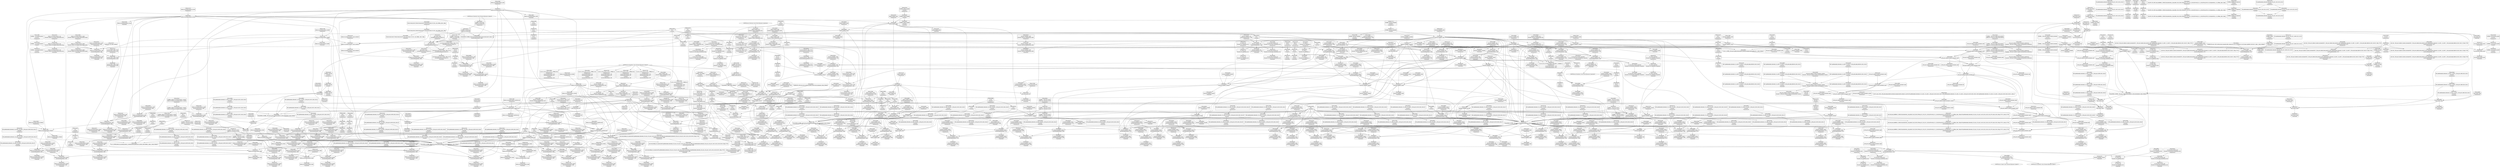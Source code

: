 digraph {
	CE0x4c32ff0 [shape=record,shape=Mrecord,label="{CE0x4c32ff0|GLOBAL:___vm_enough_memory|*Constant*|*SummSource*}"]
	CE0x4c3d3a0 [shape=record,shape=Mrecord,label="{CE0x4c3d3a0|selinux_vm_enough_memory:_tmp10|security/selinux/hooks.c,2088}"]
	CE0x4c8c9e0 [shape=record,shape=Mrecord,label="{CE0x4c8c9e0|GLOBAL:_cap_capable|*Constant*}"]
	CE0x4cc6b10 [shape=record,shape=Mrecord,label="{CE0x4cc6b10|cred_sid:_tmp5|security/selinux/hooks.c,196}"]
	CE0x4cba6a0 [shape=record,shape=Mrecord,label="{CE0x4cba6a0|cred_has_capability:_tmp24|security/selinux/hooks.c,1582}"]
	CE0x4cc66a0 [shape=record,shape=Mrecord,label="{CE0x4cc66a0|cred_has_capability:_ad|security/selinux/hooks.c, 1555|*SummSource*}"]
	CE0x4c1fe30 [shape=record,shape=Mrecord,label="{CE0x4c1fe30|i32_0|*Constant*}"]
	CE0x4c35900 [shape=record,shape=Mrecord,label="{CE0x4c35900|selinux_capable:_tmp4|security/selinux/hooks.c,2008|*SummSource*}"]
	CE0x4c948d0 [shape=record,shape=Mrecord,label="{CE0x4c948d0|cred_has_capability:_if.end|*SummSink*}"]
	CE0x4c233f0 [shape=record,shape=Mrecord,label="{CE0x4c233f0|i64_1|*Constant*|*SummSink*}"]
	CE0x4c8a390 [shape=record,shape=Mrecord,label="{CE0x4c8a390|cred_has_capability:_type|security/selinux/hooks.c,1562|*SummSink*}"]
	CE0x4cb6f00 [shape=record,shape=Mrecord,label="{CE0x4cb6f00|avc_audit:_tsid|Function::avc_audit&Arg::tsid::|*SummSource*}"]
	CE0x4cb70c0 [shape=record,shape=Mrecord,label="{CE0x4cb70c0|avc_audit:_tsid|Function::avc_audit&Arg::tsid::|*SummSink*}"]
	CE0x4cc2650 [shape=record,shape=Mrecord,label="{CE0x4cc2650|cred_has_capability:_u|security/selinux/hooks.c,1563|*SummSource*}"]
	"CONST[source:0(mediator),value:0(static)][purpose:{operation}]"
	CE0x4c8f7b0 [shape=record,shape=Mrecord,label="{CE0x4c8f7b0|cred_has_capability:_tmp12|security/selinux/hooks.c,1575}"]
	CE0x4cb9b60 [shape=record,shape=Mrecord,label="{CE0x4cb9b60|cred_has_capability:_tmp22|security/selinux/hooks.c,1582}"]
	CE0x4c3ef50 [shape=record,shape=Mrecord,label="{CE0x4c3ef50|selinux_vm_enough_memory:_tmp18|security/selinux/hooks.c,2088}"]
	CE0x4c75090 [shape=record,shape=Mrecord,label="{CE0x4c75090|cred_has_capability:_sw.bb2}"]
	CE0x4c72b80 [shape=record,shape=Mrecord,label="{CE0x4c72b80|_call_void_mcount()_#3|*SummSource*}"]
	CE0x4cb2570 [shape=record,shape=Mrecord,label="{CE0x4cb2570|cred_has_capability:_u|security/selinux/hooks.c,1563}"]
	CE0x4c37ec0 [shape=record,shape=Mrecord,label="{CE0x4c37ec0|cred_has_capability:_cred|Function::cred_has_capability&Arg::cred::}"]
	CE0x4c8f3e0 [shape=record,shape=Mrecord,label="{CE0x4c8f3e0|cred_has_capability:_tmp17|security/selinux/hooks.c,1576|*SummSink*}"]
	CE0x4ca3bd0 [shape=record,shape=Mrecord,label="{CE0x4ca3bd0|i64_13|*Constant*}"]
	CE0x4c4cb30 [shape=record,shape=Mrecord,label="{CE0x4c4cb30|selinux_capable:_call|security/selinux/hooks.c,2007|*SummSink*}"]
	CE0x4cbb910 [shape=record,shape=Mrecord,label="{CE0x4cbb910|i64*_getelementptr_inbounds_(_21_x_i64_,_21_x_i64_*___llvm_gcov_ctr143,_i64_0,_i64_17)|*Constant*|*SummSource*}"]
	CE0x4cbdda0 [shape=record,shape=Mrecord,label="{CE0x4cbdda0|cred_has_capability:_tmp30|security/selinux/hooks.c,1585}"]
	CE0x4cbfbb0 [shape=record,shape=Mrecord,label="{CE0x4cbfbb0|cred_has_capability:_retval.0|*SummSource*}"]
	CE0x4c376e0 [shape=record,shape=Mrecord,label="{CE0x4c376e0|cred_has_capability:_entry}"]
	CE0x4ca8d20 [shape=record,shape=Mrecord,label="{CE0x4ca8d20|get_current:_tmp2}"]
	CE0x4c244d0 [shape=record,shape=Mrecord,label="{CE0x4c244d0|GLOBAL:_get_current|*Constant*|*SummSink*}"]
	CE0x4caf550 [shape=record,shape=Mrecord,label="{CE0x4caf550|avc_audit:_entry|*SummSink*}"]
	CE0x4c933e0 [shape=record,shape=Mrecord,label="{CE0x4c933e0|avc_has_perm_noaudit:_requested|Function::avc_has_perm_noaudit&Arg::requested::}"]
	CE0x4cce100 [shape=record,shape=Mrecord,label="{CE0x4cce100|__llvm_gcov_indirect_counter_increment:_counter|*SummSource*}"]
	CE0x4c3d920 [shape=record,shape=Mrecord,label="{CE0x4c3d920|selinux_vm_enough_memory:_tmp22|security/selinux/hooks.c,2090}"]
	CE0x4c50df0 [shape=record,shape=Mrecord,label="{CE0x4c50df0|selinux_capable:_tmp3|security/selinux/hooks.c,2008|*SummSink*}"]
	CE0x4c45c30 [shape=record,shape=Mrecord,label="{CE0x4c45c30|selinux_vm_enough_memory:_call7|security/selinux/hooks.c,2093}"]
	CE0x4c1f6a0 [shape=record,shape=Mrecord,label="{CE0x4c1f6a0|i64_2|*Constant*|*SummSink*}"]
	CE0x4c8bfd0 [shape=record,shape=Mrecord,label="{CE0x4c8bfd0|COLLAPSED:_GCMRE___llvm_gcov_ctr98_internal_global_2_x_i64_zeroinitializer:_elem_0:default:}"]
	CE0x4ccf1a0 [shape=record,shape=Mrecord,label="{CE0x4ccf1a0|i64*_null|*Constant*|*SummSink*}"]
	CE0x4c31810 [shape=record,shape=Mrecord,label="{CE0x4c31810|i32_21|*Constant*}"]
	CE0x4c43350 [shape=record,shape=Mrecord,label="{CE0x4c43350|i1_true|*Constant*|*SummSink*}"]
	CE0x4c6d810 [shape=record,shape=Mrecord,label="{CE0x4c6d810|_call_void_mcount()_#3|*SummSource*}"]
	CE0x4cb6a80 [shape=record,shape=Mrecord,label="{CE0x4cb6a80|avc_audit:_ssid|Function::avc_audit&Arg::ssid::}"]
	CE0x4cc0380 [shape=record,shape=Mrecord,label="{CE0x4cc0380|cred_has_capability:_tmp32|security/selinux/hooks.c,1586}"]
	CE0x4c88940 [shape=record,shape=Mrecord,label="{CE0x4c88940|i64*_getelementptr_inbounds_(_6_x_i64_,_6_x_i64_*___llvm_gcov_ctr142,_i64_0,_i64_0)|*Constant*|*SummSink*}"]
	CE0x4c6ce00 [shape=record,shape=Mrecord,label="{CE0x4c6ce00|i32_31|*Constant*}"]
	CE0x4c57400 [shape=record,shape=Mrecord,label="{CE0x4c57400|GLOBAL:_selinux_vm_enough_memory.__warned|Global_var:selinux_vm_enough_memory.__warned}"]
	CE0x4c28fc0 [shape=record,shape=Mrecord,label="{CE0x4c28fc0|GLOBAL:_selinux_capable|*Constant*|*SummSink*}"]
	CE0x4c4e4b0 [shape=record,shape=Mrecord,label="{CE0x4c4e4b0|cred_has_capability:_tmp11|security/selinux/hooks.c,1575|*SummSource*}"]
	CE0x4c259d0 [shape=record,shape=Mrecord,label="{CE0x4c259d0|selinux_vm_enough_memory:_tmp26|security/selinux/hooks.c,2093}"]
	CE0x4c34700 [shape=record,shape=Mrecord,label="{CE0x4c34700|get_current:_bb|*SummSource*}"]
	CE0x4c28720 [shape=record,shape=Mrecord,label="{CE0x4c28720|selinux_vm_enough_memory:_call4|security/selinux/hooks.c,2088}"]
	CE0x4c247b0 [shape=record,shape=Mrecord,label="{CE0x4c247b0|get_current:_entry|*SummSink*}"]
	CE0x4ca9390 [shape=record,shape=Mrecord,label="{CE0x4ca9390|i64*_getelementptr_inbounds_(_6_x_i64_,_6_x_i64_*___llvm_gcov_ctr142,_i64_0,_i64_0)|*Constant*}"]
	CE0x4c424f0 [shape=record,shape=Mrecord,label="{CE0x4c424f0|i8*_getelementptr_inbounds_(_45_x_i8_,_45_x_i8_*_.str12,_i32_0,_i32_0)|*Constant*|*SummSource*}"]
	CE0x4c9c180 [shape=record,shape=Mrecord,label="{CE0x4c9c180|i32_1575|*Constant*}"]
	CE0x4c53a80 [shape=record,shape=Mrecord,label="{CE0x4c53a80|__llvm_gcov_indirect_counter_increment:_bb4|*SummSink*}"]
	CE0x4c30a70 [shape=record,shape=Mrecord,label="{CE0x4c30a70|selinux_capable:_cred|Function::selinux_capable&Arg::cred::}"]
	CE0x4cd1be0 [shape=record,shape=Mrecord,label="{CE0x4cd1be0|__llvm_gcov_indirect_counter_increment:_tmp1}"]
	CE0x4c9fd00 [shape=record,shape=Mrecord,label="{CE0x4c9fd00|cred_has_capability:_tmp19|security/selinux/hooks.c,1580|*SummSource*}"]
	CE0x4c26d10 [shape=record,shape=Mrecord,label="{CE0x4c26d10|selinux_vm_enough_memory:_call3|security/selinux/hooks.c,2088|*SummSource*}"]
	CE0x4c32e30 [shape=record,shape=Mrecord,label="{CE0x4c32e30|GLOBAL:___vm_enough_memory|*Constant*}"]
	CE0x4c6dc20 [shape=record,shape=Mrecord,label="{CE0x4c6dc20|_call_void_mcount()_#3|*SummSource*}"]
	CE0x4c22e70 [shape=record,shape=Mrecord,label="{CE0x4c22e70|selinux_capable:_bb|*SummSource*}"]
	CE0x4c2d680 [shape=record,shape=Mrecord,label="{CE0x4c2d680|i64_10|*Constant*|*SummSink*}"]
	CE0x4cd22a0 [shape=record,shape=Mrecord,label="{CE0x4cd22a0|i64*_getelementptr_inbounds_(_21_x_i64_,_21_x_i64_*___llvm_gcov_ctr143,_i64_0,_i64_5)|*Constant*|*SummSink*}"]
	CE0x4cd32e0 [shape=record,shape=Mrecord,label="{CE0x4cd32e0|cred_sid:_tmp5|security/selinux/hooks.c,196|*SummSource*}"]
	CE0x4c74080 [shape=record,shape=Mrecord,label="{CE0x4c74080|cred_has_capability:_call3|security/selinux/hooks.c,1573|*SummSource*}"]
	CE0x4c1f8b0 [shape=record,shape=Mrecord,label="{CE0x4c1f8b0|selinux_vm_enough_memory:_tmp|*SummSink*}"]
	CE0x4c50c50 [shape=record,shape=Mrecord,label="{CE0x4c50c50|selinux_capable:_tmp3|security/selinux/hooks.c,2008|*SummSource*}"]
	CE0x4c941e0 [shape=record,shape=Mrecord,label="{CE0x4c941e0|cred_sid:_tmp5|security/selinux/hooks.c,196|*SummSink*}"]
	CE0x4cbcd40 [shape=record,shape=Mrecord,label="{CE0x4cbcd40|i64*_getelementptr_inbounds_(_21_x_i64_,_21_x_i64_*___llvm_gcov_ctr143,_i64_0,_i64_18)|*Constant*|*SummSink*}"]
	CE0x4c9e850 [shape=record,shape=Mrecord,label="{CE0x4c9e850|selinux_capable:_tmp2|security/selinux/hooks.c,2008|*SummSink*}"]
	CE0x4ccc770 [shape=record,shape=Mrecord,label="{CE0x4ccc770|_call_void_asm_sideeffect_1:_09ud2_0A.pushsection___bug_table,_22a_22_0A2:_09.long_1b_-_2b,_$_0:c_-_2b_0A_09.word_$_1:c_,_0_0A_09.org_2b+$_2:c_0A.popsection_,_i,i,i,_dirflag_,_fpsr_,_flags_(i8*_getelementptr_inbounds_(_25_x_i8_,_25_x_i8_*_.str3,_i32_0,_i32_0),_i32_1575,_i64_12)_#3,_!dbg_!27737,_!srcloc_!27740|security/selinux/hooks.c,1575|*SummSink*}"]
	CE0x4c1fac0 [shape=record,shape=Mrecord,label="{CE0x4c1fac0|i64*_getelementptr_inbounds_(_14_x_i64_,_14_x_i64_*___llvm_gcov_ctr160,_i64_0,_i64_0)|*Constant*}"]
	CE0x4c91420 [shape=record,shape=Mrecord,label="{CE0x4c91420|cred_has_capability:_sclass.0|*SummSource*}"]
	CE0x4c4a0f0 [shape=record,shape=Mrecord,label="{CE0x4c4a0f0|selinux_vm_enough_memory:_cmp|security/selinux/hooks.c,2090|*SummSink*}"]
	CE0x4c71a30 [shape=record,shape=Mrecord,label="{CE0x4c71a30|cred_has_capability:_if.then9|*SummSink*}"]
	CE0x4c8bf60 [shape=record,shape=Mrecord,label="{CE0x4c8bf60|get_current:_tmp}"]
	CE0x4ccbfc0 [shape=record,shape=Mrecord,label="{CE0x4ccbfc0|cred_has_capability:_tmp9|security/selinux/hooks.c,1575|*SummSink*}"]
	CE0x4c90a90 [shape=record,shape=Mrecord,label="{CE0x4c90a90|avc_has_perm_noaudit:_flags|Function::avc_has_perm_noaudit&Arg::flags::}"]
	CE0x4cb7a10 [shape=record,shape=Mrecord,label="{CE0x4cb7a10|avc_audit:_avd|Function::avc_audit&Arg::avd::}"]
	CE0x4c94360 [shape=record,shape=Mrecord,label="{CE0x4c94360|cred_sid:_sid|security/selinux/hooks.c,197}"]
	CE0x4cb7830 [shape=record,shape=Mrecord,label="{CE0x4cb7830|avc_audit:_requested|Function::avc_audit&Arg::requested::|*SummSink*}"]
	CE0x4c2b890 [shape=record,shape=Mrecord,label="{CE0x4c2b890|i1_true|*Constant*}"]
	CE0x6ae4360 [shape=record,shape=Mrecord,label="{CE0x6ae4360|selinux_vm_enough_memory:_tmp12|security/selinux/hooks.c,2088}"]
	CE0x4c6d390 [shape=record,shape=Mrecord,label="{CE0x4c6d390|_call_void_mcount()_#3|*SummSink*}"]
	CE0x4c717d0 [shape=record,shape=Mrecord,label="{CE0x4c717d0|COLLAPSED:_GCMRE___llvm_gcov_ctr142_internal_global_6_x_i64_zeroinitializer:_elem_0:default:}"]
	CE0x4c8d1a0 [shape=record,shape=Mrecord,label="{CE0x4c8d1a0|i64*_getelementptr_inbounds_(_21_x_i64_,_21_x_i64_*___llvm_gcov_ctr143,_i64_0,_i64_9)|*Constant*|*SummSource*}"]
	CE0x4c20ca0 [shape=record,shape=Mrecord,label="{CE0x4c20ca0|selinux_vm_enough_memory:_tmp}"]
	CE0x4c74f00 [shape=record,shape=Mrecord,label="{CE0x4c74f00|cred_has_capability:_sw.bb|*SummSource*}"]
	CE0x4caf3f0 [shape=record,shape=Mrecord,label="{CE0x4caf3f0|avc_audit:_entry|*SummSource*}"]
	CE0x4c54290 [shape=record,shape=Mrecord,label="{CE0x4c54290|cred_sid:_tmp6|security/selinux/hooks.c,197}"]
	CE0x4c38650 [shape=record,shape=Mrecord,label="{CE0x4c38650|cred_has_capability:_cap|Function::cred_has_capability&Arg::cap::|*SummSink*}"]
	CE0x4c479f0 [shape=record,shape=Mrecord,label="{CE0x4c479f0|cred_sid:_cred|Function::cred_sid&Arg::cred::}"]
	CE0x4c36610 [shape=record,shape=Mrecord,label="{CE0x4c36610|%struct.task_struct*_(%struct.task_struct**)*_asm_movq_%gs:$_1:P_,$0_,_r,im,_dirflag_,_fpsr_,_flags_}"]
	CE0x4c4b830 [shape=record,shape=Mrecord,label="{CE0x4c4b830|i64*_getelementptr_inbounds_(_14_x_i64_,_14_x_i64_*___llvm_gcov_ctr160,_i64_0,_i64_12)|*Constant*|*SummSink*}"]
	CE0x4c90df0 [shape=record,shape=Mrecord,label="{CE0x4c90df0|i16_4|*Constant*|*SummSink*}"]
	CE0x4c242c0 [shape=record,shape=Mrecord,label="{CE0x4c242c0|GLOBAL:_get_current|*Constant*|*SummSource*}"]
	CE0x4c17810 [shape=record,shape=Mrecord,label="{CE0x4c17810|i64*_getelementptr_inbounds_(_14_x_i64_,_14_x_i64_*___llvm_gcov_ctr160,_i64_0,_i64_0)|*Constant*|*SummSink*}"]
	CE0x4c3d530 [shape=record,shape=Mrecord,label="{CE0x4c3d530|selinux_vm_enough_memory:_tmp9|security/selinux/hooks.c,2088|*SummSink*}"]
	CE0x4c70fd0 [shape=record,shape=Mrecord,label="{CE0x4c70fd0|selinux_capable:_tobool|security/selinux/hooks.c,2008|*SummSource*}"]
	CE0x4cb6b20 [shape=record,shape=Mrecord,label="{CE0x4cb6b20|avc_audit:_ssid|Function::avc_audit&Arg::ssid::|*SummSource*}"]
	CE0x4c35c70 [shape=record,shape=Mrecord,label="{CE0x4c35c70|selinux_capable:_tmp5|security/selinux/hooks.c,2008}"]
	CE0x4c8feb0 [shape=record,shape=Mrecord,label="{CE0x4c8feb0|cred_has_capability:_tmp13|security/selinux/hooks.c,1575|*SummSource*}"]
	CE0x4cc10f0 [shape=record,shape=Mrecord,label="{CE0x4cc10f0|cred_has_capability:_tmp33|security/selinux/hooks.c,1586|*SummSource*}"]
	CE0x4c902b0 [shape=record,shape=Mrecord,label="{CE0x4c902b0|cred_has_capability:_tmp17|security/selinux/hooks.c,1576}"]
	CE0x4c4ae40 [shape=record,shape=Mrecord,label="{CE0x4c4ae40|GLOBAL:_cred_sid|*Constant*|*SummSource*}"]
	CE0x4cd06c0 [shape=record,shape=Mrecord,label="{CE0x4cd06c0|__llvm_gcov_indirect_counter_increment:_pred|*SummSource*}"]
	CE0x4cb4c50 [shape=record,shape=Mrecord,label="{CE0x4cb4c50|cred_has_capability:_tmp21|security/selinux/hooks.c,1580|*SummSource*}"]
	CE0x4c272a0 [shape=record,shape=Mrecord,label="{CE0x4c272a0|GLOBAL:_get_current|*Constant*}"]
	CE0x6955810 [shape=record,shape=Mrecord,label="{CE0x6955810|selinux_vm_enough_memory:_tmp4|security/selinux/hooks.c,2088|*SummSink*}"]
	CE0x4c33320 [shape=record,shape=Mrecord,label="{CE0x4c33320|selinux_vm_enough_memory:_mm|Function::selinux_vm_enough_memory&Arg::mm::|*SummSource*}"]
	CE0x4c931b0 [shape=record,shape=Mrecord,label="{CE0x4c931b0|avc_has_perm_noaudit:_tclass|Function::avc_has_perm_noaudit&Arg::tclass::|*SummSink*}"]
	CE0x4c26ef0 [shape=record,shape=Mrecord,label="{CE0x4c26ef0|selinux_vm_enough_memory:_call3|security/selinux/hooks.c,2088|*SummSink*}"]
	CE0x4cccea0 [shape=record,shape=Mrecord,label="{CE0x4cccea0|__llvm_gcov_indirect_counter_increment:_tmp1|*SummSource*}"]
	CE0x4cc17f0 [shape=record,shape=Mrecord,label="{CE0x4cc17f0|cred_sid:_bb|*SummSink*}"]
	CE0x4cad4e0 [shape=record,shape=Mrecord,label="{CE0x4cad4e0|_ret_void|*SummSink*}"]
	CE0x4c99b20 [shape=record,shape=Mrecord,label="{CE0x4c99b20|GLOBAL:_printk|*Constant*|*SummSink*}"]
	CE0x4c8ec00 [shape=record,shape=Mrecord,label="{CE0x4c8ec00|cred_has_capability:_tmp16|security/selinux/hooks.c,1576}"]
	CE0x4c51530 [shape=record,shape=Mrecord,label="{CE0x4c51530|0:_i32,_4:_i32,_8:_i32,_12:_i32,_:_CMRE_0,4_|*MultipleSource*|security/selinux/hooks.c,196|security/selinux/hooks.c,197|*LoadInst*|security/selinux/hooks.c,196}"]
	CE0x4c47a90 [shape=record,shape=Mrecord,label="{CE0x4c47a90|cred_sid:_cred|Function::cred_sid&Arg::cred::|*SummSource*}"]
	CE0x4c4bfd0 [shape=record,shape=Mrecord,label="{CE0x4c4bfd0|selinux_vm_enough_memory:_tmp25|security/selinux/hooks.c,2091|*SummSource*}"]
	CE0x4c92ed0 [shape=record,shape=Mrecord,label="{CE0x4c92ed0|avc_has_perm_noaudit:_tclass|Function::avc_has_perm_noaudit&Arg::tclass::}"]
	CE0x4cc4f20 [shape=record,shape=Mrecord,label="{CE0x4cc4f20|cred_has_capability:_tmp5|security/selinux/hooks.c,1570}"]
	CE0x4c1f3e0 [shape=record,shape=Mrecord,label="{CE0x4c1f3e0|selinux_vm_enough_memory:_if.then|*SummSink*}"]
	CE0x4c4b8a0 [shape=record,shape=Mrecord,label="{CE0x4c4b8a0|selinux_vm_enough_memory:_tmp24|security/selinux/hooks.c,2091|*SummSink*}"]
	CE0x4c30b60 [shape=record,shape=Mrecord,label="{CE0x4c30b60|selinux_capable:_cred|Function::selinux_capable&Arg::cred::|*SummSource*}"]
	CE0x4ca8d90 [shape=record,shape=Mrecord,label="{CE0x4ca8d90|get_current:_tmp2|*SummSource*}"]
	CE0x4cab2c0 [shape=record,shape=Mrecord,label="{CE0x4cab2c0|__llvm_gcov_indirect_counter_increment:_counters|Function::__llvm_gcov_indirect_counter_increment&Arg::counters::}"]
	CE0x4c34830 [shape=record,shape=Mrecord,label="{CE0x4c34830|get_current:_bb|*SummSink*}"]
	CE0x4c2c6e0 [shape=record,shape=Mrecord,label="{CE0x4c2c6e0|selinux_vm_enough_memory:_do.body|*SummSink*}"]
	CE0x4c20250 [shape=record,shape=Mrecord,label="{CE0x4c20250|selinux_vm_enough_memory:_tobool|security/selinux/hooks.c,2088}"]
	CE0x4c74280 [shape=record,shape=Mrecord,label="{CE0x4c74280|i64_1|*Constant*}"]
	CE0x4cb0d40 [shape=record,shape=Mrecord,label="{CE0x4cb0d40|__llvm_gcov_indirect_counter_increment:_tmp5}"]
	CE0x4cae820 [shape=record,shape=Mrecord,label="{CE0x4cae820|cred_has_capability:_tmp8|security/selinux/hooks.c,1575}"]
	CE0x4c898e0 [shape=record,shape=Mrecord,label="{CE0x4c898e0|cred_sid:_tmp2|*SummSink*}"]
	CE0x4c91790 [shape=record,shape=Mrecord,label="{CE0x4c91790|cred_has_capability:_call7|security/selinux/hooks.c,1579}"]
	CE0x4c3ac50 [shape=record,shape=Mrecord,label="{CE0x4c3ac50|i32_2088|*Constant*}"]
	CE0x4c8d750 [shape=record,shape=Mrecord,label="{CE0x4c8d750|i1_true|*Constant*}"]
	CE0x4c88d90 [shape=record,shape=Mrecord,label="{CE0x4c88d90|cred_sid:_tmp1|*SummSink*}"]
	CE0x4c6c280 [shape=record,shape=Mrecord,label="{CE0x4c6c280|cred_has_capability:_do.end|*SummSink*}"]
	CE0x4cb5170 [shape=record,shape=Mrecord,label="{CE0x4cb5170|cred_has_capability:_call8|security/selinux/hooks.c,1581}"]
	CE0x4c6cd00 [shape=record,shape=Mrecord,label="{CE0x4c6cd00|selinux_capable:_if.then|*SummSource*}"]
	CE0x4c3b410 [shape=record,shape=Mrecord,label="{CE0x4c3b410|_ret_%struct.task_struct*_%tmp4,_!dbg_!27714|./arch/x86/include/asm/current.h,14|*SummSink*}"]
	CE0x4c2d430 [shape=record,shape=Mrecord,label="{CE0x4c2d430|i64_11|*Constant*|*SummSink*}"]
	CE0x4c3f790 [shape=record,shape=Mrecord,label="{CE0x4c3f790|selinux_vm_enough_memory:_tmp12|security/selinux/hooks.c,2088|*SummSink*}"]
	CE0x4c2de70 [shape=record,shape=Mrecord,label="{CE0x4c2de70|selinux_vm_enough_memory:_tmp21|security/selinux/hooks.c,2090|*SummSource*}"]
	CE0x4caefd0 [shape=record,shape=Mrecord,label="{CE0x4caefd0|GLOBAL:_avc_audit|*Constant*|*SummSource*}"]
	CE0x4cbe4a0 [shape=record,shape=Mrecord,label="{CE0x4cbe4a0|i64*_getelementptr_inbounds_(_21_x_i64_,_21_x_i64_*___llvm_gcov_ctr143,_i64_0,_i64_19)|*Constant*|*SummSink*}"]
	CE0x4cb0500 [shape=record,shape=Mrecord,label="{CE0x4cb0500|__llvm_gcov_indirect_counter_increment:_tmp3}"]
	CE0x4cba920 [shape=record,shape=Mrecord,label="{CE0x4cba920|cred_has_capability:_tmp24|security/selinux/hooks.c,1582|*SummSink*}"]
	CE0x4c71460 [shape=record,shape=Mrecord,label="{CE0x4c71460|_ret_i32_%tmp6,_!dbg_!27716|security/selinux/hooks.c,197|*SummSource*}"]
	CE0x4c99d10 [shape=record,shape=Mrecord,label="{CE0x4c99d10|VOIDTB_TE_array:_GCE_.str49_private_unnamed_addr_constant_40_x_i8_c_013SELinux:_out_of_range_capability_%d_0A_00_,_align_1:_elem_0:default:}"]
	CE0x4cd2d70 [shape=record,shape=Mrecord,label="{CE0x4cd2d70|_call_void___llvm_gcov_indirect_counter_increment(i32*___llvm_gcov_global_state_pred145,_i64**_getelementptr_inbounds_(_3_x_i64*_,_3_x_i64*_*___llvm_gcda_edge_table144,_i64_0,_i64_2)),_!dbg_!27732|security/selinux/hooks.c,1570}"]
	CE0x4ca4920 [shape=record,shape=Mrecord,label="{CE0x4ca4920|selinux_capable:_tmp8|security/selinux/hooks.c,2011|*SummSource*}"]
	CE0x4c1f200 [shape=record,shape=Mrecord,label="{CE0x4c1f200|selinux_vm_enough_memory:_if.end|*SummSink*}"]
	CE0x4c212d0 [shape=record,shape=Mrecord,label="{CE0x4c212d0|selinux_vm_enough_memory:_tmp1|*SummSource*}"]
	CE0x4cbf7f0 [shape=record,shape=Mrecord,label="{CE0x4cbf7f0|i32_-22|*Constant*|*SummSink*}"]
	CE0x4c47b60 [shape=record,shape=Mrecord,label="{CE0x4c47b60|cred_sid:_cred|Function::cred_sid&Arg::cred::|*SummSink*}"]
	CE0x4cd1040 [shape=record,shape=Mrecord,label="{CE0x4cd1040|__llvm_gcov_indirect_counter_increment:_tmp|*SummSource*}"]
	CE0x4c4fe50 [shape=record,shape=Mrecord,label="{CE0x4c4fe50|selinux_capable:_tmp7|security/selinux/hooks.c,2009}"]
	CE0x4c34950 [shape=record,shape=Mrecord,label="{CE0x4c34950|i8_3|*Constant*|*SummSource*}"]
	CE0x4c2b560 [shape=record,shape=Mrecord,label="{CE0x4c2b560|selinux_vm_enough_memory:_bb|*SummSink*}"]
	CE0x4cb9250 [shape=record,shape=Mrecord,label="{CE0x4cb9250|i64_16|*Constant*|*SummSource*}"]
	CE0x4c4d700 [shape=record,shape=Mrecord,label="{CE0x4c4d700|i64_12|*Constant*|*SummSink*}"]
	CE0x4c9a590 [shape=record,shape=Mrecord,label="{CE0x4c9a590|cred_has_capability:_if.end10|*SummSink*}"]
	CE0x4c53b40 [shape=record,shape=Mrecord,label="{CE0x4c53b40|i32_-1|*Constant*}"]
	CE0x4cd3960 [shape=record,shape=Mrecord,label="{CE0x4cd3960|cred_has_capability:_do.end6}"]
	CE0x4c3ae30 [shape=record,shape=Mrecord,label="{CE0x4c3ae30|i32_2088|*Constant*|*SummSource*}"]
	CE0x4c53ca0 [shape=record,shape=Mrecord,label="{CE0x4c53ca0|__llvm_gcov_indirect_counter_increment:_exit}"]
	CE0x4c23950 [shape=record,shape=Mrecord,label="{CE0x4c23950|COLLAPSED:_GCMRE___llvm_gcov_ctr160_internal_global_14_x_i64_zeroinitializer:_elem_0:default:}"]
	CE0x4c480a0 [shape=record,shape=Mrecord,label="{CE0x4c480a0|GLOBAL:___llvm_gcov_ctr142|Global_var:__llvm_gcov_ctr142|*SummSource*}"]
	CE0x4caf180 [shape=record,shape=Mrecord,label="{CE0x4caf180|GLOBAL:_avc_audit|*Constant*|*SummSink*}"]
	CE0x4c508a0 [shape=record,shape=Mrecord,label="{CE0x4c508a0|i64*_getelementptr_inbounds_(_2_x_i64_,_2_x_i64_*___llvm_gcov_ctr98,_i64_0,_i64_1)|*Constant*|*SummSource*}"]
	CE0x4c318f0 [shape=record,shape=Mrecord,label="{CE0x4c318f0|i32_21|*Constant*|*SummSource*}"]
	CE0x4c52d60 [shape=record,shape=Mrecord,label="{CE0x4c52d60|i64**_getelementptr_inbounds_(_3_x_i64*_,_3_x_i64*_*___llvm_gcda_edge_table144,_i64_0,_i64_0)|*Constant*|*SummSink*}"]
	CE0x4c9e630 [shape=record,shape=Mrecord,label="{CE0x4c9e630|GLOBAL:_current_task|Global_var:current_task|*SummSource*}"]
	CE0x4c2c480 [shape=record,shape=Mrecord,label="{CE0x4c2c480|selinux_vm_enough_memory:_bb}"]
	CE0x4c3e040 [shape=record,shape=Mrecord,label="{CE0x4c3e040|selinux_vm_enough_memory:_tmp23|security/selinux/hooks.c,2090|*SummSource*}"]
	CE0x4c4ec40 [shape=record,shape=Mrecord,label="{CE0x4c4ec40|selinux_capable:_tmp6|security/selinux/hooks.c,2009|*SummSink*}"]
	CE0x4cb07f0 [shape=record,shape=Mrecord,label="{CE0x4cb07f0|GLOBAL:___llvm_gcov_indirect_counter_increment|*Constant*|*SummSink*}"]
	CE0x4c255e0 [shape=record,shape=Mrecord,label="{CE0x4c255e0|selinux_vm_enough_memory:_tmp5|security/selinux/hooks.c,2088|*SummSource*}"]
	CE0x4c929a0 [shape=record,shape=Mrecord,label="{CE0x4c929a0|avc_has_perm_noaudit:_tsid|Function::avc_has_perm_noaudit&Arg::tsid::}"]
	CE0x4c2ff00 [shape=record,shape=Mrecord,label="{CE0x4c2ff00|selinux_vm_enough_memory:_tmp19|security/selinux/hooks.c,2088|*SummSink*}"]
	CE0x4cc4b60 [shape=record,shape=Mrecord,label="{CE0x4cc4b60|cred_has_capability:_tmp4|security/selinux/hooks.c,1570|*SummSink*}"]
	CE0x4c3a720 [shape=record,shape=Mrecord,label="{CE0x4c3a720|GLOBAL:___llvm_gcov_ctr160|Global_var:__llvm_gcov_ctr160|*SummSink*}"]
	CE0x4cd0db0 [shape=record,shape=Mrecord,label="{CE0x4cd0db0|i32_-1|*Constant*|*SummSink*}"]
	CE0x4c23a00 [shape=record,shape=Mrecord,label="{CE0x4c23a00|i64*_getelementptr_inbounds_(_14_x_i64_,_14_x_i64_*___llvm_gcov_ctr160,_i64_0,_i64_1)|*Constant*|*SummSource*}"]
	CE0x4c17580 [shape=record,shape=Mrecord,label="{CE0x4c17580|selinux_vm_enough_memory:_if.then5}"]
	CE0x4c21480 [shape=record,shape=Mrecord,label="{CE0x4c21480|selinux_vm_enough_memory:_do.body}"]
	CE0x69557a0 [shape=record,shape=Mrecord,label="{CE0x69557a0|GLOBAL:___llvm_gcov_ctr160|Global_var:__llvm_gcov_ctr160}"]
	CE0x4c42f80 [shape=record,shape=Mrecord,label="{CE0x4c42f80|selinux_vm_enough_memory:_tmp17|security/selinux/hooks.c,2088}"]
	CE0x4cadcf0 [shape=record,shape=Mrecord,label="{CE0x4cadcf0|cred_has_capability:_sw.default|*SummSink*}"]
	CE0x4c73a60 [shape=record,shape=Mrecord,label="{CE0x4c73a60|cred_has_capability:_call3|security/selinux/hooks.c,1573}"]
	CE0x4c18230 [shape=record,shape=Mrecord,label="{CE0x4c18230|i64_4|*Constant*|*SummSink*}"]
	CE0x4c71590 [shape=record,shape=Mrecord,label="{CE0x4c71590|_ret_i32_%tmp6,_!dbg_!27716|security/selinux/hooks.c,197|*SummSink*}"]
	CE0x4c51db0 [shape=record,shape=Mrecord,label="{CE0x4c51db0|i32_22|*Constant*|*SummSource*}"]
	CE0x5fb7790 [shape=record,shape=Mrecord,label="{CE0x5fb7790|i64_3|*Constant*|*SummSource*}"]
	CE0x4c4b910 [shape=record,shape=Mrecord,label="{CE0x4c4b910|selinux_vm_enough_memory:_tmp25|security/selinux/hooks.c,2091|*SummSink*}"]
	CE0x4cba7b0 [shape=record,shape=Mrecord,label="{CE0x4cba7b0|cred_has_capability:_tmp24|security/selinux/hooks.c,1582|*SummSource*}"]
	CE0x4cace50 [shape=record,shape=Mrecord,label="{CE0x4cace50|i8*_getelementptr_inbounds_(_40_x_i8_,_40_x_i8_*_.str49,_i32_0,_i32_0)|*Constant*|*SummSink*}"]
	CE0x4cd10b0 [shape=record,shape=Mrecord,label="{CE0x4cd10b0|cred_has_capability:_tmp6|security/selinux/hooks.c,1574}"]
	CE0x4c27580 [shape=record,shape=Mrecord,label="{CE0x4c27580|GLOBAL:_selinux_vm_enough_memory.__warned|Global_var:selinux_vm_enough_memory.__warned|*SummSink*}"]
	CE0x4cc5660 [shape=record,shape=Mrecord,label="{CE0x4cc5660|0:_i32,_4:_i32,_8:_i32,_12:_i32,_:_CMRE_16,20_|*MultipleSource*|security/selinux/hooks.c,196|security/selinux/hooks.c,197|*LoadInst*|security/selinux/hooks.c,196}"]
	CE0x4c9a4b0 [shape=record,shape=Mrecord,label="{CE0x4c9a4b0|cred_has_capability:_if.end10|*SummSource*}"]
	CE0x4c3e840 [shape=record,shape=Mrecord,label="{CE0x4c3e840|i64*_getelementptr_inbounds_(_14_x_i64_,_14_x_i64_*___llvm_gcov_ctr160,_i64_0,_i64_12)|*Constant*}"]
	CE0x4cbe580 [shape=record,shape=Mrecord,label="{CE0x4cbe580|cred_has_capability:_tmp31|security/selinux/hooks.c,1585|*SummSink*}"]
	CE0x4c99e60 [shape=record,shape=Mrecord,label="{CE0x4c99e60|i64*_getelementptr_inbounds_(_21_x_i64_,_21_x_i64_*___llvm_gcov_ctr143,_i64_0,_i64_7)|*Constant*}"]
	CE0x4c410f0 [shape=record,shape=Mrecord,label="{CE0x4c410f0|i64*_getelementptr_inbounds_(_14_x_i64_,_14_x_i64_*___llvm_gcov_ctr160,_i64_0,_i64_6)|*Constant*}"]
	CE0x4ccc2e0 [shape=record,shape=Mrecord,label="{CE0x4ccc2e0|cred_has_capability:_tmp9|security/selinux/hooks.c,1575|*SummSource*}"]
	CE0x4caff40 [shape=record,shape=Mrecord,label="{CE0x4caff40|cred_has_capability:_sw.bb2|*SummSink*}"]
	CE0x4c37100 [shape=record,shape=Mrecord,label="{CE0x4c37100|selinux_capable:_call1|security/selinux/hooks.c,2011|*SummSink*}"]
	CE0x4c89870 [shape=record,shape=Mrecord,label="{CE0x4c89870|cred_sid:_tmp2|*SummSource*}"]
	CE0x4c70f40 [shape=record,shape=Mrecord,label="{CE0x4c70f40|i64_2|*Constant*}"]
	CE0x4c3fab0 [shape=record,shape=Mrecord,label="{CE0x4c3fab0|selinux_vm_enough_memory:_tmp13|security/selinux/hooks.c,2088|*SummSource*}"]
	CE0x4c2c270 [shape=record,shape=Mrecord,label="{CE0x4c2c270|selinux_vm_enough_memory:_bb|*SummSource*}"]
	CE0x4c2ad20 [shape=record,shape=Mrecord,label="{CE0x4c2ad20|selinux_vm_enough_memory:_tmp8|security/selinux/hooks.c,2088|*SummSink*}"]
	CE0x4c3b860 [shape=record,shape=Mrecord,label="{CE0x4c3b860|selinux_vm_enough_memory:_cred|security/selinux/hooks.c,2088|*SummSource*}"]
	CE0x4c89b80 [shape=record,shape=Mrecord,label="{CE0x4c89b80|cred_has_capability:_call|security/selinux/hooks.c,1558|*SummSink*}"]
	CE0x4cb4b10 [shape=record,shape=Mrecord,label="{CE0x4cb4b10|cred_has_capability:_tmp21|security/selinux/hooks.c,1580}"]
	CE0x4c2d910 [shape=record,shape=Mrecord,label="{CE0x4c2d910|selinux_vm_enough_memory:_tmp20|security/selinux/hooks.c,2090|*SummSink*}"]
	CE0x4cd0b90 [shape=record,shape=Mrecord,label="{CE0x4cd0b90|GLOBAL:___llvm_gcov_global_state_pred145|Global_var:__llvm_gcov_global_state_pred145}"]
	CE0x4cadb40 [shape=record,shape=Mrecord,label="{CE0x4cadb40|cred_has_capability:_sw.default}"]
	CE0x4cb9110 [shape=record,shape=Mrecord,label="{CE0x4cb9110|i64_16|*Constant*}"]
	CE0x4cced50 [shape=record,shape=Mrecord,label="{CE0x4cced50|i8_3|*Constant*}"]
	CE0x4c49e20 [shape=record,shape=Mrecord,label="{CE0x4c49e20|_ret_i32_%retval.0,_!dbg_!27725|security/selinux/hooks.c,2012|*SummSource*}"]
	CE0x4cb81f0 [shape=record,shape=Mrecord,label="{CE0x4cb81f0|avc_audit:_a|Function::avc_audit&Arg::a::}"]
	CE0x4c89ac0 [shape=record,shape=Mrecord,label="{CE0x4c89ac0|cred_has_capability:_call|security/selinux/hooks.c,1558|*SummSource*}"]
	CE0x4c35310 [shape=record,shape=Mrecord,label="{CE0x4c35310|get_current:_tmp|*SummSource*}"]
	CE0x4c4ebd0 [shape=record,shape=Mrecord,label="{CE0x4c4ebd0|selinux_capable:_tmp6|security/selinux/hooks.c,2009|*SummSource*}"]
	CE0x4c23b60 [shape=record,shape=Mrecord,label="{CE0x4c23b60|selinux_vm_enough_memory:_entry|*SummSource*}"]
	CE0x4c906f0 [shape=record,shape=Mrecord,label="{CE0x4c906f0|cred_has_capability:_tmp17|security/selinux/hooks.c,1576|*SummSource*}"]
	CE0x4c8ddb0 [shape=record,shape=Mrecord,label="{CE0x4c8ddb0|i64*_getelementptr_inbounds_(_21_x_i64_,_21_x_i64_*___llvm_gcov_ctr143,_i64_0,_i64_11)|*Constant*}"]
	CE0x4c40ed0 [shape=record,shape=Mrecord,label="{CE0x4c40ed0|selinux_capable:_tmp|*SummSink*}"]
	CE0x4c3b5d0 [shape=record,shape=Mrecord,label="{CE0x4c3b5d0|i32_78|*Constant*|*SummSource*}"]
	CE0x4c25d40 [shape=record,shape=Mrecord,label="{CE0x4c25d40|i64*_getelementptr_inbounds_(_14_x_i64_,_14_x_i64_*___llvm_gcov_ctr160,_i64_0,_i64_13)|*Constant*|*SummSink*}"]
	CE0x4c37410 [shape=record,shape=Mrecord,label="{CE0x4c37410|selinux_capable:_call1|security/selinux/hooks.c,2011|*SummSource*}"]
	CE0x4c209e0 [shape=record,shape=Mrecord,label="{CE0x4c209e0|selinux_vm_enough_memory:_tmp|*SummSource*}"]
	CE0x4c1e6c0 [shape=record,shape=Mrecord,label="{CE0x4c1e6c0|selinux_vm_enough_memory:_do.end}"]
	CE0x4c8e280 [shape=record,shape=Mrecord,label="{CE0x4c8e280|cred_has_capability:_tmp15|security/selinux/hooks.c,1575}"]
	CE0x4c90b00 [shape=record,shape=Mrecord,label="{CE0x4c90b00|i16_4|*Constant*}"]
	CE0x4c8d060 [shape=record,shape=Mrecord,label="{CE0x4c8d060|i64*_getelementptr_inbounds_(_21_x_i64_,_21_x_i64_*___llvm_gcov_ctr143,_i64_0,_i64_9)|*Constant*}"]
	CE0x4c35eb0 [shape=record,shape=Mrecord,label="{CE0x4c35eb0|cred_has_capability:_and|security/selinux/hooks.c,1559|*SummSource*}"]
	CE0x4cbcdb0 [shape=record,shape=Mrecord,label="{CE0x4cbcdb0|cred_has_capability:_tmp28|security/selinux/hooks.c,1584|*SummSink*}"]
	CE0x4cd3110 [shape=record,shape=Mrecord,label="{CE0x4cd3110|i32_1|*Constant*}"]
	CE0x4c92300 [shape=record,shape=Mrecord,label="{CE0x4c92300|avc_has_perm_noaudit:_entry|*SummSink*}"]
	CE0x4ca3ef0 [shape=record,shape=Mrecord,label="{CE0x4ca3ef0|cred_has_capability:_tobool|security/selinux/hooks.c,1582|*SummSink*}"]
	CE0x4c73370 [shape=record,shape=Mrecord,label="{CE0x4c73370|cred_has_capability:_do.end|*SummSource*}"]
	CE0x4cb1720 [shape=record,shape=Mrecord,label="{CE0x4cb1720|__llvm_gcov_indirect_counter_increment:_tmp5|*SummSink*}"]
	CE0x4c37bf0 [shape=record,shape=Mrecord,label="{CE0x4c37bf0|cred_has_capability:_entry|*SummSink*}"]
	"CONST[source:2(external),value:2(dynamic)][purpose:{subject}]"
	CE0x4c219c0 [shape=record,shape=Mrecord,label="{CE0x4c219c0|selinux_vm_enough_memory:_tobool1|security/selinux/hooks.c,2088|*SummSource*}"]
	CE0x4ccd570 [shape=record,shape=Mrecord,label="{CE0x4ccd570|cred_has_capability:_tmp1|*SummSource*}"]
	CE0x4c2ccc0 [shape=record,shape=Mrecord,label="{CE0x4c2ccc0|selinux_vm_enough_memory:_cmp|security/selinux/hooks.c,2090}"]
	CE0x4c73ba0 [shape=record,shape=Mrecord,label="{CE0x4c73ba0|cred_has_capability:_tmp7|security/selinux/hooks.c,1574}"]
	CE0x4c180d0 [shape=record,shape=Mrecord,label="{CE0x4c180d0|selinux_vm_enough_memory:_if.then5|*SummSource*}"]
	CE0x4cc6380 [shape=record,shape=Mrecord,label="{CE0x4cc6380|__llvm_gcov_indirect_counter_increment:_bb|*SummSource*}"]
	CE0x4cbb9c0 [shape=record,shape=Mrecord,label="{CE0x4cbb9c0|i64*_getelementptr_inbounds_(_21_x_i64_,_21_x_i64_*___llvm_gcov_ctr143,_i64_0,_i64_17)|*Constant*|*SummSink*}"]
	CE0x4c40570 [shape=record,shape=Mrecord,label="{CE0x4c40570|selinux_vm_enough_memory:_entry}"]
	CE0x4c30c70 [shape=record,shape=Mrecord,label="{CE0x4c30c70|selinux_capable:_cred|Function::selinux_capable&Arg::cred::|*SummSink*}"]
	CE0x4cc52a0 [shape=record,shape=Mrecord,label="{CE0x4cc52a0|cred_has_capability:_return|*SummSource*}"]
	CE0x4cade20 [shape=record,shape=Mrecord,label="{CE0x4cade20|cred_has_capability:_sw.bb}"]
	CE0x4cb6d60 [shape=record,shape=Mrecord,label="{CE0x4cb6d60|avc_audit:_tsid|Function::avc_audit&Arg::tsid::}"]
	CE0x4c6be80 [shape=record,shape=Mrecord,label="{CE0x4c6be80|selinux_capable:_tmp11|security/selinux/hooks.c,2012}"]
	CE0x4cbe090 [shape=record,shape=Mrecord,label="{CE0x4cbe090|i64*_getelementptr_inbounds_(_21_x_i64_,_21_x_i64_*___llvm_gcov_ctr143,_i64_0,_i64_19)|*Constant*}"]
	CE0x4cb9370 [shape=record,shape=Mrecord,label="{CE0x4cb9370|i64_16|*Constant*|*SummSink*}"]
	CE0x4c24020 [shape=record,shape=Mrecord,label="{CE0x4c24020|selinux_vm_enough_memory:_tmp2|*SummSink*}"]
	CE0x4c4c6f0 [shape=record,shape=Mrecord,label="{CE0x4c4c6f0|i32_1|*Constant*|*SummSink*}"]
	CE0x4ccc5c0 [shape=record,shape=Mrecord,label="{CE0x4ccc5c0|void_(i8*,_i32,_i64)*_asm_sideeffect_1:_09ud2_0A.pushsection___bug_table,_22a_22_0A2:_09.long_1b_-_2b,_$_0:c_-_2b_0A_09.word_$_1:c_,_0_0A_09.org_2b+$_2:c_0A.popsection_,_i,i,i,_dirflag_,_fpsr_,_flags_}"]
	CE0x4c30810 [shape=record,shape=Mrecord,label="{CE0x4c30810|selinux_vm_enough_memory:_land.lhs.true2|*SummSource*}"]
	CE0x4c93d50 [shape=record,shape=Mrecord,label="{CE0x4c93d50|avc_has_perm_noaudit:_avd|Function::avc_has_perm_noaudit&Arg::avd::|*SummSink*}"]
	CE0x4ca8e00 [shape=record,shape=Mrecord,label="{CE0x4ca8e00|get_current:_tmp2|*SummSink*}"]
	CE0x4c1dc60 [shape=record,shape=Mrecord,label="{CE0x4c1dc60|selinux_vm_enough_memory:_land.lhs.true}"]
	CE0x4c75160 [shape=record,shape=Mrecord,label="{CE0x4c75160|cred_has_capability:_sw.bb2|*SummSource*}"]
	CE0x4c6cf40 [shape=record,shape=Mrecord,label="{CE0x4c6cf40|i32_31|*Constant*|*SummSource*}"]
	CE0x4ca50c0 [shape=record,shape=Mrecord,label="{CE0x4ca50c0|cred_has_capability:_avd|security/selinux/hooks.c, 1556}"]
	CE0x4ccc170 [shape=record,shape=Mrecord,label="{CE0x4ccc170|cred_has_capability:_tmp9|security/selinux/hooks.c,1575}"]
	CE0x4c6bc90 [shape=record,shape=Mrecord,label="{CE0x4c6bc90|selinux_capable:_tmp11|security/selinux/hooks.c,2012|*SummSink*}"]
	CE0x4c4dd80 [shape=record,shape=Mrecord,label="{CE0x4c4dd80|cred_has_capability:_tmp10|security/selinux/hooks.c,1575|*SummSink*}"]
	"CONST[source:2(external),value:0(static)][purpose:{operation}]"
	CE0x4c3ed50 [shape=record,shape=Mrecord,label="{CE0x4c3ed50|selinux_vm_enough_memory:_call3|security/selinux/hooks.c,2088}"]
	CE0x4c22f30 [shape=record,shape=Mrecord,label="{CE0x4c22f30|selinux_capable:_bb|*SummSink*}"]
	CE0x4c998e0 [shape=record,shape=Mrecord,label="{CE0x4c998e0|GLOBAL:_printk|*Constant*}"]
	CE0x4c36450 [shape=record,shape=Mrecord,label="{CE0x4c36450|get_current:_tmp4|./arch/x86/include/asm/current.h,14|*SummSink*}"]
	CE0x4c333b0 [shape=record,shape=Mrecord,label="{CE0x4c333b0|selinux_vm_enough_memory:_mm|Function::selinux_vm_enough_memory&Arg::mm::|*SummSink*}"]
	CE0x4c93b50 [shape=record,shape=Mrecord,label="{CE0x4c93b50|avc_has_perm_noaudit:_flags|Function::avc_has_perm_noaudit&Arg::flags::|*SummSink*}"]
	CE0x4ca3010 [shape=record,shape=Mrecord,label="{CE0x4ca3010|cred_has_capability:_tmp18|security/selinux/hooks.c,1580|*SummSource*}"]
	CE0x4c3de80 [shape=record,shape=Mrecord,label="{CE0x4c3de80|selinux_vm_enough_memory:_tmp23|security/selinux/hooks.c,2090}"]
	CE0x4c3c960 [shape=record,shape=Mrecord,label="{CE0x4c3c960|selinux_vm_enough_memory:_tmp11|security/selinux/hooks.c,2088}"]
	CE0x4c49b40 [shape=record,shape=Mrecord,label="{CE0x4c49b40|selinux_capable:_audit|Function::selinux_capable&Arg::audit::|*SummSource*}"]
	CE0x4c3abe0 [shape=record,shape=Mrecord,label="{CE0x4c3abe0|GLOBAL:_lockdep_rcu_suspicious|*Constant*|*SummSink*}"]
	CE0x4c8c060 [shape=record,shape=Mrecord,label="{CE0x4c8c060|cred_has_capability:_do.body4}"]
	CE0x4c2bf70 [shape=record,shape=Mrecord,label="{CE0x4c2bf70|i64*_getelementptr_inbounds_(_2_x_i64_,_2_x_i64_*___llvm_gcov_ctr98,_i64_0,_i64_1)|*Constant*|*SummSink*}"]
	CE0x4c8e100 [shape=record,shape=Mrecord,label="{CE0x4c8e100|cred_has_capability:_tmp16|security/selinux/hooks.c,1576|*SummSource*}"]
	CE0x4c36e40 [shape=record,shape=Mrecord,label="{CE0x4c36e40|selinux_capable:_tmp9|security/selinux/hooks.c,2011|*SummSource*}"]
	CE0x4c2e0e0 [shape=record,shape=Mrecord,label="{CE0x4c2e0e0|_call_void_lockdep_rcu_suspicious(i8*_getelementptr_inbounds_(_25_x_i8_,_25_x_i8_*_.str3,_i32_0,_i32_0),_i32_2088,_i8*_getelementptr_inbounds_(_45_x_i8_,_45_x_i8_*_.str12,_i32_0,_i32_0))_#10,_!dbg_!27730|security/selinux/hooks.c,2088}"]
	CE0x4c8f250 [shape=record,shape=Mrecord,label="{CE0x4c8f250|i64*_getelementptr_inbounds_(_21_x_i64_,_21_x_i64_*___llvm_gcov_ctr143,_i64_0,_i64_12)|*Constant*|*SummSource*}"]
	CE0x4c2d570 [shape=record,shape=Mrecord,label="{CE0x4c2d570|i64_10|*Constant*}"]
	CE0x4cbbaa0 [shape=record,shape=Mrecord,label="{CE0x4cbbaa0|cred_has_capability:_tmp27|security/selinux/hooks.c,1583|*SummSink*}"]
	CE0x4c9cd10 [shape=record,shape=Mrecord,label="{CE0x4c9cd10|cred_has_capability:_tmp3|security/selinux/hooks.c,1567|*SummSource*}"]
	CE0x4ca5960 [shape=record,shape=Mrecord,label="{CE0x4ca5960|i64*_getelementptr_inbounds_(_6_x_i64_,_6_x_i64_*___llvm_gcov_ctr142,_i64_0,_i64_3)|*Constant*|*SummSource*}"]
	CE0x4cbe510 [shape=record,shape=Mrecord,label="{CE0x4cbe510|cred_has_capability:_tmp30|security/selinux/hooks.c,1585|*SummSink*}"]
	CE0x4c93bc0 [shape=record,shape=Mrecord,label="{CE0x4c93bc0|avc_has_perm_noaudit:_flags|Function::avc_has_perm_noaudit&Arg::flags::|*SummSource*}"]
	CE0x4c342d0 [shape=record,shape=Mrecord,label="{CE0x4c342d0|i64*_getelementptr_inbounds_(_2_x_i64_,_2_x_i64_*___llvm_gcov_ctr98,_i64_0,_i64_0)|*Constant*|*SummSink*}"]
	CE0x4cce800 [shape=record,shape=Mrecord,label="{CE0x4cce800|i64*_null|*Constant*|*SummSource*}"]
	CE0x4caa7c0 [shape=record,shape=Mrecord,label="{CE0x4caa7c0|cred_has_capability:_cap1|security/selinux/hooks.c,1563|*SummSource*}"]
	CE0x4c502b0 [shape=record,shape=Mrecord,label="{CE0x4c502b0|i64*_getelementptr_inbounds_(_6_x_i64_,_6_x_i64_*___llvm_gcov_ctr142,_i64_0,_i64_4)|*Constant*|*SummSink*}"]
	CE0x4cd1610 [shape=record,shape=Mrecord,label="{CE0x4cd1610|cred_has_capability:_tmp6|security/selinux/hooks.c,1574|*SummSink*}"]
	CE0x4c4fde0 [shape=record,shape=Mrecord,label="{CE0x4c4fde0|__llvm_gcov_indirect_counter_increment:_entry|*SummSink*}"]
	CE0x4c942f0 [shape=record,shape=Mrecord,label="{CE0x4c942f0|cred_sid:_sid|security/selinux/hooks.c,197|*SummSource*}"]
	CE0x4c531f0 [shape=record,shape=Mrecord,label="{CE0x4c531f0|__llvm_gcov_indirect_counter_increment:_bb4}"]
	CE0x4c31b20 [shape=record,shape=Mrecord,label="{CE0x4c31b20|selinux_vm_enough_memory:_tmp3|*SummSource*}"]
	CE0x4c8c1f0 [shape=record,shape=Mrecord,label="{CE0x4c8c1f0|cred_has_capability:_sw.epilog}"]
	CE0x4c3fbb0 [shape=record,shape=Mrecord,label="{CE0x4c3fbb0|i64*_getelementptr_inbounds_(_14_x_i64_,_14_x_i64_*___llvm_gcov_ctr160,_i64_0,_i64_8)|*Constant*}"]
	CE0x4c91350 [shape=record,shape=Mrecord,label="{CE0x4c91350|cred_has_capability:_sclass.0}"]
	CE0x4c58610 [shape=record,shape=Mrecord,label="{CE0x4c58610|selinux_vm_enough_memory:_tmp6|security/selinux/hooks.c,2088|*SummSink*}"]
	CE0x4caa8e0 [shape=record,shape=Mrecord,label="{CE0x4caa8e0|cred_has_capability:_cap1|security/selinux/hooks.c,1563|*SummSink*}"]
	CE0x4c1eb60 [shape=record,shape=Mrecord,label="{CE0x4c1eb60|selinux_vm_enough_memory:_tmp1|*SummSink*}"]
	CE0x4c9be40 [shape=record,shape=Mrecord,label="{CE0x4c9be40|void_(i8*,_i32,_i64)*_asm_sideeffect_1:_09ud2_0A.pushsection___bug_table,_22a_22_0A2:_09.long_1b_-_2b,_$_0:c_-_2b_0A_09.word_$_1:c_,_0_0A_09.org_2b+$_2:c_0A.popsection_,_i,i,i,_dirflag_,_fpsr_,_flags_|*SummSink*}"]
	CE0x4c8e890 [shape=record,shape=Mrecord,label="{CE0x4c8e890|cred_has_capability:_tmp15|security/selinux/hooks.c,1575|*SummSink*}"]
	CE0x4cac300 [shape=record,shape=Mrecord,label="{CE0x4cac300|cred_has_capability:_shr|security/selinux/hooks.c,1565}"]
	CE0x4c320f0 [shape=record,shape=Mrecord,label="{CE0x4c320f0|i64_5|*Constant*|*SummSource*}"]
	CE0x4c235e0 [shape=record,shape=Mrecord,label="{CE0x4c235e0|selinux_vm_enough_memory:_tmp1}"]
	CE0x4ca8950 [shape=record,shape=Mrecord,label="{CE0x4ca8950|i64*_getelementptr_inbounds_(_21_x_i64_,_21_x_i64_*___llvm_gcov_ctr143,_i64_0,_i64_7)|*Constant*|*SummSink*}"]
	CE0x4cc4330 [shape=record,shape=Mrecord,label="{CE0x4cc4330|__llvm_gcov_indirect_counter_increment:_predecessor|Function::__llvm_gcov_indirect_counter_increment&Arg::predecessor::}"]
	CE0x4c340d0 [shape=record,shape=Mrecord,label="{CE0x4c340d0|_ret_i32_%call7,_!dbg_!27749|security/selinux/hooks.c,2093|*SummSink*}"]
	CE0x4c8fd70 [shape=record,shape=Mrecord,label="{CE0x4c8fd70|cred_has_capability:_tmp13|security/selinux/hooks.c,1575}"]
	CE0x4cc5200 [shape=record,shape=Mrecord,label="{CE0x4cc5200|i64*_getelementptr_inbounds_(_21_x_i64_,_21_x_i64_*___llvm_gcov_ctr143,_i64_0,_i64_0)|*Constant*|*SummSink*}"]
	CE0x4ca5220 [shape=record,shape=Mrecord,label="{CE0x4ca5220|cred_has_capability:_avd|security/selinux/hooks.c, 1556|*SummSource*}"]
	CE0x4ccde70 [shape=record,shape=Mrecord,label="{CE0x4ccde70|i64*_null|*Constant*}"]
	CE0x4c71760 [shape=record,shape=Mrecord,label="{CE0x4c71760|selinux_capable:_tmp}"]
	CE0x4c38af0 [shape=record,shape=Mrecord,label="{CE0x4c38af0|i64*_getelementptr_inbounds_(_6_x_i64_,_6_x_i64_*___llvm_gcov_ctr142,_i64_0,_i64_5)|*Constant*|*SummSink*}"]
	CE0x4c32080 [shape=record,shape=Mrecord,label="{CE0x4c32080|i64_4|*Constant*}"]
	CE0x4c9a940 [shape=record,shape=Mrecord,label="{CE0x4c9a940|cred_has_capability:_tmp2|security/selinux/hooks.c,1567}"]
	CE0x4cbe3f0 [shape=record,shape=Mrecord,label="{CE0x4cbe3f0|i64*_getelementptr_inbounds_(_21_x_i64_,_21_x_i64_*___llvm_gcov_ctr143,_i64_0,_i64_19)|*Constant*|*SummSource*}"]
	CE0x4cac120 [shape=record,shape=Mrecord,label="{CE0x4cac120|cred_has_capability:_shr|security/selinux/hooks.c,1565|*SummSource*}"]
	CE0x4c48610 [shape=record,shape=Mrecord,label="{CE0x4c48610|selinux_vm_enough_memory:_tmp10|security/selinux/hooks.c,2088|*SummSink*}"]
	CE0x4c943f0 [shape=record,shape=Mrecord,label="{CE0x4c943f0|cred_sid:_sid|security/selinux/hooks.c,197|*SummSink*}"]
	CE0x4c269b0 [shape=record,shape=Mrecord,label="{CE0x4c269b0|selinux_vm_enough_memory:_tmp18|security/selinux/hooks.c,2088|*SummSink*}"]
	CE0x4c6ba90 [shape=record,shape=Mrecord,label="{CE0x4c6ba90|selinux_capable:_tmp10|security/selinux/hooks.c,2012|*SummSink*}"]
	CE0x4c464b0 [shape=record,shape=Mrecord,label="{CE0x4c464b0|selinux_vm_enough_memory:_tmp16|security/selinux/hooks.c,2088|*SummSink*}"]
	CE0x4c49570 [shape=record,shape=Mrecord,label="{CE0x4c49570|selinux_capable:_cap|Function::selinux_capable&Arg::cap::}"]
	CE0x4c42590 [shape=record,shape=Mrecord,label="{CE0x4c42590|i8*_getelementptr_inbounds_(_45_x_i8_,_45_x_i8_*_.str12,_i32_0,_i32_0)|*Constant*|*SummSink*}"]
	CE0x4c74470 [shape=record,shape=Mrecord,label="{CE0x4c74470|cred_sid:_tmp1|*SummSource*}"]
	CE0x4c292a0 [shape=record,shape=Mrecord,label="{CE0x4c292a0|selinux_capable:_entry}"]
	CE0x4c35a70 [shape=record,shape=Mrecord,label="{CE0x4c35a70|selinux_capable:_tmp4|security/selinux/hooks.c,2008|*SummSink*}"]
	CE0x4c93570 [shape=record,shape=Mrecord,label="{CE0x4c93570|avc_has_perm_noaudit:_requested|Function::avc_has_perm_noaudit&Arg::requested::|*SummSource*}"]
	CE0x4cac000 [shape=record,shape=Mrecord,label="{CE0x4cac000|i32_5|*Constant*|*SummSink*}"]
	CE0x4c6b810 [shape=record,shape=Mrecord,label="{CE0x4c6b810|selinux_capable:_tmp10|security/selinux/hooks.c,2012|*SummSource*}"]
	CE0x4cbcc90 [shape=record,shape=Mrecord,label="{CE0x4cbcc90|i64*_getelementptr_inbounds_(_21_x_i64_,_21_x_i64_*___llvm_gcov_ctr143,_i64_0,_i64_18)|*Constant*|*SummSource*}"]
	CE0x4cb1f90 [shape=record,shape=Mrecord,label="{CE0x4cb1f90|__llvm_gcov_indirect_counter_increment:_tmp6|*SummSource*}"]
	CE0x4c90c40 [shape=record,shape=Mrecord,label="{CE0x4c90c40|i16_4|*Constant*|*SummSource*}"]
	CE0x4c48e40 [shape=record,shape=Mrecord,label="{CE0x4c48e40|selinux_vm_enough_memory:_call|security/selinux/hooks.c,2088}"]
	CE0x4c6d920 [shape=record,shape=Mrecord,label="{CE0x4c6d920|_call_void_mcount()_#3|*SummSink*}"]
	CE0x4cb8880 [shape=record,shape=Mrecord,label="{CE0x4cb8880|_ret_i32_%retval.0,_!dbg_!27732|security/selinux/include/avc.h,142|*SummSink*}"]
	CE0x4c70eb0 [shape=record,shape=Mrecord,label="{CE0x4c70eb0|cred_has_capability:_do.body|*SummSink*}"]
	CE0x4cb8690 [shape=record,shape=Mrecord,label="{CE0x4cb8690|_ret_i32_%retval.0,_!dbg_!27732|security/selinux/include/avc.h,142}"]
	CE0x4c4e090 [shape=record,shape=Mrecord,label="{CE0x4c4e090|i64*_getelementptr_inbounds_(_21_x_i64_,_21_x_i64_*___llvm_gcov_ctr143,_i64_0,_i64_9)|*Constant*|*SummSink*}"]
	CE0x4c50450 [shape=record,shape=Mrecord,label="{CE0x4c50450|i64*_getelementptr_inbounds_(_6_x_i64_,_6_x_i64_*___llvm_gcov_ctr142,_i64_0,_i64_4)|*Constant*|*SummSource*}"]
	CE0x4c22db0 [shape=record,shape=Mrecord,label="{CE0x4c22db0|selinux_capable:_bb}"]
	CE0x4ca0880 [shape=record,shape=Mrecord,label="{CE0x4ca0880|avc_has_perm_noaudit:_avd|Function::avc_has_perm_noaudit&Arg::avd::|*SummSource*}"]
	CE0x4c21220 [shape=record,shape=Mrecord,label="{CE0x4c21220|selinux_vm_enough_memory:_do.end|*SummSource*}"]
	CE0x4c50a60 [shape=record,shape=Mrecord,label="{CE0x4c50a60|GLOBAL:___llvm_gcov_ctr142|Global_var:__llvm_gcov_ctr142|*SummSink*}"]
	CE0x4c3cb50 [shape=record,shape=Mrecord,label="{CE0x4c3cb50|selinux_vm_enough_memory:_tmp11|security/selinux/hooks.c,2088|*SummSource*}"]
	CE0x4c8e090 [shape=record,shape=Mrecord,label="{CE0x4c8e090|cred_has_capability:_tmp14|security/selinux/hooks.c,1575|*SummSink*}"]
	CE0x4c92d10 [shape=record,shape=Mrecord,label="{CE0x4c92d10|avc_has_perm_noaudit:_tsid|Function::avc_has_perm_noaudit&Arg::tsid::|*SummSink*}"]
	CE0x4ca96a0 [shape=record,shape=Mrecord,label="{CE0x4ca96a0|i64*_getelementptr_inbounds_(_2_x_i64_,_2_x_i64_*___llvm_gcov_ctr98,_i64_0,_i64_0)|*Constant*|*SummSource*}"]
	CE0x4c54f60 [shape=record,shape=Mrecord,label="{CE0x4c54f60|cred_has_capability:_do.cond|*SummSink*}"]
	CE0x4cd3bc0 [shape=record,shape=Mrecord,label="{CE0x4cd3bc0|cred_has_capability:_do.end6|*SummSink*}"]
	CE0x4c35da0 [shape=record,shape=Mrecord,label="{CE0x4c35da0|selinux_capable:_tmp5|security/selinux/hooks.c,2008|*SummSource*}"]
	CE0x4c8be50 [shape=record,shape=Mrecord,label="{CE0x4c8be50|cred_has_capability:_bb}"]
	CE0x4cad700 [shape=record,shape=Mrecord,label="{CE0x4cad700|i64*_getelementptr_inbounds_(_21_x_i64_,_21_x_i64_*___llvm_gcov_ctr143,_i64_0,_i64_4)|*Constant*}"]
	CE0x4c6ad30 [shape=record,shape=Mrecord,label="{CE0x4c6ad30|i64*_getelementptr_inbounds_(_6_x_i64_,_6_x_i64_*___llvm_gcov_ctr142,_i64_0,_i64_5)|*Constant*}"]
	CE0x4cb5940 [shape=record,shape=Mrecord,label="{CE0x4cb5940|GLOBAL:_avc_audit|*Constant*}"]
	CE0x4c73180 [shape=record,shape=Mrecord,label="{CE0x4c73180|i64*_getelementptr_inbounds_(_2_x_i64_,_2_x_i64_*___llvm_gcov_ctr98,_i64_0,_i64_0)|*Constant*}"]
	CE0x4c379f0 [shape=record,shape=Mrecord,label="{CE0x4c379f0|cred_has_capability:_cred|Function::cred_has_capability&Arg::cred::|*SummSink*}"]
	CE0x4c2d5e0 [shape=record,shape=Mrecord,label="{CE0x4c2d5e0|i64_10|*Constant*|*SummSource*}"]
	CE0x4c52cf0 [shape=record,shape=Mrecord,label="{CE0x4c52cf0|i64**_getelementptr_inbounds_(_3_x_i64*_,_3_x_i64*_*___llvm_gcda_edge_table144,_i64_0,_i64_0)|*Constant*|*SummSource*}"]
	CE0x4c54570 [shape=record,shape=Mrecord,label="{CE0x4c54570|cred_sid:_tmp6|security/selinux/hooks.c,197|*SummSource*}"]
	CE0x4cacca0 [shape=record,shape=Mrecord,label="{CE0x4cacca0|i8*_getelementptr_inbounds_(_40_x_i8_,_40_x_i8_*_.str49,_i32_0,_i32_0)|*Constant*|*SummSource*}"]
	CE0x4c49470 [shape=record,shape=Mrecord,label="{CE0x4c49470|i32_21|*Constant*|*SummSink*}"]
	CE0x4c1fb70 [shape=record,shape=Mrecord,label="{CE0x4c1fb70|selinux_vm_enough_memory:_if.then|*SummSource*}"]
	CE0x4c1ef80 [shape=record,shape=Mrecord,label="{CE0x4c1ef80|selinux_vm_enough_memory:_entry|*SummSink*}"]
	CE0x4c24990 [shape=record,shape=Mrecord,label="{CE0x4c24990|_ret_%struct.task_struct*_%tmp4,_!dbg_!27714|./arch/x86/include/asm/current.h,14|*SummSource*}"]
	CE0x4ccc920 [shape=record,shape=Mrecord,label="{CE0x4ccc920|i32_1575|*Constant*|*SummSink*}"]
	CE0x4c74880 [shape=record,shape=Mrecord,label="{CE0x4c74880|cred_has_capability:_type|security/selinux/hooks.c,1562|*SummSource*}"]
	CE0x4cc07c0 [shape=record,shape=Mrecord,label="{CE0x4cc07c0|i64*_getelementptr_inbounds_(_21_x_i64_,_21_x_i64_*___llvm_gcov_ctr143,_i64_0,_i64_20)|*Constant*|*SummSource*}"]
	CE0x4c25760 [shape=record,shape=Mrecord,label="{CE0x4c25760|selinux_vm_enough_memory:_cap_sys_admin.0|*SummSink*}"]
	CE0x4ca3c40 [shape=record,shape=Mrecord,label="{CE0x4ca3c40|i64_14|*Constant*|*SummSource*}"]
	CE0x4cbf490 [shape=record,shape=Mrecord,label="{CE0x4cbf490|cred_has_capability:_tmp32|security/selinux/hooks.c,1586|*SummSource*}"]
	CE0x4ca0e50 [shape=record,shape=Mrecord,label="{CE0x4ca0e50|cred_has_capability:_cmp|security/selinux/hooks.c,1580|*SummSource*}"]
	CE0x4c45fa0 [shape=record,shape=Mrecord,label="{CE0x4c45fa0|selinux_vm_enough_memory:_call7|security/selinux/hooks.c,2093|*SummSink*}"]
	CE0x4c2b6a0 [shape=record,shape=Mrecord,label="{CE0x4c2b6a0|get_current:_tmp1}"]
	CE0x4c52080 [shape=record,shape=Mrecord,label="{CE0x4c52080|cred_sid:_security|security/selinux/hooks.c,196|*SummSink*}"]
	CE0x4c37750 [shape=record,shape=Mrecord,label="{CE0x4c37750|GLOBAL:_cred_has_capability|*Constant*|*SummSource*}"]
	CE0x4c529a0 [shape=record,shape=Mrecord,label="{CE0x4c529a0|i64**_getelementptr_inbounds_(_3_x_i64*_,_3_x_i64*_*___llvm_gcda_edge_table144,_i64_0,_i64_0)|*Constant*}"]
	CE0x4c54e80 [shape=record,shape=Mrecord,label="{CE0x4c54e80|cred_has_capability:_do.cond|*SummSource*}"]
	CE0x4c741c0 [shape=record,shape=Mrecord,label="{CE0x4c741c0|cred_has_capability:_call3|security/selinux/hooks.c,1573|*SummSink*}"]
	CE0x4cc4d70 [shape=record,shape=Mrecord,label="{CE0x4cc4d70|cred_has_capability:_tmp5|security/selinux/hooks.c,1570|*SummSink*}"]
	CE0x4cb7f20 [shape=record,shape=Mrecord,label="{CE0x4cb7f20|avc_audit:_result|Function::avc_audit&Arg::result::|*SummSource*}"]
	CE0x4c8c3c0 [shape=record,shape=Mrecord,label="{CE0x4c8c3c0|cred_has_capability:_sw.epilog|*SummSink*}"]
	CE0x5fb7800 [shape=record,shape=Mrecord,label="{CE0x5fb7800|i64_3|*Constant*}"]
	CE0x4c6a920 [shape=record,shape=Mrecord,label="{CE0x4c6a920|selinux_capable:_retval.0|*SummSource*}"]
	CE0x4cb9530 [shape=record,shape=Mrecord,label="{CE0x4cb9530|i64_15|*Constant*}"]
	"CONST[source:0(mediator),value:2(dynamic)][purpose:{subject}]"
	CE0x4cb8760 [shape=record,shape=Mrecord,label="{CE0x4cb8760|_ret_i32_%retval.0,_!dbg_!27732|security/selinux/include/avc.h,142|*SummSource*}"]
	CE0x4c3d2c0 [shape=record,shape=Mrecord,label="{CE0x4c3d2c0|selinux_vm_enough_memory:_tmp9|security/selinux/hooks.c,2088|*SummSource*}"]
	CE0x4c2c110 [shape=record,shape=Mrecord,label="{CE0x4c2c110|GLOBAL:___llvm_gcov_ctr160|Global_var:__llvm_gcov_ctr160|*SummSource*}"]
	CE0x4cb4890 [shape=record,shape=Mrecord,label="{CE0x4cb4890|cred_has_capability:_tmp20|security/selinux/hooks.c,1580|*SummSink*}"]
	CE0x4c8f820 [shape=record,shape=Mrecord,label="{CE0x4c8f820|cred_has_capability:_tmp12|security/selinux/hooks.c,1575|*SummSource*}"]
	CE0x4c33170 [shape=record,shape=Mrecord,label="{CE0x4c33170|GLOBAL:___vm_enough_memory|*Constant*|*SummSink*}"]
	CE0x4c332b0 [shape=record,shape=Mrecord,label="{CE0x4c332b0|selinux_vm_enough_memory:_mm|Function::selinux_vm_enough_memory&Arg::mm::}"]
	CE0x4ccc030 [shape=record,shape=Mrecord,label="{CE0x4ccc030|_call_void_asm_sideeffect_1:_09ud2_0A.pushsection___bug_table,_22a_22_0A2:_09.long_1b_-_2b,_$_0:c_-_2b_0A_09.word_$_1:c_,_0_0A_09.org_2b+$_2:c_0A.popsection_,_i,i,i,_dirflag_,_fpsr_,_flags_(i8*_getelementptr_inbounds_(_25_x_i8_,_25_x_i8_*_.str3,_i32_0,_i32_0),_i32_1575,_i64_12)_#3,_!dbg_!27737,_!srcloc_!27740|security/selinux/hooks.c,1575}"]
	CE0x4cbce20 [shape=record,shape=Mrecord,label="{CE0x4cbce20|cred_has_capability:_tmp29|security/selinux/hooks.c,1584|*SummSink*}"]
	CE0x4c548e0 [shape=record,shape=Mrecord,label="{CE0x4c548e0|GLOBAL:___llvm_gcov_indirect_counter_increment|*Constant*}"]
	CE0x4c70590 [shape=record,shape=Mrecord,label="{CE0x4c70590|i64*_getelementptr_inbounds_(_21_x_i64_,_21_x_i64_*___llvm_gcov_ctr143,_i64_0,_i64_4)|*Constant*|*SummSink*}"]
	CE0x4cd20a0 [shape=record,shape=Mrecord,label="{CE0x4cd20a0|i64**_getelementptr_inbounds_(_3_x_i64*_,_3_x_i64*_*___llvm_gcda_edge_table144,_i64_0,_i64_2)|*Constant*|*SummSink*}"]
	CE0x4ccbdc0 [shape=record,shape=Mrecord,label="{CE0x4ccbdc0|cred_has_capability:_tmp8|security/selinux/hooks.c,1575|*SummSink*}"]
	CE0x4c9b430 [shape=record,shape=Mrecord,label="{CE0x4c9b430|cred_has_capability:_tmp4|security/selinux/hooks.c,1570|*SummSource*}"]
	CE0x4c99ab0 [shape=record,shape=Mrecord,label="{CE0x4c99ab0|GLOBAL:_printk|*Constant*|*SummSource*}"]
	CE0x4ca4990 [shape=record,shape=Mrecord,label="{CE0x4ca4990|selinux_capable:_tmp8|security/selinux/hooks.c,2011|*SummSink*}"]
	CE0x4c9c560 [shape=record,shape=Mrecord,label="{CE0x4c9c560|i64*_getelementptr_inbounds_(_21_x_i64_,_21_x_i64_*___llvm_gcov_ctr143,_i64_0,_i64_8)|*Constant*|*SummSink*}"]
	CE0x4c8a320 [shape=record,shape=Mrecord,label="{CE0x4c8a320|cred_has_capability:_and|security/selinux/hooks.c,1559|*SummSink*}"]
	CE0x4c9d090 [shape=record,shape=Mrecord,label="{CE0x4c9d090|_call_void___llvm_gcov_indirect_counter_increment(i32*___llvm_gcov_global_state_pred145,_i64**_getelementptr_inbounds_(_3_x_i64*_,_3_x_i64*_*___llvm_gcda_edge_table144,_i64_0,_i64_2)),_!dbg_!27732|security/selinux/hooks.c,1570|*SummSource*}"]
	CE0x4c3a7f0 [shape=record,shape=Mrecord,label="{CE0x4c3a7f0|i64_0|*Constant*}"]
	CE0x4cd0560 [shape=record,shape=Mrecord,label="{CE0x4cd0560|__llvm_gcov_indirect_counter_increment:_pred}"]
	CE0x4c3aea0 [shape=record,shape=Mrecord,label="{CE0x4c3aea0|i8*_getelementptr_inbounds_(_45_x_i8_,_45_x_i8_*_.str12,_i32_0,_i32_0)|*Constant*}"]
	CE0x4c51fb0 [shape=record,shape=Mrecord,label="{CE0x4c51fb0|cred_sid:_security|security/selinux/hooks.c,196|*SummSource*}"]
	CE0x4cb2dd0 [shape=record,shape=Mrecord,label="{CE0x4cb2dd0|cred_has_capability:_tmp|*SummSource*}"]
	CE0x4c28b80 [shape=record,shape=Mrecord,label="{CE0x4c28b80|selinux_vm_enough_memory:_call4|security/selinux/hooks.c,2088|*SummSink*}"]
	CE0x4c17630 [shape=record,shape=Mrecord,label="{CE0x4c17630|selinux_vm_enough_memory:_call|security/selinux/hooks.c,2088|*SummSource*}"]
	CE0x4c92610 [shape=record,shape=Mrecord,label="{CE0x4c92610|avc_has_perm_noaudit:_ssid|Function::avc_has_perm_noaudit&Arg::ssid::|*SummSource*}"]
	CE0x4c72850 [shape=record,shape=Mrecord,label="{CE0x4c72850|selinux_capable:_tmp1|*SummSink*}"]
	CE0x4c8e020 [shape=record,shape=Mrecord,label="{CE0x4c8e020|i64*_getelementptr_inbounds_(_21_x_i64_,_21_x_i64_*___llvm_gcov_ctr143,_i64_0,_i64_11)|*Constant*|*SummSink*}"]
	CE0x4cc42c0 [shape=record,shape=Mrecord,label="{CE0x4cc42c0|cred_has_capability:_shr|security/selinux/hooks.c,1565|*SummSink*}"]
	CE0x4c26320 [shape=record,shape=Mrecord,label="{CE0x4c26320|get_current:_tmp3}"]
	CE0x4ca40b0 [shape=record,shape=Mrecord,label="{CE0x4ca40b0|i64_13|*Constant*|*SummSource*}"]
	CE0x4ca02a0 [shape=record,shape=Mrecord,label="{CE0x4ca02a0|cred_has_capability:_tmp20|security/selinux/hooks.c,1580|*SummSource*}"]
	CE0x4cd0ec0 [shape=record,shape=Mrecord,label="{CE0x4cd0ec0|__llvm_gcov_indirect_counter_increment:_tmp1|*SummSink*}"]
	CE0x4c8cc40 [shape=record,shape=Mrecord,label="{CE0x4c8cc40|GLOBAL:_cap_capable|*Constant*|*SummSink*}"]
	CE0x4c495e0 [shape=record,shape=Mrecord,label="{CE0x4c495e0|selinux_capable:_cap|Function::selinux_capable&Arg::cap::|*SummSource*}"]
	CE0x4c9e9f0 [shape=record,shape=Mrecord,label="{CE0x4c9e9f0|selinux_capable:_tmp2|security/selinux/hooks.c,2008|*SummSource*}"]
	CE0x4c9f930 [shape=record,shape=Mrecord,label="{CE0x4c9f930|GLOBAL:___llvm_gcov_ctr143|Global_var:__llvm_gcov_ctr143|*SummSource*}"]
	CE0x4ca4f20 [shape=record,shape=Mrecord,label="{CE0x4ca4f20|selinux_capable:_tmp9|security/selinux/hooks.c,2011}"]
	CE0x4c43760 [shape=record,shape=Mrecord,label="{CE0x4c43760|selinux_vm_enough_memory:_tmp15|security/selinux/hooks.c,2088|*SummSink*}"]
	CE0x4c2ea40 [shape=record,shape=Mrecord,label="{CE0x4c2ea40|i8_1|*Constant*|*SummSink*}"]
	CE0x4cbba30 [shape=record,shape=Mrecord,label="{CE0x4cbba30|cred_has_capability:_tmp26|security/selinux/hooks.c,1583|*SummSink*}"]
	CE0x4cb1c00 [shape=record,shape=Mrecord,label="{CE0x4cb1c00|cred_has_capability:_ad|security/selinux/hooks.c, 1555|*SummSink*}"]
	CE0x4c50830 [shape=record,shape=Mrecord,label="{CE0x4c50830|i64*_getelementptr_inbounds_(_2_x_i64_,_2_x_i64_*___llvm_gcov_ctr98,_i64_0,_i64_1)|*Constant*}"]
	CE0x4cbbdc0 [shape=record,shape=Mrecord,label="{CE0x4cbbdc0|cred_has_capability:_tmp27|security/selinux/hooks.c,1583}"]
	CE0x4c25c40 [shape=record,shape=Mrecord,label="{CE0x4c25c40|i64*_getelementptr_inbounds_(_14_x_i64_,_14_x_i64_*___llvm_gcov_ctr160,_i64_0,_i64_13)|*Constant*|*SummSource*}"]
	CE0x4c9f690 [shape=record,shape=Mrecord,label="{CE0x4c9f690|i64_0|*Constant*}"]
	CE0x4c48680 [shape=record,shape=Mrecord,label="{CE0x4c48680|i64*_getelementptr_inbounds_(_14_x_i64_,_14_x_i64_*___llvm_gcov_ctr160,_i64_0,_i64_6)|*Constant*|*SummSink*}"]
	CE0x4c9e0b0 [shape=record,shape=Mrecord,label="{CE0x4c9e0b0|i64*_getelementptr_inbounds_(_2_x_i64_,_2_x_i64_*___llvm_gcov_ctr131,_i64_0,_i64_1)|*Constant*|*SummSink*}"]
	CE0x4c94630 [shape=record,shape=Mrecord,label="{CE0x4c94630|cred_has_capability:_if.then9|*SummSource*}"]
	CE0x4ca03f0 [shape=record,shape=Mrecord,label="{CE0x4ca03f0|i64*_getelementptr_inbounds_(_6_x_i64_,_6_x_i64_*___llvm_gcov_ctr142,_i64_0,_i64_3)|*Constant*|*SummSink*}"]
	CE0x4c35520 [shape=record,shape=Mrecord,label="{CE0x4c35520|GLOBAL:___llvm_gcov_global_state_pred145|Global_var:__llvm_gcov_global_state_pred145|*SummSink*}"]
	CE0x4c52830 [shape=record,shape=Mrecord,label="{CE0x4c52830|cred_sid:_tmp4|*LoadInst*|security/selinux/hooks.c,196}"]
	CE0x4c3f0e0 [shape=record,shape=Mrecord,label="{CE0x4c3f0e0|selinux_vm_enough_memory:_tmp18|security/selinux/hooks.c,2088|*SummSource*}"]
	CE0x4cbd580 [shape=record,shape=Mrecord,label="{CE0x4cbd580|cred_has_capability:_tmp29|security/selinux/hooks.c,1584|*SummSource*}"]
	CE0x4cbae90 [shape=record,shape=Mrecord,label="{CE0x4cbae90|cred_has_capability:_tmp25|security/selinux/hooks.c,1582|*SummSink*}"]
	CE0x4c41340 [shape=record,shape=Mrecord,label="{CE0x4c41340|i64*_getelementptr_inbounds_(_14_x_i64_,_14_x_i64_*___llvm_gcov_ctr160,_i64_0,_i64_6)|*Constant*|*SummSource*}"]
	CE0x4cd18d0 [shape=record,shape=Mrecord,label="{CE0x4cd18d0|__llvm_gcov_indirect_counter_increment:_tmp|*SummSink*}"]
	CE0x4c29140 [shape=record,shape=Mrecord,label="{CE0x4c29140|GLOBAL:_selinux_capable|*Constant*|*SummSource*}"]
	CE0x4ccc630 [shape=record,shape=Mrecord,label="{CE0x4ccc630|_call_void_asm_sideeffect_1:_09ud2_0A.pushsection___bug_table,_22a_22_0A2:_09.long_1b_-_2b,_$_0:c_-_2b_0A_09.word_$_1:c_,_0_0A_09.org_2b+$_2:c_0A.popsection_,_i,i,i,_dirflag_,_fpsr_,_flags_(i8*_getelementptr_inbounds_(_25_x_i8_,_25_x_i8_*_.str3,_i32_0,_i32_0),_i32_1575,_i64_12)_#3,_!dbg_!27737,_!srcloc_!27740|security/selinux/hooks.c,1575|*SummSource*}"]
	CE0x4c43610 [shape=record,shape=Mrecord,label="{CE0x4c43610|i64*_getelementptr_inbounds_(_14_x_i64_,_14_x_i64_*___llvm_gcov_ctr160,_i64_0,_i64_8)|*Constant*|*SummSource*}"]
	CE0x4cbece0 [shape=record,shape=Mrecord,label="{CE0x4cbece0|cred_has_capability:_tmp31|security/selinux/hooks.c,1585|*SummSource*}"]
	CE0x4c8e420 [shape=record,shape=Mrecord,label="{CE0x4c8e420|cred_has_capability:_tmp15|security/selinux/hooks.c,1575|*SummSource*}"]
	CE0x4c91a20 [shape=record,shape=Mrecord,label="{CE0x4c91a20|cred_has_capability:_call7|security/selinux/hooks.c,1579|*SummSink*}"]
	CE0x4c1e820 [shape=record,shape=Mrecord,label="{CE0x4c1e820|selinux_vm_enough_memory:_if.end|*SummSource*}"]
	CE0x4c262b0 [shape=record,shape=Mrecord,label="{CE0x4c262b0|get_current:_tmp4|./arch/x86/include/asm/current.h,14}"]
	CE0x4cbb4f0 [shape=record,shape=Mrecord,label="{CE0x4cbb4f0|i64*_getelementptr_inbounds_(_21_x_i64_,_21_x_i64_*___llvm_gcov_ctr143,_i64_0,_i64_17)|*Constant*}"]
	CE0x4c34140 [shape=record,shape=Mrecord,label="{CE0x4c34140|_ret_i32_%call7,_!dbg_!27749|security/selinux/hooks.c,2093|*SummSource*}"]
	CE0x4c71040 [shape=record,shape=Mrecord,label="{CE0x4c71040|selinux_capable:_tobool|security/selinux/hooks.c,2008}"]
	CE0x4c9d5a0 [shape=record,shape=Mrecord,label="{CE0x4c9d5a0|VOIDTB_TE:_GCE_init_user_ns_external_global_%struct.user_namespace:_elem_0:default:}"]
	CE0x4ca5540 [shape=record,shape=Mrecord,label="{CE0x4ca5540|selinux_capable:_tmp5|security/selinux/hooks.c,2008|*SummSink*}"]
	CE0x4c20670 [shape=record,shape=Mrecord,label="{CE0x4c20670|i32_0|*Constant*|*SummSource*}"]
	CE0x4cb7480 [shape=record,shape=Mrecord,label="{CE0x4cb7480|avc_audit:_tclass|Function::avc_audit&Arg::tclass::|*SummSink*}"]
	CE0x4c47e00 [shape=record,shape=Mrecord,label="{CE0x4c47e00|i64_0|*Constant*}"]
	CE0x4c6b5e0 [shape=record,shape=Mrecord,label="{CE0x4c6b5e0|i64*_getelementptr_inbounds_(_6_x_i64_,_6_x_i64_*___llvm_gcov_ctr142,_i64_0,_i64_5)|*Constant*|*SummSource*}"]
	CE0x4cb7c60 [shape=record,shape=Mrecord,label="{CE0x4cb7c60|avc_audit:_avd|Function::avc_audit&Arg::avd::|*SummSink*}"]
	CE0x4c3d030 [shape=record,shape=Mrecord,label="{CE0x4c3d030|selinux_vm_enough_memory:_tmp13|security/selinux/hooks.c,2088|*SummSink*}"]
	CE0x4cb8320 [shape=record,shape=Mrecord,label="{CE0x4cb8320|avc_audit:_a|Function::avc_audit&Arg::a::|*SummSource*}"]
	CE0x4cd04f0 [shape=record,shape=Mrecord,label="{CE0x4cd04f0|__llvm_gcov_indirect_counter_increment:_tmp}"]
	CE0x4c3d330 [shape=record,shape=Mrecord,label="{CE0x4c3d330|selinux_vm_enough_memory:_tmp10|security/selinux/hooks.c,2088|*SummSource*}"]
	CE0x4c4e8e0 [shape=record,shape=Mrecord,label="{CE0x4c4e8e0|selinux_vm_enough_memory:_tmp27|security/selinux/hooks.c,2093|*SummSource*}"]
	CE0x4c4ef50 [shape=record,shape=Mrecord,label="{CE0x4c4ef50|selinux_capable:_tmp7|security/selinux/hooks.c,2009|*SummSink*}"]
	CE0x4c9ba00 [shape=record,shape=Mrecord,label="{CE0x4c9ba00|void_(i8*,_i32,_i64)*_asm_sideeffect_1:_09ud2_0A.pushsection___bug_table,_22a_22_0A2:_09.long_1b_-_2b,_$_0:c_-_2b_0A_09.word_$_1:c_,_0_0A_09.org_2b+$_2:c_0A.popsection_,_i,i,i,_dirflag_,_fpsr_,_flags_|*SummSource*}"]
	CE0x4c90060 [shape=record,shape=Mrecord,label="{CE0x4c90060|cred_has_capability:_tmp13|security/selinux/hooks.c,1575|*SummSink*}"]
	CE0x4cba0d0 [shape=record,shape=Mrecord,label="{CE0x4cba0d0|cred_has_capability:_tmp23|security/selinux/hooks.c,1582}"]
	CE0x4cbf640 [shape=record,shape=Mrecord,label="{CE0x4cbf640|i32_-22|*Constant*|*SummSource*}"]
	CE0x4cc0090 [shape=record,shape=Mrecord,label="{CE0x4cc0090|cred_has_capability:_retval.0|*SummSink*}"]
	CE0x4c42da0 [shape=record,shape=Mrecord,label="{CE0x4c42da0|i64*_getelementptr_inbounds_(_14_x_i64_,_14_x_i64_*___llvm_gcov_ctr160,_i64_0,_i64_9)|*Constant*|*SummSource*}"]
	CE0x4cb8050 [shape=record,shape=Mrecord,label="{CE0x4cb8050|avc_audit:_result|Function::avc_audit&Arg::result::|*SummSink*}"]
	CE0x4c3bc50 [shape=record,shape=Mrecord,label="{CE0x4c3bc50|selinux_vm_enough_memory:_tmp19|security/selinux/hooks.c,2088}"]
	CE0x4c4c340 [shape=record,shape=Mrecord,label="{CE0x4c4c340|selinux_vm_enough_memory:_tmp26|security/selinux/hooks.c,2093|*SummSource*}"]
	CE0x4cb8490 [shape=record,shape=Mrecord,label="{CE0x4cb8490|avc_audit:_a|Function::avc_audit&Arg::a::|*SummSink*}"]
	CE0x4c36330 [shape=record,shape=Mrecord,label="{CE0x4c36330|selinux_capable:_return}"]
	CE0x4cab190 [shape=record,shape=Mrecord,label="{CE0x4cab190|__llvm_gcov_indirect_counter_increment:_predecessor|Function::__llvm_gcov_indirect_counter_increment&Arg::predecessor::|*SummSink*}"]
	CE0x4c5cec0 [shape=record,shape=Mrecord,label="{CE0x4c5cec0|i64_0|*Constant*|*SummSink*}"]
	CE0x4c4dca0 [shape=record,shape=Mrecord,label="{CE0x4c4dca0|cred_has_capability:_tmp10|security/selinux/hooks.c,1575}"]
	CE0x4ca4ca0 [shape=record,shape=Mrecord,label="{CE0x4ca4ca0|selinux_capable:_tmp9|security/selinux/hooks.c,2011|*SummSink*}"]
	CE0x4c2dee0 [shape=record,shape=Mrecord,label="{CE0x4c2dee0|selinux_vm_enough_memory:_tmp21|security/selinux/hooks.c,2090|*SummSink*}"]
	CE0x4c28970 [shape=record,shape=Mrecord,label="{CE0x4c28970|selinux_vm_enough_memory:_call4|security/selinux/hooks.c,2088|*SummSource*}"]
	CE0x4c4b0e0 [shape=record,shape=Mrecord,label="{CE0x4c4b0e0|_call_void_mcount()_#3|*SummSink*}"]
	CE0x4c944d0 [shape=record,shape=Mrecord,label="{CE0x4c944d0|cred_has_capability:_return|*SummSink*}"]
	CE0x4c6d2f0 [shape=record,shape=Mrecord,label="{CE0x4c6d2f0|_call_void_mcount()_#3|*SummSource*}"]
	CE0x4c2c790 [shape=record,shape=Mrecord,label="{CE0x4c2c790|get_current:_tmp1|*SummSource*}"]
	CE0x4c37b10 [shape=record,shape=Mrecord,label="{CE0x4c37b10|cred_has_capability:_entry|*SummSource*}"]
	CE0x4c3fdb0 [shape=record,shape=Mrecord,label="{CE0x4c3fdb0|selinux_vm_enough_memory:_tmp14|security/selinux/hooks.c,2088}"]
	CE0x4cc1500 [shape=record,shape=Mrecord,label="{CE0x4cc1500|cred_sid:_bb}"]
	CE0x4c3b760 [shape=record,shape=Mrecord,label="{CE0x4c3b760|selinux_capable:_entry|*SummSource*}"]
	CE0x4c4cff0 [shape=record,shape=Mrecord,label="{CE0x4c4cff0|i64*_getelementptr_inbounds_(_2_x_i64_,_2_x_i64_*___llvm_gcov_ctr131,_i64_0,_i64_0)|*Constant*}"]
	CE0x4c1afe0 [shape=record,shape=Mrecord,label="{CE0x4c1afe0|selinux_vm_enough_memory:_land.lhs.true|*SummSource*}"]
	CE0x4cc4550 [shape=record,shape=Mrecord,label="{CE0x4cc4550|cred_has_capability:_u|security/selinux/hooks.c,1563|*SummSink*}"]
	CE0x4ca0ab0 [shape=record,shape=Mrecord,label="{CE0x4ca0ab0|_ret_i32_%rc.0,_!dbg_!27793|security/selinux/avc.c,744|*SummSource*}"]
	CE0x4c36040 [shape=record,shape=Mrecord,label="{CE0x4c36040|cred_sid:_entry|*SummSource*}"]
	CE0x4c48460 [shape=record,shape=Mrecord,label="{CE0x4c48460|selinux_capable:_return|*SummSink*}"]
	CE0x4c74730 [shape=record,shape=Mrecord,label="{CE0x4c74730|cred_has_capability:_type|security/selinux/hooks.c,1562}"]
	CE0x4c2edb0 [shape=record,shape=Mrecord,label="{CE0x4c2edb0|_call_void_lockdep_rcu_suspicious(i8*_getelementptr_inbounds_(_25_x_i8_,_25_x_i8_*_.str3,_i32_0,_i32_0),_i32_2088,_i8*_getelementptr_inbounds_(_45_x_i8_,_45_x_i8_*_.str12,_i32_0,_i32_0))_#10,_!dbg_!27730|security/selinux/hooks.c,2088|*SummSink*}"]
	CE0x4c4dd10 [shape=record,shape=Mrecord,label="{CE0x4c4dd10|cred_has_capability:_tmp10|security/selinux/hooks.c,1575|*SummSource*}"]
	CE0x4c3eaf0 [shape=record,shape=Mrecord,label="{CE0x4c3eaf0|selinux_vm_enough_memory:_tmp17|security/selinux/hooks.c,2088|*SummSink*}"]
	CE0x4c4afb0 [shape=record,shape=Mrecord,label="{CE0x4c4afb0|GLOBAL:_cred_sid|*Constant*|*SummSink*}"]
	CE0x4c25650 [shape=record,shape=Mrecord,label="{CE0x4c25650|selinux_vm_enough_memory:_tmp6|security/selinux/hooks.c,2088}"]
	CE0x4cb5460 [shape=record,shape=Mrecord,label="{CE0x4cb5460|cred_has_capability:_call8|security/selinux/hooks.c,1581|*SummSink*}"]
	CE0x4c37fd0 [shape=record,shape=Mrecord,label="{CE0x4c37fd0|cred_has_capability:_cred|Function::cred_has_capability&Arg::cred::|*SummSource*}"]
	CE0x4c2bcf0 [shape=record,shape=Mrecord,label="{CE0x4c2bcf0|selinux_vm_enough_memory:_tmp3|*SummSink*}"]
	CE0x4c8f370 [shape=record,shape=Mrecord,label="{CE0x4c8f370|cred_has_capability:_tmp16|security/selinux/hooks.c,1576|*SummSink*}"]
	CE0x4cd07d0 [shape=record,shape=Mrecord,label="{CE0x4cd07d0|__llvm_gcov_indirect_counter_increment:_pred|*SummSink*}"]
	CE0x4c74b10 [shape=record,shape=Mrecord,label="{CE0x4c74b10|i32_22|*Constant*}"]
	CE0x4cc0620 [shape=record,shape=Mrecord,label="{CE0x4cc0620|i64*_getelementptr_inbounds_(_21_x_i64_,_21_x_i64_*___llvm_gcov_ctr143,_i64_0,_i64_20)|*Constant*}"]
	CE0x44d2060 [shape=record,shape=Mrecord,label="{CE0x44d2060|selinux_vm_enough_memory:_tobool|security/selinux/hooks.c,2088|*SummSource*}"]
	"CONST[source:1(input),value:2(dynamic)][purpose:{subject}]"
	CE0x4c92b90 [shape=record,shape=Mrecord,label="{CE0x4c92b90|avc_has_perm_noaudit:_tsid|Function::avc_has_perm_noaudit&Arg::tsid::|*SummSource*}"]
	CE0x4c45e20 [shape=record,shape=Mrecord,label="{CE0x4c45e20|selinux_vm_enough_memory:_call7|security/selinux/hooks.c,2093|*SummSource*}"]
	CE0x4ccd2b0 [shape=record,shape=Mrecord,label="{CE0x4ccd2b0|cred_has_capability:_tmp1}"]
	CE0x4cc08e0 [shape=record,shape=Mrecord,label="{CE0x4cc08e0|cred_has_capability:_tmp32|security/selinux/hooks.c,1586|*SummSink*}"]
	CE0x4c39750 [shape=record,shape=Mrecord,label="{CE0x4c39750|selinux_vm_enough_memory:_if.end}"]
	CE0x4c3dae0 [shape=record,shape=Mrecord,label="{CE0x4c3dae0|selinux_vm_enough_memory:_tmp22|security/selinux/hooks.c,2090|*SummSource*}"]
	CE0x4cb2c10 [shape=record,shape=Mrecord,label="{CE0x4cb2c10|i64*_getelementptr_inbounds_(_21_x_i64_,_21_x_i64_*___llvm_gcov_ctr143,_i64_0,_i64_0)|*Constant*|*SummSource*}"]
	CE0x4c4ca90 [shape=record,shape=Mrecord,label="{CE0x4c4ca90|selinux_capable:_call|security/selinux/hooks.c,2007|*SummSource*}"]
	CE0x4c91530 [shape=record,shape=Mrecord,label="{CE0x4c91530|cred_has_capability:_sclass.0|*SummSink*}"]
	CE0x4cab080 [shape=record,shape=Mrecord,label="{CE0x4cab080|__llvm_gcov_indirect_counter_increment:_predecessor|Function::__llvm_gcov_indirect_counter_increment&Arg::predecessor::|*SummSource*}"]
	CE0x4c52f60 [shape=record,shape=Mrecord,label="{CE0x4c52f60|i64*_getelementptr_inbounds_(_21_x_i64_,_21_x_i64_*___llvm_gcov_ctr143,_i64_0,_i64_6)|*Constant*|*SummSink*}"]
	CE0x4cb3ea0 [shape=record,shape=Mrecord,label="{CE0x4cb3ea0|_call_void___llvm_gcov_indirect_counter_increment(i32*___llvm_gcov_global_state_pred145,_i64**_getelementptr_inbounds_(_3_x_i64*_,_3_x_i64*_*___llvm_gcda_edge_table144,_i64_0,_i64_0)),_!dbg_!27734|security/selinux/hooks.c,1574|*SummSink*}"]
	CE0x4c38970 [shape=record,shape=Mrecord,label="{CE0x4c38970|cred_has_capability:_audit|Function::cred_has_capability&Arg::audit::|*SummSink*}"]
	CE0x4cbdd30 [shape=record,shape=Mrecord,label="{CE0x4cbdd30|cred_has_capability:_tmp30|security/selinux/hooks.c,1585|*SummSource*}"]
	CE0x4cd0ac0 [shape=record,shape=Mrecord,label="{CE0x4cd0ac0|i32_1|*Constant*}"]
	CE0x4c8a6d0 [shape=record,shape=Mrecord,label="{CE0x4c8a6d0|cred_sid:_tmp3|*SummSink*}"]
	CE0x4c6cc90 [shape=record,shape=Mrecord,label="{CE0x4c6cc90|selinux_capable:_if.then}"]
	CE0x4c9d020 [shape=record,shape=Mrecord,label="{CE0x4c9d020|i64*_getelementptr_inbounds_(_21_x_i64_,_21_x_i64_*___llvm_gcov_ctr143,_i64_0,_i64_5)|*Constant*}"]
	CE0x4cba1e0 [shape=record,shape=Mrecord,label="{CE0x4cba1e0|cred_has_capability:_tmp23|security/selinux/hooks.c,1582|*SummSource*}"]
	CE0x5fb7720 [shape=record,shape=Mrecord,label="{CE0x5fb7720|selinux_vm_enough_memory:_tobool|security/selinux/hooks.c,2088|*SummSink*}"]
	CE0x4cb7dc0 [shape=record,shape=Mrecord,label="{CE0x4cb7dc0|avc_audit:_result|Function::avc_audit&Arg::result::}"]
	CE0x4c3fe60 [shape=record,shape=Mrecord,label="{CE0x4c3fe60|_call_void_mcount()_#3}"]
	CE0x4c29fe0 [shape=record,shape=Mrecord,label="{CE0x4c29fe0|_call_void_mcount()_#3|*SummSink*}"]
	CE0x4c9a3e0 [shape=record,shape=Mrecord,label="{CE0x4c9a3e0|cred_has_capability:_if.end10}"]
	CE0x4cb0350 [shape=record,shape=Mrecord,label="{CE0x4cb0350|__llvm_gcov_indirect_counter_increment:_tmp3|*SummSink*}"]
	CE0x4cd0480 [shape=record,shape=Mrecord,label="{CE0x4cd0480|__llvm_gcov_indirect_counter_increment:_exit|*SummSource*}"]
	CE0x4cb9d90 [shape=record,shape=Mrecord,label="{CE0x4cb9d90|cred_has_capability:_tmp22|security/selinux/hooks.c,1582|*SummSink*}"]
	CE0x4c57470 [shape=record,shape=Mrecord,label="{CE0x4c57470|selinux_vm_enough_memory:_tmp6|security/selinux/hooks.c,2088|*SummSource*}"]
	CE0x4c58720 [shape=record,shape=Mrecord,label="{CE0x4c58720|selinux_vm_enough_memory:_tmp7|security/selinux/hooks.c,2088}"]
	CE0x4cb1b70 [shape=record,shape=Mrecord,label="{CE0x4cb1b70|cred_has_capability:_tmp|*SummSink*}"]
	CE0x4c2c0a0 [shape=record,shape=Mrecord,label="{CE0x4c2c0a0|i64_0|*Constant*|*SummSource*}"]
	CE0x4c54660 [shape=record,shape=Mrecord,label="{CE0x4c54660|_call_void___llvm_gcov_indirect_counter_increment(i32*___llvm_gcov_global_state_pred145,_i64**_getelementptr_inbounds_(_3_x_i64*_,_3_x_i64*_*___llvm_gcda_edge_table144,_i64_0,_i64_1)),_!dbg_!27728|security/selinux/hooks.c,1567|*SummSource*}"]
	CE0x4cb8de0 [shape=record,shape=Mrecord,label="{CE0x4cb8de0|cred_has_capability:_tobool|security/selinux/hooks.c,1582|*SummSource*}"]
	CE0x4cc0c70 [shape=record,shape=Mrecord,label="{CE0x4cc0c70|cred_has_capability:_tmp33|security/selinux/hooks.c,1586}"]
	CE0x4ccd140 [shape=record,shape=Mrecord,label="{CE0x4ccd140|__llvm_gcov_indirect_counter_increment:_tmp2}"]
	CE0x4c9aea0 [shape=record,shape=Mrecord,label="{CE0x4c9aea0|cred_has_capability:_do.body}"]
	CE0x4c24720 [shape=record,shape=Mrecord,label="{CE0x4c24720|get_current:_entry|*SummSource*}"]
	CE0x4c2bf00 [shape=record,shape=Mrecord,label="{CE0x4c2bf00|get_current:_tmp|*SummSink*}"]
	CE0x4c20a90 [shape=record,shape=Mrecord,label="{CE0x4c20a90|selinux_vm_enough_memory:_do.end|*SummSink*}"]
	CE0x4c8c2e0 [shape=record,shape=Mrecord,label="{CE0x4c8c2e0|cred_has_capability:_sw.epilog|*SummSource*}"]
	CE0x4ccd6f0 [shape=record,shape=Mrecord,label="{CE0x4ccd6f0|__llvm_gcov_indirect_counter_increment:_tmp2|*SummSource*}"]
	CE0x4c4ca20 [shape=record,shape=Mrecord,label="{CE0x4c4ca20|selinux_vm_enough_memory:_cap_sys_admin.0|*SummSource*}"]
	CE0x4c2abd0 [shape=record,shape=Mrecord,label="{CE0x4c2abd0|selinux_vm_enough_memory:_tmp8|security/selinux/hooks.c,2088}"]
	CE0x4c4d920 [shape=record,shape=Mrecord,label="{CE0x4c4d920|i64*_getelementptr_inbounds_(_21_x_i64_,_21_x_i64_*___llvm_gcov_ctr143,_i64_0,_i64_8)|*Constant*}"]
	CE0x4c50b40 [shape=record,shape=Mrecord,label="{CE0x4c50b40|selinux_capable:_tmp3|security/selinux/hooks.c,2008}"]
	CE0x4cb95a0 [shape=record,shape=Mrecord,label="{CE0x4cb95a0|i64_15|*Constant*|*SummSource*}"]
	CE0x4c3eb60 [shape=record,shape=Mrecord,label="{CE0x4c3eb60|selinux_vm_enough_memory:_tmp17|security/selinux/hooks.c,2088|*SummSource*}"]
	CE0x4c362c0 [shape=record,shape=Mrecord,label="{CE0x4c362c0|selinux_capable:_if.then|*SummSink*}"]
	CE0x4c8a400 [shape=record,shape=Mrecord,label="{CE0x4c8a400|cred_has_capability:_shl|security/selinux/hooks.c,1559}"]
	CE0x4c9d1d0 [shape=record,shape=Mrecord,label="{CE0x4c9d1d0|_call_void___llvm_gcov_indirect_counter_increment(i32*___llvm_gcov_global_state_pred145,_i64**_getelementptr_inbounds_(_3_x_i64*_,_3_x_i64*_*___llvm_gcda_edge_table144,_i64_0,_i64_2)),_!dbg_!27732|security/selinux/hooks.c,1570|*SummSink*}"]
	CE0x4c4d9e0 [shape=record,shape=Mrecord,label="{CE0x4c4d9e0|i64*_getelementptr_inbounds_(_21_x_i64_,_21_x_i64_*___llvm_gcov_ctr143,_i64_0,_i64_8)|*Constant*|*SummSource*}"]
	CE0x4c2c8a0 [shape=record,shape=Mrecord,label="{CE0x4c2c8a0|selinux_vm_enough_memory:_if.then5|*SummSink*}"]
	CE0x4c5aa30 [shape=record,shape=Mrecord,label="{CE0x4c5aa30|selinux_vm_enough_memory:_tmp7|security/selinux/hooks.c,2088|*SummSink*}"]
	CE0x4c17030 [shape=record,shape=Mrecord,label="{CE0x4c17030|selinux_vm_enough_memory:_tmp14|security/selinux/hooks.c,2088|*SummSource*}"]
	CE0x4c9c780 [shape=record,shape=Mrecord,label="{CE0x4c9c780|i64_12|*Constant*}"]
	CE0x4c393b0 [shape=record,shape=Mrecord,label="{CE0x4c393b0|GLOBAL:_lockdep_rcu_suspicious|*Constant*}"]
	CE0x4ca5fc0 [shape=record,shape=Mrecord,label="{CE0x4ca5fc0|i64**_getelementptr_inbounds_(_3_x_i64*_,_3_x_i64*_*___llvm_gcda_edge_table144,_i64_0,_i64_1)|*Constant*}"]
	CE0x4c3e500 [shape=record,shape=Mrecord,label="{CE0x4c3e500|selinux_vm_enough_memory:_tmp24|security/selinux/hooks.c,2091}"]
	CE0x4cb7590 [shape=record,shape=Mrecord,label="{CE0x4cb7590|avc_audit:_requested|Function::avc_audit&Arg::requested::}"]
	CE0x4c31600 [shape=record,shape=Mrecord,label="{CE0x4c31600|selinux_capable:_ns|Function::selinux_capable&Arg::ns::|*SummSink*}"]
	CE0x4c338b0 [shape=record,shape=Mrecord,label="{CE0x4c338b0|selinux_vm_enough_memory:_pages|Function::selinux_vm_enough_memory&Arg::pages::|*SummSource*}"]
	CE0x4c8a140 [shape=record,shape=Mrecord,label="{CE0x4c8a140|cred_sid:_tmp3}"]
	CE0x4c550d0 [shape=record,shape=Mrecord,label="{CE0x4c550d0|selinux_vm_enough_memory:_cred|security/selinux/hooks.c,2088|*SummSink*}"]
	CE0x4c3ba60 [shape=record,shape=Mrecord,label="{CE0x4c3ba60|COLLAPSED:_GCMRE_current_task_external_global_%struct.task_struct*:_elem_0::|security/selinux/hooks.c,2088}"]
	CE0x4c35270 [shape=record,shape=Mrecord,label="{CE0x4c35270|cred_has_capability:_do.body4|*SummSink*}"]
	CE0x4cb00a0 [shape=record,shape=Mrecord,label="{CE0x4cb00a0|cred_has_capability:_if.then}"]
	CE0x4cb2470 [shape=record,shape=Mrecord,label="{CE0x4cb2470|i8_3|*Constant*|*SummSink*}"]
	CE0x4c9c7f0 [shape=record,shape=Mrecord,label="{CE0x4c9c7f0|i64_12|*Constant*|*SummSource*}"]
	CE0x4c924f0 [shape=record,shape=Mrecord,label="{CE0x4c924f0|avc_has_perm_noaudit:_ssid|Function::avc_has_perm_noaudit&Arg::ssid::}"]
	CE0x4c6eed0 [shape=record,shape=Mrecord,label="{CE0x4c6eed0|_call_void_mcount()_#3}"]
	CE0x4c74010 [shape=record,shape=Mrecord,label="{CE0x4c74010|i8*_getelementptr_inbounds_(_40_x_i8_,_40_x_i8_*_.str49,_i32_0,_i32_0)|*Constant*}"]
	CE0x4cd2030 [shape=record,shape=Mrecord,label="{CE0x4cd2030|i64**_getelementptr_inbounds_(_3_x_i64*_,_3_x_i64*_*___llvm_gcda_edge_table144,_i64_0,_i64_2)|*Constant*|*SummSource*}"]
	CE0x4c5bc40 [shape=record,shape=Mrecord,label="{CE0x4c5bc40|GLOBAL:_selinux_vm_enough_memory.__warned|Global_var:selinux_vm_enough_memory.__warned|*SummSource*}"]
	CE0x4c8cb60 [shape=record,shape=Mrecord,label="{CE0x4c8cb60|GLOBAL:_cap_capable|*Constant*|*SummSource*}"]
	CE0x4cb8c60 [shape=record,shape=Mrecord,label="{CE0x4cb8c60|cred_has_capability:_tobool|security/selinux/hooks.c,1582}"]
	CE0x4cc4630 [shape=record,shape=Mrecord,label="{CE0x4cc4630|cred_has_capability:_cap1|security/selinux/hooks.c,1563}"]
	CE0x4c8eef0 [shape=record,shape=Mrecord,label="{CE0x4c8eef0|i64*_getelementptr_inbounds_(_21_x_i64_,_21_x_i64_*___llvm_gcov_ctr143,_i64_0,_i64_12)|*Constant*}"]
	CE0x4c54060 [shape=record,shape=Mrecord,label="{CE0x4c54060|__llvm_gcov_indirect_counter_increment:_counters|Function::__llvm_gcov_indirect_counter_increment&Arg::counters::|*SummSink*}"]
	CE0x4cb90a0 [shape=record,shape=Mrecord,label="{CE0x4cb90a0|cred_has_capability:_tmp26|security/selinux/hooks.c,1583|*SummSource*}"]
	CE0x6955730 [shape=record,shape=Mrecord,label="{CE0x6955730|selinux_vm_enough_memory:_tmp4|security/selinux/hooks.c,2088|*SummSource*}"]
	CE0x4c36150 [shape=record,shape=Mrecord,label="{CE0x4c36150|cred_sid:_entry|*SummSink*}"]
	CE0x4c2dc20 [shape=record,shape=Mrecord,label="{CE0x4c2dc20|selinux_vm_enough_memory:_tmp21|security/selinux/hooks.c,2090}"]
	CE0x4c88b10 [shape=record,shape=Mrecord,label="{CE0x4c88b10|selinux_capable:_if.end|*SummSource*}"]
	CE0x4ca0ca0 [shape=record,shape=Mrecord,label="{CE0x4ca0ca0|_ret_i32_%rc.0,_!dbg_!27793|security/selinux/avc.c,744|*SummSink*}"]
	CE0x4cbc930 [shape=record,shape=Mrecord,label="{CE0x4cbc930|i64*_getelementptr_inbounds_(_21_x_i64_,_21_x_i64_*___llvm_gcov_ctr143,_i64_0,_i64_18)|*Constant*}"]
	CE0x4cd0940 [shape=record,shape=Mrecord,label="{CE0x4cd0940|cred_has_capability:_tmp1|*SummSink*}"]
	CE0x4c92170 [shape=record,shape=Mrecord,label="{CE0x4c92170|avc_has_perm_noaudit:_entry|*SummSource*}"]
	CE0x4c8a5f0 [shape=record,shape=Mrecord,label="{CE0x4c8a5f0|cred_sid:_tmp3|*SummSource*}"]
	CE0x4c3af10 [shape=record,shape=Mrecord,label="{CE0x4c3af10|i32_2088|*Constant*|*SummSink*}"]
	CE0x4c51780 [shape=record,shape=Mrecord,label="{CE0x4c51780|0:_i32,_4:_i32,_8:_i32,_12:_i32,_:_CMRE_8,12_|*MultipleSource*|security/selinux/hooks.c,196|security/selinux/hooks.c,197|*LoadInst*|security/selinux/hooks.c,196}"]
	CE0x4c21aa0 [shape=record,shape=Mrecord,label="{CE0x4c21aa0|selinux_vm_enough_memory:_tobool1|security/selinux/hooks.c,2088|*SummSink*}"]
	CE0x4cbc230 [shape=record,shape=Mrecord,label="{CE0x4cbc230|cred_has_capability:_tmp27|security/selinux/hooks.c,1583|*SummSource*}"]
	CE0x4c71350 [shape=record,shape=Mrecord,label="{CE0x4c71350|_ret_i32_%tmp6,_!dbg_!27716|security/selinux/hooks.c,197}"]
	CE0x4c9fbf0 [shape=record,shape=Mrecord,label="{CE0x4c9fbf0|cred_has_capability:_tmp19|security/selinux/hooks.c,1580}"]
	CE0x4c436f0 [shape=record,shape=Mrecord,label="{CE0x4c436f0|i64*_getelementptr_inbounds_(_14_x_i64_,_14_x_i64_*___llvm_gcov_ctr160,_i64_0,_i64_8)|*Constant*|*SummSink*}"]
	CE0x4ccd240 [shape=record,shape=Mrecord,label="{CE0x4ccd240|i64_1|*Constant*}"]
	CE0x4c36510 [shape=record,shape=Mrecord,label="{CE0x4c36510|GLOBAL:_current_task|Global_var:current_task}"]
	CE0x4c8f890 [shape=record,shape=Mrecord,label="{CE0x4c8f890|cred_has_capability:_tmp12|security/selinux/hooks.c,1575|*SummSink*}"]
	CE0x4c911b0 [shape=record,shape=Mrecord,label="{CE0x4c911b0|i16_47|*Constant*|*SummSource*}"]
	CE0x4c6e5b0 [shape=record,shape=Mrecord,label="{CE0x4c6e5b0|cred_has_capability:_shl|security/selinux/hooks.c,1559|*SummSink*}"]
	CE0x4c891a0 [shape=record,shape=Mrecord,label="{CE0x4c891a0|i32_31|*Constant*|*SummSink*}"]
	CE0x4cbc640 [shape=record,shape=Mrecord,label="{CE0x4cbc640|cred_has_capability:_tmp28|security/selinux/hooks.c,1584}"]
	CE0x4c53ff0 [shape=record,shape=Mrecord,label="{CE0x4c53ff0|i64**_getelementptr_inbounds_(_3_x_i64*_,_3_x_i64*_*___llvm_gcda_edge_table144,_i64_0,_i64_1)|*Constant*|*SummSink*}"]
	CE0x4cc5860 [shape=record,shape=Mrecord,label="{CE0x4cc5860|0:_i32,_4:_i32,_8:_i32,_12:_i32,_:_CMRE_20,24_|*MultipleSource*|security/selinux/hooks.c,196|security/selinux/hooks.c,197|*LoadInst*|security/selinux/hooks.c,196}"]
	CE0x4c34260 [shape=record,shape=Mrecord,label="{CE0x4c34260|get_current:_bb}"]
	CE0x4cbc5d0 [shape=record,shape=Mrecord,label="{CE0x4cbc5d0|cred_has_capability:_tmp28|security/selinux/hooks.c,1584|*SummSource*}"]
	CE0x4c6bff0 [shape=record,shape=Mrecord,label="{CE0x4c6bff0|selinux_capable:_tmp11|security/selinux/hooks.c,2012|*SummSource*}"]
	CE0x4c9b1e0 [shape=record,shape=Mrecord,label="{CE0x4c9b1e0|cred_has_capability:_tmp4|security/selinux/hooks.c,1570}"]
	CE0x4cbd140 [shape=record,shape=Mrecord,label="{CE0x4cbd140|cred_has_capability:_tmp29|security/selinux/hooks.c,1584}"]
	CE0x4c8df70 [shape=record,shape=Mrecord,label="{CE0x4c8df70|i64*_getelementptr_inbounds_(_21_x_i64_,_21_x_i64_*___llvm_gcov_ctr143,_i64_0,_i64_11)|*Constant*|*SummSource*}"]
	CE0x4c9fe70 [shape=record,shape=Mrecord,label="{CE0x4c9fe70|cred_has_capability:_tmp19|security/selinux/hooks.c,1580|*SummSink*}"]
	CE0x4cb0170 [shape=record,shape=Mrecord,label="{CE0x4cb0170|cred_has_capability:_if.then|*SummSource*}"]
	CE0x4c89800 [shape=record,shape=Mrecord,label="{CE0x4c89800|cred_sid:_tmp2}"]
	CE0x4c8cdd0 [shape=record,shape=Mrecord,label="{CE0x4c8cdd0|cred_has_capability:_tmp11|security/selinux/hooks.c,1575|*SummSink*}"]
	CE0x4c2e350 [shape=record,shape=Mrecord,label="{CE0x4c2e350|selinux_vm_enough_memory:_tmp16|security/selinux/hooks.c,2088}"]
	CE0x4c33570 [shape=record,shape=Mrecord,label="{CE0x4c33570|VOIDTB_TE:_CE:_elem_0:default:}"]
	CE0x4c71e20 [shape=record,shape=Mrecord,label="{CE0x4c71e20|GLOBAL:_current_task|Global_var:current_task|*SummSink*}"]
	CE0x4c88c40 [shape=record,shape=Mrecord,label="{CE0x4c88c40|selinux_capable:_if.end|*SummSink*}"]
	CE0x4c3b4f0 [shape=record,shape=Mrecord,label="{CE0x4c3b4f0|i32_78|*Constant*}"]
	CE0x4c37170 [shape=record,shape=Mrecord,label="{CE0x4c37170|GLOBAL:_cred_has_capability|*Constant*}"]
	CE0x4c24a30 [shape=record,shape=Mrecord,label="{CE0x4c24a30|_ret_%struct.task_struct*_%tmp4,_!dbg_!27714|./arch/x86/include/asm/current.h,14}"]
	CE0x4c71840 [shape=record,shape=Mrecord,label="{CE0x4c71840|selinux_capable:_tmp|*SummSource*}"]
	CE0x4c37df0 [shape=record,shape=Mrecord,label="{CE0x4c37df0|cred_has_capability:_audit|Function::cred_has_capability&Arg::audit::}"]
	CE0x4c28e00 [shape=record,shape=Mrecord,label="{CE0x4c28e00|GLOBAL:_selinux_capable|*Constant*}"]
	CE0x4c3ab50 [shape=record,shape=Mrecord,label="{CE0x4c3ab50|GLOBAL:_lockdep_rcu_suspicious|*Constant*|*SummSource*}"]
	CE0x4ca3790 [shape=record,shape=Mrecord,label="{CE0x4ca3790|i64_14|*Constant*}"]
	CE0x4c21380 [shape=record,shape=Mrecord,label="{CE0x4c21380|i64*_getelementptr_inbounds_(_14_x_i64_,_14_x_i64_*___llvm_gcov_ctr160,_i64_0,_i64_0)|*Constant*|*SummSource*}"]
	CE0x4c53260 [shape=record,shape=Mrecord,label="{CE0x4c53260|__llvm_gcov_indirect_counter_increment:_bb|*SummSink*}"]
	CE0x4c4c570 [shape=record,shape=Mrecord,label="{CE0x4c4c570|i32_1|*Constant*|*SummSource*}"]
	CE0x4c89480 [shape=record,shape=Mrecord,label="{CE0x4c89480|cred_has_capability:_and|security/selinux/hooks.c,1559}"]
	CE0x4c73d30 [shape=record,shape=Mrecord,label="{CE0x4c73d30|cred_has_capability:_tmp7|security/selinux/hooks.c,1574|*SummSource*}"]
	CE0x4c8c610 [shape=record,shape=Mrecord,label="{CE0x4c8c610|cred_sid:_tmp}"]
	CE0x4c17970 [shape=record,shape=Mrecord,label="{CE0x4c17970|i64_1|*Constant*|*SummSource*}"]
	CE0x4cb1e80 [shape=record,shape=Mrecord,label="{CE0x4cb1e80|__llvm_gcov_indirect_counter_increment:_tmp6}"]
	CE0x4c3ff50 [shape=record,shape=Mrecord,label="{CE0x4c3ff50|_call_void_mcount()_#3|*SummSource*}"]
	CE0x4ca4640 [shape=record,shape=Mrecord,label="{CE0x4ca4640|cred_has_capability:_tmp18|security/selinux/hooks.c,1580}"]
	CE0x4c2ee20 [shape=record,shape=Mrecord,label="{CE0x4c2ee20|_call_void_lockdep_rcu_suspicious(i8*_getelementptr_inbounds_(_25_x_i8_,_25_x_i8_*_.str3,_i32_0,_i32_0),_i32_2088,_i8*_getelementptr_inbounds_(_45_x_i8_,_45_x_i8_*_.str12,_i32_0,_i32_0))_#10,_!dbg_!27730|security/selinux/hooks.c,2088|*SummSource*}"]
	CE0x4c311d0 [shape=record,shape=Mrecord,label="{CE0x4c311d0|GLOBAL:_init_user_ns|Global_var:init_user_ns|*SummSink*}"]
	CE0x4c91ef0 [shape=record,shape=Mrecord,label="{CE0x4c91ef0|GLOBAL:_avc_has_perm_noaudit|*Constant*|*SummSink*}"]
	CE0x4ca48b0 [shape=record,shape=Mrecord,label="{CE0x4ca48b0|selinux_capable:_tmp8|security/selinux/hooks.c,2011}"]
	CE0x4c74be0 [shape=record,shape=Mrecord,label="{CE0x4c74be0|i32_22|*Constant*|*SummSink*}"]
	CE0x4c91900 [shape=record,shape=Mrecord,label="{CE0x4c91900|cred_has_capability:_call7|security/selinux/hooks.c,1579|*SummSource*}"]
	CE0x4c88ef0 [shape=record,shape=Mrecord,label="{CE0x4c88ef0|i64*_getelementptr_inbounds_(_2_x_i64_,_2_x_i64_*___llvm_gcov_ctr131,_i64_0,_i64_1)|*Constant*}"]
	CE0x4c532f0 [shape=record,shape=Mrecord,label="{CE0x4c532f0|__llvm_gcov_indirect_counter_increment:_exit|*SummSink*}"]
	CE0x4cc5100 [shape=record,shape=Mrecord,label="{CE0x4cc5100|i64*_getelementptr_inbounds_(_21_x_i64_,_21_x_i64_*___llvm_gcov_ctr143,_i64_0,_i64_6)|*Constant*}"]
	CE0x4c42bd0 [shape=record,shape=Mrecord,label="{CE0x4c42bd0|i64*_getelementptr_inbounds_(_14_x_i64_,_14_x_i64_*___llvm_gcov_ctr160,_i64_0,_i64_9)|*Constant*}"]
	CE0x4ccfdc0 [shape=record,shape=Mrecord,label="{CE0x4ccfdc0|0:_i32,_4:_i32,_8:_i32,_12:_i32,_:_CMRE_12,16_|*MultipleSource*|security/selinux/hooks.c,196|security/selinux/hooks.c,197|*LoadInst*|security/selinux/hooks.c,196}"]
	CE0x4cb72c0 [shape=record,shape=Mrecord,label="{CE0x4cb72c0|avc_audit:_tclass|Function::avc_audit&Arg::tclass::|*SummSource*}"]
	CE0x4c9e040 [shape=record,shape=Mrecord,label="{CE0x4c9e040|cred_sid:_tmp|*SummSink*}"]
	CE0x4c25040 [shape=record,shape=Mrecord,label="{CE0x4c25040|selinux_capable:_tmp1}"]
	CE0x4c8d890 [shape=record,shape=Mrecord,label="{CE0x4c8d890|cred_has_capability:_tmp14|security/selinux/hooks.c,1575}"]
	CE0x4c1e560 [shape=record,shape=Mrecord,label="{CE0x4c1e560|i64_4|*Constant*|*SummSource*}"]
	CE0x4c9dfd0 [shape=record,shape=Mrecord,label="{CE0x4c9dfd0|%struct.task_struct*_(%struct.task_struct**)*_asm_movq_%gs:$_1:P_,$0_,_r,im,_dirflag_,_fpsr_,_flags_|*SummSink*}"]
	CE0x4c5ce50 [shape=record,shape=Mrecord,label="{CE0x4c5ce50|selinux_vm_enough_memory:_tmp5|security/selinux/hooks.c,2088}"]
	CE0x4c546d0 [shape=record,shape=Mrecord,label="{CE0x4c546d0|_call_void___llvm_gcov_indirect_counter_increment(i32*___llvm_gcov_global_state_pred145,_i64**_getelementptr_inbounds_(_3_x_i64*_,_3_x_i64*_*___llvm_gcda_edge_table144,_i64_0,_i64_1)),_!dbg_!27728|security/selinux/hooks.c,1567|*SummSink*}"]
	CE0x4c8f300 [shape=record,shape=Mrecord,label="{CE0x4c8f300|i64*_getelementptr_inbounds_(_21_x_i64_,_21_x_i64_*___llvm_gcov_ctr143,_i64_0,_i64_12)|*Constant*|*SummSink*}"]
	CE0x4c743b0 [shape=record,shape=Mrecord,label="{CE0x4c743b0|cred_sid:_tmp1}"]
	"CONST[source:0(mediator),value:2(dynamic)][purpose:{object}]"
	CE0x4c20300 [shape=record,shape=Mrecord,label="{CE0x4c20300|selinux_vm_enough_memory:_if.then}"]
	CE0x6ae40e0 [shape=record,shape=Mrecord,label="{CE0x6ae40e0|selinux_vm_enough_memory:_tmp11|security/selinux/hooks.c,2088|*SummSink*}"]
	CE0x4cb3d60 [shape=record,shape=Mrecord,label="{CE0x4cb3d60|_call_void___llvm_gcov_indirect_counter_increment(i32*___llvm_gcov_global_state_pred145,_i64**_getelementptr_inbounds_(_3_x_i64*_,_3_x_i64*_*___llvm_gcda_edge_table144,_i64_0,_i64_0)),_!dbg_!27734|security/selinux/hooks.c,1574|*SummSource*}"]
	CE0x4cb4050 [shape=record,shape=Mrecord,label="{CE0x4cb4050|i64*_getelementptr_inbounds_(_21_x_i64_,_21_x_i64_*___llvm_gcov_ctr143,_i64_0,_i64_6)|*Constant*|*SummSource*}"]
	CE0x4cc4de0 [shape=record,shape=Mrecord,label="{CE0x4cc4de0|_call_void___llvm_gcov_indirect_counter_increment(i32*___llvm_gcov_global_state_pred145,_i64**_getelementptr_inbounds_(_3_x_i64*_,_3_x_i64*_*___llvm_gcda_edge_table144,_i64_0,_i64_0)),_!dbg_!27734|security/selinux/hooks.c,1574}"]
	CE0x4cb52b0 [shape=record,shape=Mrecord,label="{CE0x4cb52b0|cred_has_capability:_call8|security/selinux/hooks.c,1581|*SummSource*}"]
	CE0x4c72b10 [shape=record,shape=Mrecord,label="{CE0x4c72b10|_call_void_mcount()_#3}"]
	CE0x4c4fb80 [shape=record,shape=Mrecord,label="{CE0x4c4fb80|i64**_getelementptr_inbounds_(_3_x_i64*_,_3_x_i64*_*___llvm_gcda_edge_table144,_i64_0,_i64_1)|*Constant*|*SummSource*}"]
	CE0x4c33670 [shape=record,shape=Mrecord,label="{CE0x4c33670|selinux_vm_enough_memory:_pages|Function::selinux_vm_enough_memory&Arg::pages::}"]
	CE0x4c24660 [shape=record,shape=Mrecord,label="{CE0x4c24660|get_current:_entry}"]
	CE0x4cd1a80 [shape=record,shape=Mrecord,label="{CE0x4cd1a80|0:_i64*,_array:_GCR___llvm_gcda_edge_table144_internal_unnamed_addr_constant_3_x_i64*_i64*_getelementptr_inbounds_(_21_x_i64_,_21_x_i64_*___llvm_gcov_ctr143,_i64_0,_i64_1),_i64*_getelementptr_inbounds_(_21_x_i64_,_21_x_i64_*___llvm_gcov_ctr143,_i64_0,_i64_2),_i64*_getelementptr_inbounds_(_21_x_i64_,_21_x_i64_*___llvm_gcov_ctr143,_i64_0,_i64_3)_:_elem_0::}"]
	CE0x4c49680 [shape=record,shape=Mrecord,label="{CE0x4c49680|selinux_capable:_cap|Function::selinux_capable&Arg::cap::|*SummSink*}"]
	CE0x4cb1a70 [shape=record,shape=Mrecord,label="{CE0x4cb1a70|COLLAPSED:_GCMRE___llvm_gcov_ctr143_internal_global_21_x_i64_zeroinitializer:_elem_0:default:}"]
	CE0x4cc59b0 [shape=record,shape=Mrecord,label="{CE0x4cc59b0|i64*_getelementptr_inbounds_(_21_x_i64_,_21_x_i64_*___llvm_gcov_ctr143,_i64_0,_i64_5)|*Constant*|*SummSource*}"]
	CE0x4ca0190 [shape=record,shape=Mrecord,label="{CE0x4ca0190|cred_has_capability:_tmp20|security/selinux/hooks.c,1580}"]
	CE0x4ca3b60 [shape=record,shape=Mrecord,label="{CE0x4ca3b60|cred_has_capability:_cmp|security/selinux/hooks.c,1580|*SummSink*}"]
	CE0x4cb9c80 [shape=record,shape=Mrecord,label="{CE0x4cb9c80|cred_has_capability:_tmp22|security/selinux/hooks.c,1582|*SummSource*}"]
	CE0x4c2e970 [shape=record,shape=Mrecord,label="{CE0x4c2e970|i8_1|*Constant*|*SummSource*}"]
	CE0x4cb9a60 [shape=record,shape=Mrecord,label="{CE0x4cb9a60|i64_15|*Constant*|*SummSink*}"]
	CE0x4c8c680 [shape=record,shape=Mrecord,label="{CE0x4c8c680|COLLAPSED:_GCMRE___llvm_gcov_ctr131_internal_global_2_x_i64_zeroinitializer:_elem_0:default:}"]
	CE0x4c4d090 [shape=record,shape=Mrecord,label="{CE0x4c4d090|i64*_getelementptr_inbounds_(_2_x_i64_,_2_x_i64_*___llvm_gcov_ctr131,_i64_0,_i64_0)|*Constant*|*SummSource*}"]
	CE0x4c29330 [shape=record,shape=Mrecord,label="{CE0x4c29330|selinux_capable:_entry|*SummSink*}"]
	CE0x4c2d1d0 [shape=record,shape=Mrecord,label="{CE0x4c2d1d0|i64_11|*Constant*}"]
	CE0x4cd1840 [shape=record,shape=Mrecord,label="{CE0x4cd1840|cred_has_capability:_tmp7|security/selinux/hooks.c,1574|*SummSink*}"]
	CE0x4c8a970 [shape=record,shape=Mrecord,label="{CE0x4c8a970|_call_void_mcount()_#3}"]
	CE0x4c2b4b0 [shape=record,shape=Mrecord,label="{CE0x4c2b4b0|i64_1|*Constant*}"]
	CE0x4c2ad90 [shape=record,shape=Mrecord,label="{CE0x4c2ad90|selinux_vm_enough_memory:_tobool1|security/selinux/hooks.c,2088}"]
	CE0x4ca9430 [shape=record,shape=Mrecord,label="{CE0x4ca9430|i64*_getelementptr_inbounds_(_6_x_i64_,_6_x_i64_*___llvm_gcov_ctr142,_i64_0,_i64_0)|*Constant*|*SummSource*}"]
	CE0x4c94720 [shape=record,shape=Mrecord,label="{CE0x4c94720|cred_has_capability:_if.end}"]
	CE0x4c2acb0 [shape=record,shape=Mrecord,label="{CE0x4c2acb0|selinux_vm_enough_memory:_tmp8|security/selinux/hooks.c,2088|*SummSource*}"]
	CE0x4c6dfc0 [shape=record,shape=Mrecord,label="{CE0x4c6dfc0|0:_i32,_:_GCMR___llvm_gcov_global_state_pred145_internal_unnamed_addr_global_i32_-1:_elem_0:default:}"]
	CE0x4c499d0 [shape=record,shape=Mrecord,label="{CE0x4c499d0|selinux_capable:_audit|Function::selinux_capable&Arg::audit::}"]
	CE0x4c387e0 [shape=record,shape=Mrecord,label="{CE0x4c387e0|cred_has_capability:_audit|Function::cred_has_capability&Arg::audit::|*SummSource*}"]
	CE0x4c28430 [shape=record,shape=Mrecord,label="{CE0x4c28430|get_current:_tmp3|*SummSource*}"]
	CE0x6b54a00 [shape=record,shape=Mrecord,label="{CE0x6b54a00|i64_3|*Constant*|*SummSink*}"]
	CE0x4c2d840 [shape=record,shape=Mrecord,label="{CE0x4c2d840|selinux_vm_enough_memory:_tmp20|security/selinux/hooks.c,2090|*SummSource*}"]
	CE0x4c2d720 [shape=record,shape=Mrecord,label="{CE0x4c2d720|selinux_vm_enough_memory:_tmp20|security/selinux/hooks.c,2090}"]
	CE0x4c91d80 [shape=record,shape=Mrecord,label="{CE0x4c91d80|GLOBAL:_avc_has_perm_noaudit|*Constant*|*SummSource*}"]
	CE0x4c3e1c0 [shape=record,shape=Mrecord,label="{CE0x4c3e1c0|selinux_vm_enough_memory:_tmp23|security/selinux/hooks.c,2090|*SummSink*}"]
	CE0x4c256c0 [shape=record,shape=Mrecord,label="{CE0x4c256c0|selinux_vm_enough_memory:_tmp5|security/selinux/hooks.c,2088|*SummSink*}"]
	CE0x4cb3310 [shape=record,shape=Mrecord,label="{CE0x4cb3310|_call_void___llvm_gcov_indirect_counter_increment(i32*___llvm_gcov_global_state_pred145,_i64**_getelementptr_inbounds_(_3_x_i64*_,_3_x_i64*_*___llvm_gcda_edge_table144,_i64_0,_i64_1)),_!dbg_!27728|security/selinux/hooks.c,1567}"]
	CE0x4ca3d80 [shape=record,shape=Mrecord,label="{CE0x4ca3d80|i64_14|*Constant*|*SummSink*}"]
	CE0x4c1b840 [shape=record,shape=Mrecord,label="{CE0x4c1b840|selinux_vm_enough_memory:_if.end6|*SummSink*}"]
	CE0x4c516f0 [shape=record,shape=Mrecord,label="{CE0x4c516f0|0:_i32,_4:_i32,_8:_i32,_12:_i32,_:_CMRE_4,8_|*MultipleSource*|security/selinux/hooks.c,196|security/selinux/hooks.c,197|*LoadInst*|security/selinux/hooks.c,196}"]
	CE0x4ccf3e0 [shape=record,shape=Mrecord,label="{CE0x4ccf3e0|_ret_void|*SummSource*}"]
	CE0x4c9f7a0 [shape=record,shape=Mrecord,label="{CE0x4c9f7a0|GLOBAL:___llvm_gcov_ctr143|Global_var:__llvm_gcov_ctr143}"]
	CE0x4cc68b0 [shape=record,shape=Mrecord,label="{CE0x4cc68b0|cred_sid:_tmp4|*LoadInst*|security/selinux/hooks.c,196|*SummSource*}"]
	CE0x4c2b630 [shape=record,shape=Mrecord,label="{CE0x4c2b630|i64_1|*Constant*}"]
	CE0x4cb2100 [shape=record,shape=Mrecord,label="{CE0x4cb2100|__llvm_gcov_indirect_counter_increment:_tmp6|*SummSink*}"]
	CE0x4caf2e0 [shape=record,shape=Mrecord,label="{CE0x4caf2e0|avc_audit:_entry}"]
	CE0x4c94560 [shape=record,shape=Mrecord,label="{CE0x4c94560|cred_has_capability:_if.then9}"]
	CE0x4ca8540 [shape=record,shape=Mrecord,label="{CE0x4ca8540|i64*_getelementptr_inbounds_(_21_x_i64_,_21_x_i64_*___llvm_gcov_ctr143,_i64_0,_i64_7)|*Constant*|*SummSource*}"]
	CE0x4ca38a0 [shape=record,shape=Mrecord,label="{CE0x4ca38a0|cred_has_capability:_cmp|security/selinux/hooks.c,1580}"]
	CE0x4ccdfd0 [shape=record,shape=Mrecord,label="{CE0x4ccdfd0|__llvm_gcov_indirect_counter_increment:_counter}"]
	CE0x4cc26c0 [shape=record,shape=Mrecord,label="{CE0x4cc26c0|i32_5|*Constant*}"]
	CE0x4c48dd0 [shape=record,shape=Mrecord,label="{CE0x4c48dd0|selinux_vm_enough_memory:_tmp2}"]
	CE0x4c54d90 [shape=record,shape=Mrecord,label="{CE0x4c54d90|cred_sid:_tmp6|security/selinux/hooks.c,197|*SummSink*}"]
	CE0x4c35200 [shape=record,shape=Mrecord,label="{CE0x4c35200|cred_has_capability:_do.body4|*SummSource*}"]
	CE0x4ca5390 [shape=record,shape=Mrecord,label="{CE0x4ca5390|cred_has_capability:_avd|security/selinux/hooks.c, 1556|*SummSink*}"]
	CE0x4c92730 [shape=record,shape=Mrecord,label="{CE0x4c92730|avc_has_perm_noaudit:_ssid|Function::avc_has_perm_noaudit&Arg::ssid::|*SummSink*}"]
	CE0x4c1df30 [shape=record,shape=Mrecord,label="{CE0x4c1df30|selinux_vm_enough_memory:_tmp9|security/selinux/hooks.c,2088}"]
	CE0x4c293a0 [shape=record,shape=Mrecord,label="{CE0x4c293a0|selinux_capable:_audit|Function::selinux_capable&Arg::audit::|*SummSink*}"]
	CE0x4c88a80 [shape=record,shape=Mrecord,label="{CE0x4c88a80|selinux_capable:_if.end}"]
	CE0x4c9d4c0 [shape=record,shape=Mrecord,label="{CE0x4c9d4c0|i32_0|*Constant*}"]
	CE0x4c46cc0 [shape=record,shape=Mrecord,label="{CE0x4c46cc0|i8*_getelementptr_inbounds_(_25_x_i8_,_25_x_i8_*_.str3,_i32_0,_i32_0)|*Constant*}"]
	CE0x4c3b6f0 [shape=record,shape=Mrecord,label="{CE0x4c3b6f0|selinux_vm_enough_memory:_cred|security/selinux/hooks.c,2088}"]
	CE0x4c710b0 [shape=record,shape=Mrecord,label="{CE0x4c710b0|selinux_capable:_tobool|security/selinux/hooks.c,2008|*SummSink*}"]
	CE0x4c31a80 [shape=record,shape=Mrecord,label="{CE0x4c31a80|selinux_vm_enough_memory:_tmp3}"]
	CE0x4c384a0 [shape=record,shape=Mrecord,label="{CE0x4c384a0|cred_has_capability:_cap|Function::cred_has_capability&Arg::cap::|*SummSource*}"]
	CE0x4c4baa0 [shape=record,shape=Mrecord,label="{CE0x4c4baa0|selinux_vm_enough_memory:_tmp25|security/selinux/hooks.c,2091}"]
	CE0x4c8fba0 [shape=record,shape=Mrecord,label="{CE0x4c8fba0|cred_has_capability:_tmp14|security/selinux/hooks.c,1575|*SummSource*}"]
	CE0x4cb7af0 [shape=record,shape=Mrecord,label="{CE0x4cb7af0|avc_audit:_avd|Function::avc_audit&Arg::avd::|*SummSource*}"]
	CE0x4c1fa10 [shape=record,shape=Mrecord,label="{CE0x4c1fa10|i64*_getelementptr_inbounds_(_14_x_i64_,_14_x_i64_*___llvm_gcov_ctr160,_i64_0,_i64_1)|*Constant*}"]
	CE0x4cb2b40 [shape=record,shape=Mrecord,label="{CE0x4cb2b40|i64*_getelementptr_inbounds_(_21_x_i64_,_21_x_i64_*___llvm_gcov_ctr143,_i64_0,_i64_0)|*Constant*}"]
	CE0x4cc6990 [shape=record,shape=Mrecord,label="{CE0x4cc6990|cred_sid:_tmp4|*LoadInst*|security/selinux/hooks.c,196|*SummSink*}"]
	CE0x4cbf500 [shape=record,shape=Mrecord,label="{CE0x4cbf500|i32_-22|*Constant*}"]
	CE0x4ca3120 [shape=record,shape=Mrecord,label="{CE0x4ca3120|cred_has_capability:_tmp18|security/selinux/hooks.c,1580|*SummSink*}"]
	CE0x4cb76c0 [shape=record,shape=Mrecord,label="{CE0x4cb76c0|avc_audit:_requested|Function::avc_audit&Arg::requested::|*SummSource*}"]
	CE0x4cb05c0 [shape=record,shape=Mrecord,label="{CE0x4cb05c0|__llvm_gcov_indirect_counter_increment:_tmp3|*SummSource*}"]
	CE0x4c2ba80 [shape=record,shape=Mrecord,label="{CE0x4c2ba80|i1_true|*Constant*|*SummSource*}"]
	CE0x4c27770 [shape=record,shape=Mrecord,label="{CE0x4c27770|selinux_vm_enough_memory:_tmp4|security/selinux/hooks.c,2088}"]
	CE0x4c31310 [shape=record,shape=Mrecord,label="{CE0x4c31310|selinux_capable:_ns|Function::selinux_capable&Arg::ns::}"]
	CE0x60741d0 [shape=record,shape=Mrecord,label="{CE0x60741d0|i64*_getelementptr_inbounds_(_14_x_i64_,_14_x_i64_*___llvm_gcov_ctr160,_i64_0,_i64_1)|*Constant*|*SummSink*}"]
	CE0x4c598e0 [shape=record,shape=Mrecord,label="{CE0x4c598e0|selinux_vm_enough_memory:_tmp7|security/selinux/hooks.c,2088|*SummSource*}"]
	CE0x4c49f70 [shape=record,shape=Mrecord,label="{CE0x4c49f70|_ret_i32_%retval.0,_!dbg_!27725|security/selinux/hooks.c,2012|*SummSink*}"]
	CE0x4c382e0 [shape=record,shape=Mrecord,label="{CE0x4c382e0|cred_has_capability:_cap|Function::cred_has_capability&Arg::cap::}"]
	CE0x4c353e0 [shape=record,shape=Mrecord,label="{CE0x4c353e0|GLOBAL:___llvm_gcov_global_state_pred145|Global_var:__llvm_gcov_global_state_pred145|*SummSource*}"]
	CE0x4cd2d00 [shape=record,shape=Mrecord,label="{CE0x4cd2d00|cred_has_capability:_tmp3|security/selinux/hooks.c,1567|*SummSink*}"]
	CE0x4cbace0 [shape=record,shape=Mrecord,label="{CE0x4cbace0|cred_has_capability:_tmp25|security/selinux/hooks.c,1582|*SummSource*}"]
	CE0x4cd0ca0 [shape=record,shape=Mrecord,label="{CE0x4cd0ca0|i32_-1|*Constant*|*SummSource*}"]
	CE0x4c73250 [shape=record,shape=Mrecord,label="{CE0x4c73250|cred_has_capability:_do.end}"]
	CE0x4c6e790 [shape=record,shape=Mrecord,label="{CE0x4c6e790|0:_i8,_8:_i32,_24:_%struct.selinux_audit_data*,_:_SCMRE_0,1_|*MultipleSource*|security/selinux/hooks.c, 1555|security/selinux/hooks.c,1562}"]
	CE0x4cbb200 [shape=record,shape=Mrecord,label="{CE0x4cbb200|cred_has_capability:_tmp26|security/selinux/hooks.c,1583}"]
	CE0x4c231b0 [shape=record,shape=Mrecord,label="{CE0x4c231b0|i8*_getelementptr_inbounds_(_25_x_i8_,_25_x_i8_*_.str3,_i32_0,_i32_0)|*Constant*|*SummSource*}"]
	CE0x4c53dd0 [shape=record,shape=Mrecord,label="{CE0x4c53dd0|__llvm_gcov_indirect_counter_increment:_counters|Function::__llvm_gcov_indirect_counter_increment&Arg::counters::|*SummSource*}"]
	CE0x4c30f10 [shape=record,shape=Mrecord,label="{CE0x4c30f10|GLOBAL:_init_user_ns|Global_var:init_user_ns}"]
	CE0x4cb0ea0 [shape=record,shape=Mrecord,label="{CE0x4cb0ea0|__llvm_gcov_indirect_counter_increment:_tmp5|*SummSource*}"]
	CE0x4c498f0 [shape=record,shape=Mrecord,label="{CE0x4c498f0|_ret_i32_%retval.0,_!dbg_!27725|security/selinux/hooks.c,2012}"]
	CE0x4c71b90 [shape=record,shape=Mrecord,label="{CE0x4c71b90|cred_has_capability:_do.cond}"]
	CE0x4c899c0 [shape=record,shape=Mrecord,label="{CE0x4c899c0|cred_has_capability:_call|security/selinux/hooks.c,1558}"]
	CE0x4c6ee60 [shape=record,shape=Mrecord,label="{CE0x4c6ee60|GLOBAL:_cred_sid|*Constant*}"]
	CE0x4caaaa0 [shape=record,shape=Mrecord,label="{CE0x4caaaa0|i32_5|*Constant*|*SummSource*}"]
	CE0x6b54990 [shape=record,shape=Mrecord,label="{CE0x6b54990|i64_2|*Constant*}"]
	CE0x4c936f0 [shape=record,shape=Mrecord,label="{CE0x4c936f0|avc_has_perm_noaudit:_requested|Function::avc_has_perm_noaudit&Arg::requested::|*SummSink*}"]
	CE0x4cc1490 [shape=record,shape=Mrecord,label="{CE0x4cc1490|i64*_getelementptr_inbounds_(_2_x_i64_,_2_x_i64_*___llvm_gcov_ctr131,_i64_0,_i64_0)|*Constant*|*SummSink*}"]
	CE0x4c42f10 [shape=record,shape=Mrecord,label="{CE0x4c42f10|i64*_getelementptr_inbounds_(_14_x_i64_,_14_x_i64_*___llvm_gcov_ctr160,_i64_0,_i64_9)|*Constant*|*SummSink*}"]
	CE0x4cb4e00 [shape=record,shape=Mrecord,label="{CE0x4cb4e00|cred_has_capability:_tmp21|security/selinux/hooks.c,1580|*SummSink*}"]
	CE0x4c6aaa0 [shape=record,shape=Mrecord,label="{CE0x4c6aaa0|selinux_capable:_retval.0|*SummSink*}"]
	CE0x4c45bc0 [shape=record,shape=Mrecord,label="{CE0x4c45bc0|selinux_vm_enough_memory:_pages|Function::selinux_vm_enough_memory&Arg::pages::|*SummSink*}"]
	CE0x4c9e8c0 [shape=record,shape=Mrecord,label="{CE0x4c9e8c0|selinux_capable:_tmp2|security/selinux/hooks.c,2008}"]
	CE0x4c3f610 [shape=record,shape=Mrecord,label="{CE0x4c3f610|selinux_vm_enough_memory:_tmp12|security/selinux/hooks.c,2088|*SummSource*}"]
	CE0x4c25db0 [shape=record,shape=Mrecord,label="{CE0x4c25db0|selinux_vm_enough_memory:_tmp26|security/selinux/hooks.c,2093|*SummSink*}"]
	CE0x4ca4570 [shape=record,shape=Mrecord,label="{CE0x4ca4570|i64_13|*Constant*|*SummSink*}"]
	CE0x4c51ef0 [shape=record,shape=Mrecord,label="{CE0x4c51ef0|cred_sid:_security|security/selinux/hooks.c,196}"]
	CE0x4c38270 [shape=record,shape=Mrecord,label="{CE0x4c38270|_ret_i32_%retval.0,_!dbg_!27765|security/selinux/hooks.c,1586}"]
	CE0x4c31060 [shape=record,shape=Mrecord,label="{CE0x4c31060|GLOBAL:_init_user_ns|Global_var:init_user_ns|*SummSource*}"]
	CE0x4c2cad0 [shape=record,shape=Mrecord,label="{CE0x4c2cad0|selinux_vm_enough_memory:_do.body|*SummSource*}"]
	CE0x4c357f0 [shape=record,shape=Mrecord,label="{CE0x4c357f0|selinux_capable:_tmp4|security/selinux/hooks.c,2008}"]
	CE0x4c50320 [shape=record,shape=Mrecord,label="{CE0x4c50320|i64*_getelementptr_inbounds_(_6_x_i64_,_6_x_i64_*___llvm_gcov_ctr142,_i64_0,_i64_4)|*Constant*}"]
	CE0x4c6a790 [shape=record,shape=Mrecord,label="{CE0x4c6a790|selinux_capable:_retval.0}"]
	CE0x4c74fe0 [shape=record,shape=Mrecord,label="{CE0x4c74fe0|cred_has_capability:_sw.bb|*SummSink*}"]
	CE0x4c4c9b0 [shape=record,shape=Mrecord,label="{CE0x4c4c9b0|selinux_vm_enough_memory:_cap_sys_admin.0}"]
	CE0x4cc1640 [shape=record,shape=Mrecord,label="{CE0x4cc1640|cred_sid:_bb|*SummSource*}"]
	CE0x4c17c30 [shape=record,shape=Mrecord,label="{CE0x4c17c30|selinux_vm_enough_memory:_call|security/selinux/hooks.c,2088|*SummSink*}"]
	CE0x4c2cea0 [shape=record,shape=Mrecord,label="{CE0x4c2cea0|selinux_vm_enough_memory:_cmp|security/selinux/hooks.c,2090|*SummSource*}"]
	CE0x4c3b560 [shape=record,shape=Mrecord,label="{CE0x4c3b560|i32_78|*Constant*|*SummSink*}"]
	CE0x4c1b730 [shape=record,shape=Mrecord,label="{CE0x4c1b730|selinux_vm_enough_memory:_land.lhs.true|*SummSink*}"]
	CE0x4cae890 [shape=record,shape=Mrecord,label="{CE0x4cae890|cred_has_capability:_tmp8|security/selinux/hooks.c,1575|*SummSource*}"]
	CE0x4ccd820 [shape=record,shape=Mrecord,label="{CE0x4ccd820|__llvm_gcov_indirect_counter_increment:_tmp2|*SummSink*}"]
	CE0x4ccd0d0 [shape=record,shape=Mrecord,label="{CE0x4ccd0d0|__llvm_gcov_indirect_counter_increment:_counter|*SummSink*}"]
	CE0x4c176e0 [shape=record,shape=Mrecord,label="{CE0x4c176e0|selinux_vm_enough_memory:_if.end6}"]
	CE0x4c9cb80 [shape=record,shape=Mrecord,label="{CE0x4c9cb80|get_current:_tmp1|*SummSink*}"]
	CE0x4c6e440 [shape=record,shape=Mrecord,label="{CE0x4c6e440|cred_has_capability:_shl|security/selinux/hooks.c,1559|*SummSource*}"]
	CE0x4c2fe00 [shape=record,shape=Mrecord,label="{CE0x4c2fe00|selinux_vm_enough_memory:_tmp19|security/selinux/hooks.c,2088|*SummSource*}"]
	CE0x4c4ffc0 [shape=record,shape=Mrecord,label="{CE0x4c4ffc0|selinux_capable:_tmp7|security/selinux/hooks.c,2009|*SummSource*}"]
	CE0x4cc6430 [shape=record,shape=Mrecord,label="{CE0x4cc6430|cred_has_capability:_ad|security/selinux/hooks.c, 1555}"]
	CE0x4c4d2d0 [shape=record,shape=Mrecord,label="{CE0x4c4d2d0|selinux_vm_enough_memory:_tmp27|security/selinux/hooks.c,2093}"]
	CE0x4c4eb60 [shape=record,shape=Mrecord,label="{CE0x4c4eb60|selinux_capable:_tmp6|security/selinux/hooks.c,2009}"]
	CE0x4c171b0 [shape=record,shape=Mrecord,label="{CE0x4c171b0|selinux_vm_enough_memory:_tmp14|security/selinux/hooks.c,2088|*SummSink*}"]
	CE0x4c75430 [shape=record,shape=Mrecord,label="{CE0x4c75430|selinux_capable:_tmp10|security/selinux/hooks.c,2012}"]
	CE0x4c9fb10 [shape=record,shape=Mrecord,label="{CE0x4c9fb10|GLOBAL:___llvm_gcov_ctr143|Global_var:__llvm_gcov_ctr143|*SummSink*}"]
	CE0x4c2aa30 [shape=record,shape=Mrecord,label="{CE0x4c2aa30|i32_0|*Constant*|*SummSink*}"]
	CE0x4c23220 [shape=record,shape=Mrecord,label="{CE0x4c23220|i8*_getelementptr_inbounds_(_25_x_i8_,_25_x_i8_*_.str3,_i32_0,_i32_0)|*Constant*|*SummSink*}"]
	CE0x4c93030 [shape=record,shape=Mrecord,label="{CE0x4c93030|avc_has_perm_noaudit:_tclass|Function::avc_has_perm_noaudit&Arg::tclass::|*SummSource*}"]
	CE0x4c47f30 [shape=record,shape=Mrecord,label="{CE0x4c47f30|GLOBAL:___llvm_gcov_ctr142|Global_var:__llvm_gcov_ctr142}"]
	CE0x4cb2d60 [shape=record,shape=Mrecord,label="{CE0x4cb2d60|cred_has_capability:_tmp}"]
	CE0x4cd1300 [shape=record,shape=Mrecord,label="{CE0x4cd1300|cred_has_capability:_tmp6|security/selinux/hooks.c,1574|*SummSource*}"]
	CE0x4cbfb40 [shape=record,shape=Mrecord,label="{CE0x4cbfb40|cred_has_capability:_retval.0}"]
	CE0x4c92070 [shape=record,shape=Mrecord,label="{CE0x4c92070|avc_has_perm_noaudit:_entry}"]
	CE0x4c4c3b0 [shape=record,shape=Mrecord,label="{CE0x4c4c3b0|i32_1|*Constant*}"]
	CE0x4c89950 [shape=record,shape=Mrecord,label="{CE0x4c89950|i32_0|*Constant*}"]
	CE0x4c91c40 [shape=record,shape=Mrecord,label="{CE0x4c91c40|GLOBAL:_avc_has_perm_noaudit|*Constant*}"]
	CE0x4c8ad60 [shape=record,shape=Mrecord,label="{CE0x4c8ad60|GLOBAL:___llvm_gcov_indirect_counter_increment|*Constant*|*SummSource*}"]
	CE0x4c46710 [shape=record,shape=Mrecord,label="{CE0x4c46710|i8_1|*Constant*}"]
	CE0x6074240 [shape=record,shape=Mrecord,label="{CE0x6074240|selinux_vm_enough_memory:_tmp2|*SummSource*}"]
	CE0x4c17d30 [shape=record,shape=Mrecord,label="{CE0x4c17d30|selinux_vm_enough_memory:_if.end6|*SummSource*}"]
	CE0x4cb0250 [shape=record,shape=Mrecord,label="{CE0x4cb0250|cred_has_capability:_if.then|*SummSink*}"]
	CE0x4c46320 [shape=record,shape=Mrecord,label="{CE0x4c46320|selinux_vm_enough_memory:_tmp16|security/selinux/hooks.c,2088|*SummSource*}"]
	CE0x4c31440 [shape=record,shape=Mrecord,label="{CE0x4c31440|selinux_capable:_ns|Function::selinux_capable&Arg::ns::|*SummSource*}"]
	CE0x4c70df0 [shape=record,shape=Mrecord,label="{CE0x4c70df0|cred_has_capability:_do.body|*SummSource*}"]
	CE0x4c38da0 [shape=record,shape=Mrecord,label="{CE0x4c38da0|_ret_i32_%retval.0,_!dbg_!27765|security/selinux/hooks.c,1586|*SummSource*}"]
	CE0x4c91140 [shape=record,shape=Mrecord,label="{CE0x4c91140|i16_47|*Constant*}"]
	CE0x4c9c310 [shape=record,shape=Mrecord,label="{CE0x4c9c310|i32_1575|*Constant*|*SummSource*}"]
	CE0x4c91280 [shape=record,shape=Mrecord,label="{CE0x4c91280|i16_47|*Constant*|*SummSink*}"]
	CE0x4c9ab20 [shape=record,shape=Mrecord,label="{CE0x4c9ab20|cred_has_capability:_tmp2|security/selinux/hooks.c,1567|*SummSink*}"]
	CE0x4c2d300 [shape=record,shape=Mrecord,label="{CE0x4c2d300|i64_11|*Constant*|*SummSource*}"]
	CE0x4cadc30 [shape=record,shape=Mrecord,label="{CE0x4cadc30|cred_has_capability:_sw.default|*SummSource*}"]
	CE0x4cd3b50 [shape=record,shape=Mrecord,label="{CE0x4cd3b50|cred_has_capability:_do.end6|*SummSource*}"]
	CE0x4c33bb0 [shape=record,shape=Mrecord,label="{CE0x4c33bb0|_ret_i32_%call7,_!dbg_!27749|security/selinux/hooks.c,2093}"]
	CE0x4c24fd0 [shape=record,shape=Mrecord,label="{CE0x4c24fd0|selinux_capable:_call|security/selinux/hooks.c,2007}"]
	CE0x4c947f0 [shape=record,shape=Mrecord,label="{CE0x4c947f0|cred_has_capability:_if.end|*SummSource*}"]
	CE0x4c4add0 [shape=record,shape=Mrecord,label="{CE0x4c4add0|cred_sid:_entry}"]
	CE0x4cc0870 [shape=record,shape=Mrecord,label="{CE0x4cc0870|i64*_getelementptr_inbounds_(_21_x_i64_,_21_x_i64_*___llvm_gcov_ctr143,_i64_0,_i64_20)|*Constant*|*SummSink*}"]
	CE0x4c4e370 [shape=record,shape=Mrecord,label="{CE0x4c4e370|cred_has_capability:_tmp11|security/selinux/hooks.c,1575}"]
	CE0x4c3d230 [shape=record,shape=Mrecord,label="{CE0x4c3d230|i64_5|*Constant*|*SummSink*}"]
	CE0x4c37880 [shape=record,shape=Mrecord,label="{CE0x4c37880|GLOBAL:_cred_has_capability|*Constant*|*SummSink*}"]
	CE0x4cd1ce0 [shape=record,shape=Mrecord,label="{CE0x4cd1ce0|i64**_getelementptr_inbounds_(_3_x_i64*_,_3_x_i64*_*___llvm_gcda_edge_table144,_i64_0,_i64_2)|*Constant*}"]
	CE0x4cbe8a0 [shape=record,shape=Mrecord,label="{CE0x4cbe8a0|cred_has_capability:_tmp31|security/selinux/hooks.c,1585}"]
	CE0x4c483c0 [shape=record,shape=Mrecord,label="{CE0x4c483c0|selinux_capable:_return|*SummSource*}"]
	CE0x4c9d400 [shape=record,shape=Mrecord,label="{CE0x4c9d400|COLLAPSED:_CMRE:_elem_0:default:}"]
	CE0x4cd2eb0 [shape=record,shape=Mrecord,label="{CE0x4cd2eb0|cred_has_capability:_tmp3|security/selinux/hooks.c,1567}"]
	CE0x4c3dc60 [shape=record,shape=Mrecord,label="{CE0x4c3dc60|selinux_vm_enough_memory:_tmp22|security/selinux/hooks.c,2090|*SummSink*}"]
	CE0x4cc0950 [shape=record,shape=Mrecord,label="{CE0x4cc0950|cred_has_capability:_tmp33|security/selinux/hooks.c,1586|*SummSink*}"]
	CE0x4c54160 [shape=record,shape=Mrecord,label="{CE0x4c54160|_ret_void}"]
	CE0x4cba390 [shape=record,shape=Mrecord,label="{CE0x4cba390|cred_has_capability:_tmp23|security/selinux/hooks.c,1582|*SummSink*}"]
	CE0x4c53a10 [shape=record,shape=Mrecord,label="{CE0x4c53a10|__llvm_gcov_indirect_counter_increment:_bb4|*SummSource*}"]
	CE0x4c2d160 [shape=record,shape=Mrecord,label="{CE0x4c2d160|selinux_vm_enough_memory:_tmp24|security/selinux/hooks.c,2091|*SummSource*}"]
	CE0x4c372a0 [shape=record,shape=Mrecord,label="{CE0x4c372a0|selinux_capable:_call1|security/selinux/hooks.c,2011}"]
	CE0x4c8bbf0 [shape=record,shape=Mrecord,label="{CE0x4c8bbf0|cred_has_capability:_bb|*SummSource*}"]
	CE0x4c28520 [shape=record,shape=Mrecord,label="{CE0x4c28520|get_current:_tmp3|*SummSink*}"]
	CE0x4c39340 [shape=record,shape=Mrecord,label="{CE0x4c39340|i8*_getelementptr_inbounds_(_25_x_i8_,_25_x_i8_*_.str3,_i32_0,_i32_0)|*Constant*}"]
	CE0x4c6d1f0 [shape=record,shape=Mrecord,label="{CE0x4c6d1f0|_call_void_mcount()_#3}"]
	CE0x4c35630 [shape=record,shape=Mrecord,label="{CE0x4c35630|i32_0|*Constant*}"]
	CE0x4c43680 [shape=record,shape=Mrecord,label="{CE0x4c43680|selinux_vm_enough_memory:_tmp15|security/selinux/hooks.c,2088}"]
	CE0x4c4fbf0 [shape=record,shape=Mrecord,label="{CE0x4c4fbf0|__llvm_gcov_indirect_counter_increment:_entry}"]
	CE0x4cb6c30 [shape=record,shape=Mrecord,label="{CE0x4cb6c30|avc_audit:_ssid|Function::avc_audit&Arg::ssid::|*SummSink*}"]
	CE0x4cb71b0 [shape=record,shape=Mrecord,label="{CE0x4cb71b0|avc_audit:_tclass|Function::avc_audit&Arg::tclass::}"]
	CE0x4c9ddb0 [shape=record,shape=Mrecord,label="{CE0x4c9ddb0|%struct.task_struct*_(%struct.task_struct**)*_asm_movq_%gs:$_1:P_,$0_,_r,im,_dirflag_,_fpsr_,_flags_|*SummSource*}"]
	CE0x4ca0720 [shape=record,shape=Mrecord,label="{CE0x4ca0720|avc_has_perm_noaudit:_avd|Function::avc_has_perm_noaudit&Arg::avd::}"]
	CE0x4c88f60 [shape=record,shape=Mrecord,label="{CE0x4c88f60|i64*_getelementptr_inbounds_(_2_x_i64_,_2_x_i64_*___llvm_gcov_ctr131,_i64_0,_i64_1)|*Constant*|*SummSource*}"]
	CE0x4c3fa40 [shape=record,shape=Mrecord,label="{CE0x4c3fa40|selinux_vm_enough_memory:_tmp13|security/selinux/hooks.c,2088}"]
	CE0x4ca5830 [shape=record,shape=Mrecord,label="{CE0x4ca5830|i64*_getelementptr_inbounds_(_6_x_i64_,_6_x_i64_*___llvm_gcov_ctr142,_i64_0,_i64_3)|*Constant*}"]
	CE0x4c2ab60 [shape=record,shape=Mrecord,label="{CE0x4c2ab60|0:_i8,_:_GCMR_selinux_vm_enough_memory.__warned_internal_global_i8_0,_section_.data.unlikely_,_align_1:_elem_0:default:}"]
	CE0x4c9a9b0 [shape=record,shape=Mrecord,label="{CE0x4c9a9b0|cred_has_capability:_tmp2|security/selinux/hooks.c,1567|*SummSource*}"]
	CE0x4c54400 [shape=record,shape=Mrecord,label="{CE0x4c54400|__llvm_gcov_indirect_counter_increment:_bb}"]
	CE0x4c18390 [shape=record,shape=Mrecord,label="{CE0x4c18390|i64_2|*Constant*|*SummSource*}"]
	CE0x4c25b20 [shape=record,shape=Mrecord,label="{CE0x4c25b20|i64*_getelementptr_inbounds_(_14_x_i64_,_14_x_i64_*___llvm_gcov_ctr160,_i64_0,_i64_13)|*Constant*}"]
	CE0x4c6a570 [shape=record,shape=Mrecord,label="{CE0x4c6a570|_ret_i32_%retval.0,_!dbg_!27765|security/selinux/hooks.c,1586|*SummSink*}"]
	CE0x4ccf2c0 [shape=record,shape=Mrecord,label="{CE0x4ccf2c0|i64*_getelementptr_inbounds_(_21_x_i64_,_21_x_i64_*___llvm_gcov_ctr143,_i64_0,_i64_4)|*Constant*|*SummSource*}"]
	CE0x4cbaba0 [shape=record,shape=Mrecord,label="{CE0x4cbaba0|cred_has_capability:_tmp25|security/selinux/hooks.c,1582}"]
	CE0x4c25e20 [shape=record,shape=Mrecord,label="{CE0x4c25e20|selinux_vm_enough_memory:_tmp27|security/selinux/hooks.c,2093|*SummSink*}"]
	CE0x4c21a30 [shape=record,shape=Mrecord,label="{CE0x4c21a30|i64_5|*Constant*}"]
	CE0x4c40020 [shape=record,shape=Mrecord,label="{CE0x4c40020|selinux_vm_enough_memory:_land.lhs.true2|*SummSink*}"]
	CE0x4ca9770 [shape=record,shape=Mrecord,label="{CE0x4ca9770|cred_has_capability:_bb|*SummSink*}"]
	CE0x4c8c6f0 [shape=record,shape=Mrecord,label="{CE0x4c8c6f0|cred_sid:_tmp|*SummSource*}"]
	CE0x4c250b0 [shape=record,shape=Mrecord,label="{CE0x4c250b0|selinux_capable:_tmp1|*SummSource*}"]
	CE0x4c26670 [shape=record,shape=Mrecord,label="{CE0x4c26670|selinux_vm_enough_memory:_land.lhs.true2}"]
	CE0x4cd38f0 [shape=record,shape=Mrecord,label="{CE0x4cd38f0|cred_has_capability:_return}"]
	CE0x4c4b780 [shape=record,shape=Mrecord,label="{CE0x4c4b780|i64*_getelementptr_inbounds_(_14_x_i64_,_14_x_i64_*___llvm_gcov_ctr160,_i64_0,_i64_12)|*Constant*|*SummSource*}"]
	CE0x4c93ce0 [shape=record,shape=Mrecord,label="{CE0x4c93ce0|_ret_i32_%rc.0,_!dbg_!27793|security/selinux/avc.c,744}"]
	CE0x4c6dc90 [shape=record,shape=Mrecord,label="{CE0x4c6dc90|_call_void_mcount()_#3|*SummSink*}"]
	CE0x4c9c920 [shape=record,shape=Mrecord,label="{CE0x4c9c920|get_current:_tmp4|./arch/x86/include/asm/current.h,14|*SummSource*}"]
	CE0x4cc5090 [shape=record,shape=Mrecord,label="{CE0x4cc5090|cred_has_capability:_tmp5|security/selinux/hooks.c,1570|*SummSource*}"]
	CE0x4c4fd00 [shape=record,shape=Mrecord,label="{CE0x4c4fd00|__llvm_gcov_indirect_counter_increment:_entry|*SummSource*}"]
	CE0x4c2dfe0 [shape=record,shape=Mrecord,label="{CE0x4c2dfe0|selinux_vm_enough_memory:_tmp15|security/selinux/hooks.c,2088|*SummSource*}"]
	CE0x4c5ce50 -> CE0x4c25650
	CE0x4c1e6c0 -> CE0x4c3bc50
	CE0x4c91420 -> CE0x4c91350
	CE0x4c372a0 -> CE0x4c37100
	CE0x4c74730 -> CE0x4c6e790
	CE0x4cc6430 -> CE0x4cb81f0
	CE0x4c2abd0 -> CE0x4c2ad90
	CE0x4c8a400 -> CE0x4cb7590
	CE0x4c28430 -> CE0x4c26320
	CE0x4c23950 -> CE0x4c3e500
	CE0x4cd0b90 -> CE0x4cc4330
	CE0x4c71460 -> CE0x4c71350
	CE0x4c2b4b0 -> CE0x4c4baa0
	CE0x4c24fd0 -> CE0x4c71040
	CE0x4cd1ce0 -> CE0x4cd20a0
	CE0x69557a0 -> CE0x4c3d3a0
	CE0x4c387e0 -> CE0x4c37df0
	CE0x4cba7b0 -> CE0x4cba6a0
	CE0x4c40570 -> CE0x4c20ca0
	CE0x4ccc170 -> CE0x4cb1a70
	CE0x4ccd240 -> CE0x4c8e280
	CE0x4c2cad0 -> CE0x4c21480
	CE0x4cc6430 -> CE0x4c74730
	CE0x4cbc930 -> CE0x4cbcd40
	CE0x4c8c9e0 -> CE0x4c24fd0
	CE0x4c2dc20 -> CE0x4c2dee0
	CE0x4ca3790 -> CE0x4ca3d80
	CE0x4c91790 -> CE0x4cbfb40
	CE0x4c2b630 -> CE0x4c6be80
	CE0x6b54990 -> CE0x4c27770
	CE0x4c32e30 -> CE0x4c33170
	CE0x4ca38a0 -> CE0x4c9a3e0
	CE0x4c8be50 -> CE0x4c4add0
	CE0x4c8d890 -> CE0x4c8e090
	CE0x4c899c0 -> CE0x4c89b80
	CE0x4c9a940 -> CE0x4cd2eb0
	CE0x4c209e0 -> CE0x4c20ca0
	CE0x4ccdfd0 -> CE0x4cb1a70
	CE0x4c933e0 -> CE0x4c936f0
	CE0x4cbc930 -> CE0x4cbc640
	CE0x4cc4630 -> CE0x4caa8e0
	CE0x4c1fa10 -> CE0x4c23950
	CE0x4ccc170 -> CE0x4ccbfc0
	CE0x4c17d30 -> CE0x4c176e0
	CE0x4c9d090 -> CE0x4cd2d70
	CE0x4ccde70 -> CE0x4cb0500
	CE0x4c4add0 -> CE0x4c8c610
	CE0x4cc1500 -> CE0x4c94360
	CE0x4c2d5e0 -> CE0x4c2d570
	CE0x4c1df30 -> CE0x4c3d530
	CE0x4ccc2e0 -> CE0x4ccc170
	CE0x4cb2c10 -> CE0x4cb2b40
	CE0x4ccd6f0 -> CE0x4ccd140
	CE0x4c43680 -> CE0x4c2e350
	CE0x4c2b4b0 -> CE0x4c31a80
	CE0x4c3d920 -> CE0x4c3de80
	CE0x4cba1e0 -> CE0x4cba0d0
	"CONST[source:2(external),value:2(dynamic)][purpose:{subject}]" -> CE0x4c9e630
	CE0x4c30f10 -> CE0x4c31310
	CE0x4cb1a70 -> CE0x4cd10b0
	CE0x4ca0720 -> CE0x4c93d50
	CE0x4c22db0 -> CE0x4c357f0
	CE0x4c8c1f0 -> CE0x4c8c3c0
	CE0x4cb1a70 -> CE0x4c8f7b0
	CE0x4c20250 -> CE0x4c1dc60
	CE0x4cc0380 -> CE0x4cc08e0
	CE0x4c24fd0 -> CE0x4c4cb30
	CE0x4cbc5d0 -> CE0x4cbc640
	CE0x4ccd240 -> CE0x4c4e370
	CE0x4c4b780 -> CE0x4c3e840
	CE0x4c17580 -> CE0x4c23950
	CE0x4c45c30 -> CE0x4c33bb0
	CE0x4cad700 -> CE0x4c70590
	CE0x4c50b40 -> CE0x4c717d0
	CE0x4c3fbb0 -> CE0x4c23950
	CE0x4cb95a0 -> CE0x4cb9530
	CE0x4cb00a0 -> CE0x4cb8c60
	CE0x4cba6a0 -> CE0x4cba920
	CE0x4c2e0e0 -> CE0x4c2edb0
	CE0x4c94560 -> CE0x4c71a30
	CE0x4caefd0 -> CE0x4cb5940
	CE0x4cb9110 -> CE0x4cb9370
	CE0x4cbc640 -> CE0x4cbcdb0
	CE0x4c1dc60 -> CE0x6ae4360
	CE0x4cbaba0 -> CE0x4cb1a70
	CE0x4c3c960 -> CE0x6ae40e0
	CE0x4c8feb0 -> CE0x4c8fd70
	CE0x4c48e40 -> CE0x4c17c30
	CE0x4cc6b10 -> CE0x4c941e0
	CE0x4c717d0 -> CE0x4c357f0
	CE0x4cbc230 -> CE0x4cbbdc0
	CE0x4cc4f20 -> CE0x4cb1a70
	CE0x4c4fbf0 -> CE0x4c531f0
	CE0x4cc52a0 -> CE0x4cd38f0
	"CONST[source:0(mediator),value:2(dynamic)][purpose:{subject}]" -> CE0x4c51780
	CE0x6074240 -> CE0x4c48dd0
	CE0x4c93ce0 -> CE0x4c91790
	CE0x4ca48b0 -> CE0x4ca4990
	CE0x4c4c570 -> CE0x4cd3110
	CE0x4ca5960 -> CE0x4ca5830
	CE0x4cb9b60 -> CE0x4cb9d90
	CE0x4c479f0 -> CE0x4c51ef0
	CE0x4c410f0 -> CE0x4c48680
	CE0x4c34260 -> CE0x4c34830
	CE0x4c6e440 -> CE0x4c8a400
	CE0x4ca8540 -> CE0x4c99e60
	CE0x4c2ad90 -> CE0x4c21aa0
	CE0x4cd38f0 -> CE0x4c38270
	CE0x4c74080 -> CE0x4c73a60
	CE0x4c54400 -> CE0x4c531f0
	CE0x4c292a0 -> CE0x4c29330
	CE0x4c2b4b0 -> CE0x4c2e350
	CE0x4c36e40 -> CE0x4ca4f20
	CE0x4c376e0 -> CE0x4cd3960
	CE0x4c3fbb0 -> CE0x4c436f0
	CE0x4ccd570 -> CE0x4ccd2b0
	CE0x4cd3960 -> CE0x4c902b0
	CE0x4c6a790 -> CE0x4c498f0
	CE0x4c332b0 -> CE0x4c333b0
	CE0x4c548e0 -> CE0x4c4fbf0
	CE0x4c292a0 -> CE0x4c71760
	CE0x4c9aea0 -> CE0x4ccc030
	CE0x4c318f0 -> CE0x4c31810
	CE0x4c99d10 -> CE0x4c73a60
	CE0x4c4ebd0 -> CE0x4c4eb60
	CE0x4c35630 -> CE0x4c90a90
	CE0x4c9b1e0 -> CE0x4cc4b60
	CE0x4cb1a70 -> CE0x4cba6a0
	CE0x4c376e0 -> CE0x4cb2d60
	CE0x4c89950 -> CE0x4c51ef0
	CE0x4cbe3f0 -> CE0x4cbe090
	CE0x4c8a400 -> CE0x4c933e0
	CE0x4cb00a0 -> CE0x4cba0d0
	CE0x4c231b0 -> CE0x4c46cc0
	CE0x6b54990 -> CE0x4c1f6a0
	CE0x4c4fbf0 -> CE0x4c53ca0
	CE0x4c4d9e0 -> CE0x4c4d920
	CE0x4cb2d60 -> CE0x4cb1b70
	CE0x4c36330 -> CE0x4c717d0
	CE0x4ccd240 -> CE0x4cbaba0
	CE0x4cb1a70 -> CE0x4cae820
	CE0x4c4fe50 -> CE0x4c717d0
	CE0x4c495e0 -> CE0x4c49570
	CE0x4c8be50 -> CE0x4c899c0
	CE0x4caa7c0 -> CE0x4cc4630
	CE0x4ccd240 -> CE0x4cbd140
	CE0x4c26d10 -> CE0x4c3ed50
	CE0x4c8eef0 -> CE0x4c8ec00
	CE0x4c2ccc0 -> CE0x4c17580
	CE0x4c3b4f0 -> CE0x4c3b560
	CE0x4cb0ea0 -> CE0x4cb0d40
	CE0x4c37ec0 -> CE0x4c479f0
	CE0x4cb1e80 -> CE0x4cb1a70
	CE0x4c40570 -> CE0x4c2c480
	CE0x4cab2c0 -> CE0x4c54060
	CE0x4c58720 -> CE0x4c5aa30
	CE0x4c4dca0 -> CE0x4c4e370
	CE0x4c75430 -> CE0x4c6be80
	CE0x4c8e420 -> CE0x4c8e280
	CE0x4c8ddb0 -> CE0x4cb1a70
	CE0x4c3ef50 -> CE0x4c269b0
	CE0x4cb8c60 -> CE0x4cb9b60
	CE0x4c6ee60 -> CE0x4c4afb0
	CE0x4c49570 -> CE0x4c24fd0
	CE0x4c9a4b0 -> CE0x4c9a3e0
	CE0x4cb1a70 -> CE0x4c9b1e0
	CE0x4cd1040 -> CE0x4cd04f0
	CE0x4c54160 -> CE0x4cad4e0
	CE0x4c1dc60 -> CE0x4c1df30
	CE0x4c8c6f0 -> CE0x4c8c610
	CE0x4c40570 -> CE0x4c26670
	CE0x4cb0d40 -> CE0x4cb1720
	CE0x4c8bbf0 -> CE0x4c8be50
	CE0x4c71b90 -> CE0x4c8c060
	CE0x4cc0620 -> CE0x4cc0380
	CE0x4c89870 -> CE0x4c89800
	CE0x4cc4630 -> CE0x4c6e790
	CE0x4c6e5b0 -> "CONST[source:0(mediator),value:0(static)][purpose:{operation}]"
	CE0x4c292a0 -> CE0x4c6cc90
	CE0x4c3b4f0 -> CE0x4c3b6f0
	CE0x4ca5830 -> CE0x4ca03f0
	CE0x4c262b0 -> CE0x4c24a30
	CE0x4c8c610 -> CE0x4c9e040
	CE0x4c30f10 -> CE0x4c311d0
	CE0x4cd2d70 -> CE0x4c9d1d0
	CE0x4c9b1e0 -> CE0x4cc4f20
	CE0x4c4add0 -> CE0x4cc1500
	CE0x4c942f0 -> CE0x4c94360
	CE0x4c52830 -> CE0x4cc6990
	CE0x4c26670 -> CE0x4c20300
	CE0x4ca38a0 -> CE0x4cb00a0
	CE0x4c40570 -> CE0x4c39750
	CE0x4c2e350 -> CE0x4c464b0
	CE0x4c4dd10 -> CE0x4c4dca0
	CE0x4cc6430 -> CE0x4cb1c00
	CE0x4c20300 -> CE0x4c2ab60
	CE0x4c1e6c0 -> CE0x4c20a90
	CE0x4cd0b90 -> CE0x4c35520
	CE0x4cc1500 -> CE0x4cc6b10
	CE0x4c88a80 -> CE0x4c88c40
	CE0x4c49570 -> CE0x4c382e0
	CE0x4c23950 -> CE0x4c3fa40
	CE0x4c45e20 -> CE0x4c45c30
	CE0x4cd04f0 -> CE0x4c531f0
	CE0x4c176e0 -> CE0x4c259d0
	CE0x4c34140 -> CE0x4c33bb0
	CE0x4c88f60 -> CE0x4c88ef0
	CE0x4c376e0 -> CE0x4c71b90
	CE0x4c2c0a0 -> CE0x4c3a7f0
	CE0x4c6d2f0 -> CE0x4c6d1f0
	CE0x4c34700 -> CE0x4c34260
	CE0x4c8a140 -> CE0x4c8a6d0
	CE0x4c30a70 -> CE0x4c24fd0
	CE0x4c74f00 -> CE0x4cade20
	CE0x4c9ba00 -> CE0x4ccc5c0
	CE0x4cc1500 -> CE0x4c8a140
	CE0x4c70f40 -> CE0x4c1f6a0
	CE0x4c8a5f0 -> CE0x4c8a140
	CE0x4c6dfc0 -> CE0x4cd0560
	CE0x4c8e100 -> CE0x4c8ec00
	CE0x4c498f0 -> CE0x4c28720
	CE0x4c70fd0 -> CE0x4c71040
	CE0x4c17630 -> CE0x4c48e40
	CE0x4c73a60 -> CE0x4c741c0
	CE0x4c20300 -> CE0x4c23950
	CE0x4cd2eb0 -> CE0x4cd2d00
	CE0x4c17580 -> CE0x4c2c8a0
	CE0x4c2d1d0 -> CE0x4c2d430
	CE0x4c93ce0 -> CE0x4ca0ca0
	CE0x4c4c9b0 -> CE0x4c25760
	CE0x4cb71b0 -> CE0x4cb7480
	CE0x4cac300 -> CE0x4cc42c0
	CE0x4c91140 -> CE0x4c91280
	CE0x4c92ed0 -> CE0x4c931b0
	CE0x4cade20 -> CE0x4cd2eb0
	CE0x4ca3010 -> CE0x4ca4640
	CE0x4c8c1f0 -> CE0x4c94720
	CE0x4c75090 -> CE0x4c9b1e0
	CE0x4ccd2b0 -> CE0x4cd0940
	CE0x4c24660 -> CE0x4c2b6a0
	CE0x4c50320 -> CE0x4ca48b0
	CE0x4c382e0 -> CE0x4c73a60
	CE0x4cb00a0 -> CE0x4c94720
	CE0x4c23950 -> CE0x4c20ca0
	CE0x4ca40b0 -> CE0x4ca3bd0
	CE0x4c4fbf0 -> CE0x4cd04f0
	CE0x4cb7f20 -> CE0x4cb7dc0
	CE0x4c35630 -> CE0x4cb8c60
	CE0x4c531f0 -> CE0x4c53a80
	CE0x4c37df0 -> CE0x4c38970
	CE0x4c26670 -> CE0x4c3fa40
	CE0x4cb2d60 -> CE0x4ccd2b0
	CE0x4c272a0 -> CE0x4c244d0
	CE0x4c2c480 -> CE0x4c3fe60
	CE0x4c9b430 -> CE0x4c9b1e0
	CE0x4cc1640 -> CE0x4cc1500
	CE0x4ccf2c0 -> CE0x4cad700
	CE0x4c376e0 -> CE0x4cc6430
	CE0x4cd0ac0 -> CE0x4c4c6f0
	CE0x4c6be80 -> CE0x4c6bc90
	CE0x4c1dc60 -> CE0x4c3c960
	CE0x4c42bd0 -> CE0x4c42f80
	CE0x4cbfb40 -> CE0x4c38270
	CE0x4c18390 -> CE0x4c70f40
	CE0x4c9a3e0 -> CE0x4cb1a70
	CE0x4c9cd10 -> CE0x4cd2eb0
	CE0x4caaaa0 -> CE0x4cc26c0
	CE0x4cced50 -> CE0x4cb2470
	CE0x4c9c310 -> CE0x4c9c180
	CE0x4ca4f20 -> CE0x4ca4ca0
	CE0x4cc5100 -> CE0x4c52f60
	CE0x4c1fe30 -> CE0x4c20250
	CE0x4c57400 -> CE0x4c2abd0
	CE0x4c8c1f0 -> CE0x4cb1a70
	CE0x4c26670 -> CE0x4c40020
	CE0x4cd1be0 -> CE0x4cd0ec0
	CE0x4c2acb0 -> CE0x4c2abd0
	CE0x4c90b00 -> CE0x4c90df0
	CE0x4c20300 -> CE0x4c2e350
	CE0x4cb9250 -> CE0x4cb9110
	CE0x4cd0560 -> CE0x4cd04f0
	CE0x4cd04f0 -> CE0x4cd18d0
	CE0x4c27770 -> CE0x4c5ce50
	CE0x4cbf640 -> CE0x4cbf500
	CE0x4c176e0 -> CE0x4c33bb0
	CE0x4cc5090 -> CE0x4cc4f20
	CE0x4c3ba60 -> CE0x4c3ba60
	CE0x4c2e970 -> CE0x4c46710
	CE0x4cd0560 -> CE0x4cd1be0
	CE0x4c4add0 -> CE0x4c8c680
	CE0x4cc4330 -> CE0x4cd0560
	CE0x4c2d160 -> CE0x4c3e500
	CE0x4cb9530 -> CE0x4cb9a60
	CE0x4c21480 -> CE0x4c5ce50
	CE0x4c9d400 -> CE0x4c52830
	CE0x4c3b6f0 -> CE0x4c3bc50
	CE0x4c73180 -> CE0x4c8bfd0
	CE0x4c74010 -> CE0x4c73a60
	CE0x4c73ba0 -> CE0x4cb1a70
	CE0x4c8d890 -> CE0x4c8e280
	CE0x4cb1a70 -> CE0x4cb2d60
	CE0x4c384a0 -> CE0x4c382e0
	CE0x4c23950 -> CE0x4c42f80
	CE0x4c2b630 -> CE0x4c9e8c0
	CE0x4c4c570 -> CE0x4cd0ac0
	CE0x4c376e0 -> CE0x4cb1a70
	CE0x4cd38f0 -> CE0x4cc0380
	CE0x4c33670 -> CE0x4c45bc0
	CE0x4c54e80 -> CE0x4c71b90
	CE0x4cbe090 -> CE0x4cbdda0
	CE0x4ccdfd0 -> CE0x4cb0500
	CE0x4c8a140 -> CE0x4c8c680
	CE0x4c9aea0 -> CE0x4c70eb0
	CE0x4c2e350 -> CE0x4c23950
	CE0x4c42f80 -> CE0x4c3ef50
	CE0x4c3ae30 -> CE0x4c3ac50
	CE0x4c180d0 -> CE0x4c17580
	CE0x4c410f0 -> CE0x4c23950
	CE0x4c49b40 -> CE0x4c499d0
	CE0x4ca3790 -> CE0x4ca4640
	CE0x4c30b60 -> CE0x4c30a70
	CE0x4c92610 -> CE0x4c924f0
	CE0x4c376e0 -> CE0x4c94560
	CE0x4c3ac50 -> CE0x4c3af10
	CE0x4c94560 -> CE0x4cbbdc0
	CE0x4c46320 -> CE0x4c2e350
	CE0x4c40570 -> CE0x4c17580
	CE0x4c34260 -> CE0x4ca8d20
	CE0x4ca38a0 -> CE0x4c94720
	CE0x4ca9390 -> CE0x4c88940
	CE0x4c54160 -> CE0x4cd2d70
	CE0x4c71760 -> CE0x4c40ed0
	CE0x4c4dca0 -> CE0x4c4dd80
	CE0x4c54290 -> CE0x4c71350
	CE0x4c1e6c0 -> CE0x4c292a0
	CE0x4c88b10 -> CE0x4c88a80
	CE0x4cc66a0 -> CE0x4cc6430
	CE0x4c2fe00 -> CE0x4c3bc50
	CE0x4cb1a70 -> CE0x4ca0190
	CE0x4c36510 -> CE0x4c71e20
	CE0x4cb00a0 -> CE0x4c94560
	CE0x4c212d0 -> CE0x4c235e0
	CE0x4c2b6a0 -> CE0x4c8bfd0
	CE0x4c3d3a0 -> CE0x4c23950
	CE0x4c8be50 -> CE0x4c6e790
	CE0x4c2b630 -> CE0x4c25040
	CE0x4cd0ac0 -> CE0x4ca38a0
	CE0x4c38270 -> CE0x4c6a570
	CE0x4c46cc0 -> CE0x4c23220
	CE0x4c2abd0 -> CE0x4c2ad20
	CE0x4c73250 -> CE0x4c6c280
	CE0x4c5ce50 -> CE0x4c23950
	CE0x4c4cff0 -> CE0x4c8c680
	CE0x4c20300 -> CE0x4c1f3e0
	CE0x4c37b10 -> CE0x4c376e0
	CE0x4cb90a0 -> CE0x4cbb200
	CE0x4c6cc90 -> CE0x4c717d0
	CE0x4c94720 -> CE0x4c948d0
	CE0x4cbaba0 -> CE0x4cbae90
	CE0x4cd3960 -> CE0x4c8ec00
	CE0x4c1e6c0 -> CE0x4c28720
	CE0x4c70df0 -> CE0x4c9aea0
	CE0x4c54400 -> CE0x4cb0500
	CE0x4c94720 -> CE0x4cbc640
	CE0x4c2d570 -> CE0x4c2d680
	CE0x4c23950 -> CE0x4c43680
	CE0x4c3d330 -> CE0x4c3d3a0
	CE0x4c176e0 -> CE0x4c23950
	CE0x4c531f0 -> CE0x4cb1e80
	CE0x4c2d570 -> CE0x4c2d720
	CE0x4cb81f0 -> CE0x4cb8490
	CE0x4c8be50 -> CE0x4cc4630
	CE0x4c3fe60 -> CE0x4c29fe0
	CE0x4c89ac0 -> CE0x4c899c0
	CE0x4c75160 -> CE0x4c75090
	CE0x4c6ad30 -> CE0x4c75430
	CE0x4c88a80 -> CE0x4c376e0
	CE0x4c94560 -> CE0x4cbb200
	CE0x4c99e60 -> CE0x4cb1a70
	"CONST[source:2(external),value:2(dynamic)][purpose:{subject}]" -> CE0x4c3ba60
	CE0x4c998e0 -> CE0x4c99b20
	CE0x4c9aea0 -> CE0x4ccc170
	CE0x4c292a0 -> CE0x4c36330
	CE0x4c30a70 -> CE0x4c37ec0
	CE0x4c8d750 -> CE0x4c43350
	CE0x4c4cff0 -> CE0x4c8c610
	CE0x4c292a0 -> CE0x4c25040
	CE0x4c74b10 -> CE0x4c51ef0
	CE0x4c2d720 -> CE0x4c2dc20
	CE0x4c37410 -> CE0x4c372a0
	CE0x4ccd240 -> CE0x4cc4f20
	CE0x4c49e20 -> CE0x4c498f0
	CE0x4c89950 -> CE0x4c2aa30
	CE0x4ccd240 -> CE0x4c73ba0
	CE0x4c3fab0 -> CE0x4c3fa40
	CE0x4c4d920 -> CE0x4c4dca0
	CE0x4c36330 -> CE0x4c6be80
	CE0x4cd3960 -> CE0x4cd3bc0
	CE0x4c2c110 -> CE0x69557a0
	CE0x4c8eef0 -> CE0x4c8f300
	CE0x4c31440 -> CE0x4c31310
	CE0x4c410f0 -> CE0x4c3fa40
	CE0x4c91d80 -> CE0x4c91c40
	CE0x4c176e0 -> CE0x4c4d2d0
	CE0x4c8c1f0 -> CE0x4c92070
	CE0x4c71350 -> CE0x4c899c0
	CE0x4c73180 -> CE0x4c8bf60
	CE0x4c8d060 -> CE0x4cb1a70
	CE0x4c8f250 -> CE0x4c8eef0
	CE0x4cadb40 -> CE0x4c4fbf0
	CE0x4cb2570 -> CE0x4cc4550
	CE0x4c34260 -> CE0x4c3ba60
	CE0x4c9d020 -> CE0x4cb1a70
	CE0x4c93bc0 -> CE0x4c90a90
	CE0x4c8bfd0 -> CE0x4ca8d20
	CE0x4cba0d0 -> CE0x4cba6a0
	CE0x4c8c1f0 -> CE0x4ca4640
	CE0x4cb1a70 -> CE0x4c8d890
	CE0x4c8eef0 -> CE0x4cb1a70
	CE0x4c1dc60 -> CE0x4c2abd0
	CE0x4c75090 -> CE0x4caff40
	CE0x4c1e6c0 -> CE0x4c17580
	CE0x4c18390 -> CE0x6b54990
	CE0x4ca0e50 -> CE0x4ca38a0
	CE0x4c393b0 -> CE0x4c3abe0
	CE0x4ca5830 -> CE0x4c717d0
	CE0x4c37ec0 -> CE0x4c379f0
	CE0x4cb0d40 -> CE0x4cb1e80
	CE0x4c2b630 -> CE0x4c2b6a0
	CE0x4c743b0 -> CE0x4c88d90
	CE0x4c3eb60 -> CE0x4c42f80
	CE0x4cc0380 -> CE0x4cc0c70
	CE0x4c8cb60 -> CE0x4c8c9e0
	CE0x4c74730 -> CE0x4c8a390
	CE0x4c3e500 -> CE0x4c4baa0
	CE0x4c58720 -> CE0x4c23950
	CE0x4cbcc90 -> CE0x4cbc930
	CE0x4c91790 -> CE0x4cb7dc0
	CE0x4cb1a70 -> CE0x4c4dca0
	CE0x4cc6b10 -> CE0x4c94360
	CE0x4c71350 -> CE0x4c71590
	CE0x4ca4f20 -> CE0x4c717d0
	CE0x4c2c480 -> CE0x4c23950
	"CONST[source:0(mediator),value:2(dynamic)][purpose:{subject}]" -> CE0x4cc5660
	CE0x4cc5100 -> CE0x4cb1a70
	CE0x4c8bf60 -> CE0x4c2bf00
	CE0x4c499d0 -> CE0x4c37df0
	CE0x4c35900 -> CE0x4c357f0
	CE0x4c42da0 -> CE0x4c42bd0
	CE0x4c2ad90 -> CE0x4c20300
	CE0x4c25040 -> CE0x4c72850
	CE0x4c3d2c0 -> CE0x4c1df30
	CE0x4c47a90 -> CE0x4c479f0
	CE0x4cc2650 -> CE0x4cb2570
	CE0x4c2dfe0 -> CE0x4c43680
	CE0x4c6cc90 -> CE0x4c4eb60
	CE0x4c51fb0 -> CE0x4c51ef0
	CE0x4c255e0 -> CE0x4c5ce50
	CE0x4c424f0 -> CE0x4c3aea0
	CE0x4c8a970 -> CE0x4c6d920
	CE0x4c4bfd0 -> CE0x4c4baa0
	CE0x4c8c060 -> CE0x4c4dca0
	CE0x4c25b20 -> CE0x4c23950
	CE0x4c2ad90 -> CE0x4c1df30
	CE0x4cd0ac0 -> CE0x4cc6430
	CE0x4c94720 -> CE0x4cb1a70
	CE0x4c17580 -> CE0x4c3e500
	CE0x69557a0 -> CE0x4c2dc20
	CE0x4c31310 -> CE0x4c31600
	CE0x4c8e280 -> CE0x4cb1a70
	CE0x4c71840 -> CE0x4c71760
	CE0x4c9c7f0 -> CE0x4c9c780
	CE0x4c3ba60 -> CE0x4c3bc50
	CE0x4c6ad30 -> CE0x4c717d0
	CE0x4c717d0 -> CE0x4c75430
	CE0x4c2dc20 -> CE0x4c3d920
	CE0x4c46710 -> CE0x4c2ab60
	CE0x4ccd240 -> CE0x4ccc170
	CE0x4c176e0 -> CE0x4c45c30
	CE0x4c3e840 -> CE0x4c3e500
	CE0x4c6ee60 -> CE0x4c4add0
	CE0x4cb2dd0 -> CE0x4cb2d60
	CE0x4c51db0 -> CE0x4c74b10
	CE0x4cae820 -> CE0x4ccbdc0
	CE0x4c2c0a0 -> CE0x4c9f690
	CE0x4c2b4b0 -> CE0x4c3ef50
	CE0x4c73250 -> CE0x4c8e280
	CE0x4c3f610 -> CE0x6ae4360
	CE0x4c717d0 -> CE0x4ca48b0
	CE0x4cbe090 -> CE0x4cb1a70
	CE0x4c3fdb0 -> CE0x4c23950
	CE0x4c4d2d0 -> CE0x4c23950
	CE0x4cadb40 -> CE0x4cd10b0
	CE0x4c8c1f0 -> CE0x4ca0190
	CE0x4c8d060 -> CE0x4c8f7b0
	CE0x4c23950 -> CE0x4c3c960
	CE0x4c22db0 -> CE0x4c9e8c0
	CE0x4c176e0 -> CE0x4c1b840
	CE0x4c4e370 -> CE0x4cb1a70
	CE0x4cadb40 -> CE0x4cb1a70
	CE0x4c39750 -> CE0x4c42f80
	CE0x4ca4920 -> CE0x4ca48b0
	CE0x4c5ce50 -> CE0x4c256c0
	CE0x4c43610 -> CE0x4c3fbb0
	CE0x4c1e6c0 -> CE0x4c3d920
	CE0x4c42bd0 -> CE0x4c42f10
	CE0x4c89800 -> CE0x4c8a140
	CE0x4c1dc60 -> CE0x4c2ad90
	CE0x4c332b0 -> CE0x4c45c30
	CE0x4c376e0 -> CE0x4c8be50
	CE0x4cb0500 -> CE0x4c531f0
	CE0x4c35da0 -> CE0x4c35c70
	CE0x4cd0b90 -> CE0x4c6dfc0
	CE0x4cb00a0 -> CE0x4cbaba0
	CE0x4ca38a0 -> CE0x4c94560
	CE0x4c54160 -> CE0x4cc4de0
	CE0x4c9ddb0 -> CE0x4c36610
	CE0x4ccd240 -> CE0x4cc0c70
	"CONST[source:0(mediator),value:2(dynamic)][purpose:{subject}]" -> CE0x4c516f0
	CE0x4cb52b0 -> CE0x4cb5170
	CE0x4c32e30 -> CE0x4c45c30
	CE0x4c91140 -> CE0x4c91350
	CE0x4cb4b10 -> CE0x4cb4e00
	CE0x4c8be50 -> CE0x4c6dfc0
	CE0x4c35c70 -> CE0x4c717d0
	CE0x4cbdda0 -> CE0x4cbe510
	CE0x4cc26c0 -> CE0x4cac000
	CE0x4c26320 -> CE0x4c8bfd0
	CE0x4ca96a0 -> CE0x4c73180
	CE0x4c3ff50 -> CE0x4c3fe60
	CE0x4c74880 -> CE0x4c74730
	CE0x4c4c570 -> CE0x4c4c3b0
	CE0x4c250b0 -> CE0x4c25040
	CE0x4cc4330 -> CE0x4cab190
	CE0x4cb76c0 -> CE0x4cb7590
	CE0x4cb00a0 -> CE0x4cb9b60
	CE0x4c31810 -> CE0x4c49570
	CE0x4c1e6c0 -> CE0x4c2d720
	CE0x4c479f0 -> CE0x4c47b60
	CE0x4c376e0 -> CE0x4cadb40
	CE0x4c38da0 -> CE0x4c38270
	CE0x4c23a00 -> CE0x4c1fa10
	CE0x4ccf3e0 -> CE0x4c54160
	CE0x4c4fb80 -> CE0x4ca5fc0
	CE0x4c8c1f0 -> CE0x4c91790
	CE0x4cb1a70 -> CE0x4c8ec00
	CE0x4c24fd0 -> CE0x4c6a790
	CE0x4c3bc50 -> CE0x4c2ff00
	CE0x4cb6a80 -> CE0x4cb6c30
	CE0x4cc1500 -> CE0x4c52830
	CE0x4cb7a10 -> CE0x4cb7c60
	CE0x4c94360 -> CE0x4c54290
	CE0x4ccd140 -> CE0x4ccdfd0
	CE0x4cb00a0 -> CE0x4cb1a70
	CE0x4c73250 -> CE0x4c8d890
	CE0x4c3f0e0 -> CE0x4c3ef50
	CE0x4c9c780 -> CE0x4c4d700
	CE0x4cb9530 -> CE0x4cb9b60
	CE0x4cc6430 -> CE0x4cb2570
	CE0x4ca3c40 -> CE0x4ca3790
	CE0x4ca5fc0 -> CE0x4c53ff0
	CE0x4ca8d20 -> CE0x4c26320
	CE0x4c2d840 -> CE0x4c2d720
	CE0x4c8be50 -> CE0x4c8a400
	CE0x4c21220 -> CE0x4c1e6c0
	CE0x4c54400 -> CE0x4c53260
	CE0x4c3a7f0 -> CE0x4c2dc20
	CE0x4c9d4c0 -> CE0x4c2aa30
	CE0x4c21a30 -> CE0x4c3d230
	CE0x4c21480 -> CE0x4c20250
	CE0x4c598e0 -> CE0x4c58720
	CE0x4c9f7a0 -> CE0x4c9fb10
	CE0x4c20300 -> CE0x4c2e0e0
	CE0x4c37170 -> CE0x4c37880
	CE0x4c483c0 -> CE0x4c36330
	CE0x4c717d0 -> CE0x4c71760
	CE0x4c36330 -> CE0x4c6a790
	CE0x4ca5830 -> CE0x4c4eb60
	CE0x4cb00a0 -> CE0x4cb5170
	CE0x4c3ed50 -> CE0x4c26ef0
	CE0x4c24660 -> CE0x4c8bf60
	CE0x4c5bc40 -> CE0x4c57400
	CE0x4c4fd00 -> CE0x4c4fbf0
	CE0x4cd1be0 -> CE0x4ccd140
	CE0x4c1fac0 -> CE0x4c17810
	CE0x4c71760 -> CE0x4c25040
	CE0x4c75090 -> CE0x4cd2d70
	CE0x4c17970 -> CE0x4ccd240
	CE0x4c899c0 -> CE0x4cb6d60
	CE0x4cadc30 -> CE0x4cadb40
	CE0x4c22db0 -> CE0x4c717d0
	CE0x4c21480 -> CE0x4c48e40
	CE0x4c3e840 -> CE0x4c23950
	CE0x4c235e0 -> CE0x4c23950
	CE0x4c89480 -> CE0x4c8a320
	CE0x4c6cc90 -> CE0x4c4fe50
	CE0x4c176e0 -> CE0x4c4c9b0
	CE0x4c4ffc0 -> CE0x4c4fe50
	CE0x4c21480 -> CE0x4c27770
	CE0x4c6dc20 -> CE0x4c6eed0
	CE0x4c4d920 -> CE0x4cb1a70
	CE0x4c338b0 -> CE0x4c33670
	CE0x4c20670 -> CE0x4c89950
	CE0x4c57470 -> CE0x4c25650
	CE0x4c90b00 -> CE0x4c91350
	CE0x4c35630 -> CE0x4cb2570
	CE0x4cc0c70 -> CE0x4cb1a70
	CE0x4c6d810 -> CE0x4c8a970
	CE0x4c259d0 -> CE0x4c25db0
	CE0x4c8fd70 -> CE0x4c90060
	CE0x4c8df70 -> CE0x4c8ddb0
	CE0x4c2b630 -> CE0x4c26320
	CE0x4c22db0 -> CE0x4c71040
	CE0x4c3e040 -> CE0x4c3de80
	CE0x4c90c40 -> CE0x4c90b00
	CE0x4c43680 -> CE0x4c43760
	CE0x4c9e8c0 -> CE0x4c50b40
	CE0x4c53dd0 -> CE0x4cab2c0
	CE0x4c1e6c0 -> CE0x4c3ed50
	CE0x4c99ab0 -> CE0x4c998e0
	CE0x4cd3110 -> CE0x4c94360
	CE0x4c4c3b0 -> CE0x4c4c9b0
	CE0x4c6eed0 -> CE0x4c6dc90
	CE0x4c72b10 -> CE0x4c4b0e0
	CE0x4cb9110 -> CE0x4cb9b60
	CE0x4c33320 -> CE0x4c332b0
	CE0x4c25c40 -> CE0x4c25b20
	CE0x4c91900 -> CE0x4c91790
	CE0x4c2b630 -> CE0x4c35c70
	CE0x4c89480 -> CE0x4c8a400
	CE0x4c4d2d0 -> CE0x4c25e20
	CE0x4cbece0 -> CE0x4cbe8a0
	CE0x4cadb40 -> CE0x4cadcf0
	CE0x4c8c680 -> CE0x4c89800
	CE0x4ca9390 -> CE0x4c71760
	CE0x4c2b890 -> CE0x4c43350
	"CONST[source:2(external),value:0(static)][purpose:{operation}]" -> CE0x4c495e0
	CE0x4c6ce00 -> CE0x4c891a0
	CE0x4c8c2e0 -> CE0x4c8c1f0
	CE0x4c376e0 -> CE0x4c37bf0
	CE0x4cb00a0 -> CE0x4caf2e0
	CE0x4c1fac0 -> CE0x4c23950
	CE0x4c3a7f0 -> CE0x4c5ce50
	CE0x4cd0ac0 -> CE0x4c8a400
	CE0x4c51ef0 -> CE0x4c52080
	CE0x4c1fe30 -> CE0x4c2aa30
	CE0x4c3ba60 -> CE0x4c262b0
	CE0x4c3c960 -> CE0x6ae4360
	CE0x4cd3110 -> CE0x4c4c6f0
	CE0x4c88a80 -> CE0x4c372a0
	CE0x4c40570 -> CE0x4c20300
	CE0x4c382e0 -> CE0x4cac300
	CE0x4cb3310 -> CE0x4c546d0
	CE0x4c38270 -> CE0x4c372a0
	CE0x4c8c1f0 -> CE0x4c9a3e0
	CE0x4c71b90 -> CE0x4c8fd70
	CE0x4c2ba80 -> CE0x4c8d750
	CE0x4c8c1f0 -> CE0x4cb4b10
	CE0x4cb4050 -> CE0x4cc5100
	CE0x4c8be50 -> CE0x4c6eed0
	CE0x4c22db0 -> CE0x4c35c70
	CE0x4cc1500 -> CE0x4c89800
	CE0x4c3de80 -> CE0x4c23950
	CE0x4c24660 -> CE0x4c247b0
	CE0x4c376e0 -> CE0x4cade20
	CE0x4c9d020 -> CE0x4c9b1e0
	CE0x4cbc640 -> CE0x4cbd140
	CE0x4c92b90 -> CE0x4c929a0
	CE0x4c89950 -> CE0x4c94360
	"CONST[source:0(mediator),value:2(dynamic)][purpose:{subject}]" -> CE0x4c30b60
	CE0x4c6a920 -> CE0x4c6a790
	CE0x4c49570 -> CE0x4c49680
	CE0x4c48dd0 -> CE0x4c24020
	CE0x4cb8760 -> CE0x4cb8690
	CE0x4ca5fc0 -> CE0x4cab2c0
	CE0x4c8be50 -> CE0x4c74730
	CE0x4ca8d90 -> CE0x4ca8d20
	CE0x4c73370 -> CE0x4c73250
	CE0x4c50320 -> CE0x4c717d0
	CE0x4cb8690 -> CE0x4cb8880
	CE0x4c74280 -> CE0x4cb1e80
	CE0x4c1e6c0 -> CE0x4c3b6f0
	CE0x4cd32e0 -> CE0x4cc6b10
	CE0x4cb7590 -> CE0x4cb7830
	CE0x4c20250 -> CE0x4c20300
	CE0x4c8c060 -> CE0x4c35270
	CE0x4c9d400 -> CE0x4c24fd0
	CE0x4cbf500 -> CE0x4cbf7f0
	CE0x4c53ca0 -> CE0x4c532f0
	CE0x4c376e0 -> CE0x4c73250
	CE0x4c28e00 -> CE0x4c28fc0
	CE0x4ccd240 -> CE0x4c8fd70
	CE0x4c2d1d0 -> CE0x4c2d720
	CE0x4c8be50 -> CE0x4cb2570
	CE0x69557a0 -> CE0x4c3a720
	CE0x4cb6f00 -> CE0x4cb6d60
	CE0x4cd0ac0 -> CE0x4ca50c0
	CE0x4c21480 -> CE0x4c2c6e0
	CE0x4c26670 -> CE0x4c3fdb0
	CE0x4c54400 -> CE0x4ccdfd0
	CE0x5fb7800 -> CE0x6b54a00
	CE0x4c1e6c0 -> CE0x4c23950
	CE0x4c6cd00 -> CE0x4c6cc90
	CE0x4cc1500 -> CE0x4c8c680
	CE0x4cc59b0 -> CE0x4c9d020
	CE0x4c8c680 -> CE0x4c8c610
	CE0x4ca8d20 -> CE0x4ca8e00
	CE0x4cb7dc0 -> CE0x4cb8050
	CE0x4c8c1f0 -> CE0x4c94560
	CE0x4c3a7f0 -> CE0x4c3d3a0
	CE0x4c2b630 -> CE0x4ca4f20
	CE0x4c40570 -> CE0x4c235e0
	CE0x4c4ca20 -> CE0x4c4c9b0
	CE0x4c1dc60 -> CE0x4c26670
	CE0x4c22db0 -> CE0x4c24fd0
	CE0x4cb1a70 -> CE0x4cbdda0
	CE0x4c94720 -> CE0x4cbd140
	CE0x6ae4360 -> CE0x4c23950
	CE0x4c40570 -> CE0x4c1e6c0
	CE0x4c36330 -> CE0x4c75430
	CE0x4c21480 -> CE0x4c58720
	CE0x4c902b0 -> CE0x4cb1a70
	CE0x4c24a30 -> CE0x4c3ed50
	CE0x4ccd240 -> CE0x4cbbdc0
	CE0x4c36610 -> CE0x4c3ba60
	CE0x4cbf490 -> CE0x4cc0380
	CE0x4c88ef0 -> CE0x4c9e0b0
	CE0x4c3d3a0 -> CE0x4c48610
	CE0x4c20250 -> CE0x4c26670
	CE0x4c2cea0 -> CE0x4c2ccc0
	CE0x4cb2b40 -> CE0x4cb1a70
	CE0x4c20670 -> CE0x4c35630
	CE0x4c4e370 -> CE0x4c8cdd0
	CE0x4cb5940 -> CE0x4caf2e0
	CE0x4c21480 -> CE0x4c25650
	CE0x4c9aea0 -> CE0x4cae820
	CE0x4c72b80 -> CE0x4c72b10
	CE0x4c2b4b0 -> CE0x4c235e0
	CE0x4ccdfd0 -> CE0x4ccd0d0
	CE0x4c24660 -> CE0x4c34260
	CE0x4c376e0 -> CE0x4c75090
	CE0x4ccde70 -> CE0x4ccf1a0
	CE0x4c499d0 -> CE0x4c24fd0
	CE0x4c8c060 -> CE0x4cb1a70
	CE0x4cb8320 -> CE0x4cb81f0
	CE0x4c50b40 -> CE0x4c50df0
	CE0x4c1df30 -> CE0x4c3d3a0
	CE0x4c40570 -> CE0x4c176e0
	CE0x4c26670 -> CE0x4c23950
	CE0x4cbb4f0 -> CE0x4cb1a70
	CE0x4cb2b40 -> CE0x4cb2d60
	CE0x4ccd2b0 -> CE0x4cb1a70
	CE0x4c376e0 -> CE0x4c8c060
	CE0x4c9a9b0 -> CE0x4c9a940
	CE0x4c9d4c0 -> CE0x4c71040
	"CONST[source:0(mediator),value:2(dynamic)][purpose:{subject}]" -> CE0x4c51530
	CE0x4ccd240 -> CE0x4ccd2b0
	CE0x4c3aea0 -> CE0x4c42590
	CE0x4c24660 -> CE0x4c8bfd0
	CE0x4cce800 -> CE0x4ccde70
	CE0x4c4e8e0 -> CE0x4c4d2d0
	CE0x4ccc5c0 -> CE0x4c9be40
	CE0x4ca02a0 -> CE0x4ca0190
	CE0x4c9e9f0 -> CE0x4c9e8c0
	CE0x4c94560 -> CE0x4cb1a70
	CE0x44d2060 -> CE0x4c20250
	CE0x4c53a10 -> CE0x4c531f0
	CE0x4c6be80 -> CE0x4c717d0
	CE0x4c2ccc0 -> CE0x4c4a0f0
	CE0x4cd0560 -> CE0x4cd07d0
	CE0x4c23950 -> CE0x4c48dd0
	CE0x4c57400 -> CE0x4c27580
	CE0x4c8bfd0 -> CE0x4c8bf60
	CE0x4c30810 -> CE0x4c26670
	CE0x4c3cb50 -> CE0x4c3c960
	CE0x4c9f7a0 -> CE0x4cba0d0
	CE0x4c89800 -> CE0x4c898e0
	CE0x4c2ba80 -> CE0x4c2b890
	CE0x4c17970 -> CE0x4c2b630
	CE0x4c4add0 -> CE0x4c36150
	CE0x4c35630 -> CE0x4c6dfc0
	CE0x4c911b0 -> CE0x4c91140
	CE0x4c17580 -> CE0x4c4baa0
	CE0x4c219c0 -> CE0x4c2ad90
	CE0x4cd3b50 -> CE0x4cd3960
	CE0x4c376e0 -> CE0x4c9aea0
	CE0x4c9e8c0 -> CE0x4c9e850
	CE0x4c91350 -> CE0x4cb71b0
	CE0x4c88ef0 -> CE0x4c89800
	CE0x4c1fe30 -> CE0x4c3b6f0
	CE0x4c37fd0 -> CE0x4c37ec0
	CE0x4c717d0 -> CE0x4c4eb60
	CE0x4c50b40 -> CE0x4c357f0
	CE0x4c35310 -> CE0x4c8bf60
	CE0x4caf3f0 -> CE0x4caf2e0
	CE0x4c21480 -> CE0x4c26670
	CE0x4cb8c60 -> CE0x4ca3ef0
	CE0x4cbb200 -> CE0x4cbbdc0
	CE0x4c9fbf0 -> CE0x4cb1a70
	CE0x4cc0620 -> CE0x4cc0870
	CE0x4c75090 -> CE0x4cb1a70
	CE0x4c71b90 -> CE0x4c8f7b0
	CE0x4c508a0 -> CE0x4c50830
	CE0x4c35630 -> CE0x4c2aa30
	CE0x4cbc930 -> CE0x4cb1a70
	CE0x4c37750 -> CE0x4c37170
	CE0x4c372a0 -> CE0x4c6a790
	CE0x4c31a80 -> CE0x4c2bcf0
	CE0x4cb1a70 -> CE0x4cbb200
	CE0x4c71040 -> CE0x4c710b0
	CE0x4cadb40 -> CE0x4cc4de0
	CE0x4c47f30 -> CE0x4c50b40
	CE0x4c353e0 -> CE0x4cd0b90
	CE0x4c39750 -> CE0x4c3ef50
	CE0x4c42f80 -> CE0x4c3eaf0
	CE0x4cacca0 -> CE0x4c74010
	CE0x4c74280 -> CE0x4c233f0
	CE0x4cc0c70 -> CE0x4cc0950
	CE0x4c36610 -> CE0x4c9dfd0
	CE0x4cb1a70 -> CE0x4cc0380
	CE0x4c27770 -> CE0x6955810
	CE0x4c3de80 -> CE0x4c3e1c0
	CE0x4cbe090 -> CE0x4cbe4a0
	CE0x4c36040 -> CE0x4c4add0
	CE0x4c947f0 -> CE0x4c94720
	CE0x4c9c920 -> CE0x4c262b0
	CE0x4ca0190 -> CE0x4cb4b10
	CE0x6955730 -> CE0x4c27770
	CE0x4c4d920 -> CE0x4c9c560
	CE0x4c8c1f0 -> CE0x4c91350
	CE0x4c1fe30 -> CE0x4c4c9b0
	CE0x4c70f40 -> CE0x4c9e8c0
	CE0x4c902b0 -> CE0x4c8f3e0
	CE0x4c36330 -> CE0x4c498f0
	CE0x4c46710 -> CE0x4c2ea40
	CE0x4c30a70 -> CE0x4c30c70
	CE0x4c34950 -> CE0x4cced50
	CE0x6ae4360 -> CE0x4c3f790
	CE0x4c75090 -> CE0x4c4fbf0
	CE0x4c2d720 -> CE0x4c2d910
	CE0x4c6b810 -> CE0x4c75430
	CE0x4c998e0 -> CE0x4c73a60
	CE0x4c33bb0 -> CE0x4c340d0
	CE0x4cbb4f0 -> CE0x4cbb200
	CE0x4c1fac0 -> CE0x4c20ca0
	CE0x4c28720 -> CE0x4c2ccc0
	CE0x4c1e6c0 -> CE0x4c24660
	CE0x4c23950 -> CE0x4c3d920
	CE0x4cc1500 -> CE0x4c51ef0
	CE0x4c75430 -> CE0x4c6ba90
	CE0x4c2c790 -> CE0x4c2b6a0
	CE0x4c9fbf0 -> CE0x4ca0190
	CE0x4c242c0 -> CE0x4c272a0
	CE0x4ca0190 -> CE0x4cb4890
	CE0x4c6bff0 -> CE0x4c6be80
	CE0x4c6d1f0 -> CE0x4c6d390
	CE0x4c8d1a0 -> CE0x4c8d060
	CE0x4c24720 -> CE0x4c24660
	CE0x4cbbdc0 -> CE0x4cbbaa0
	CE0x4c8c060 -> CE0x4c4e370
	CE0x4c8d750 -> CE0x4c8c060
	CE0x4cbbdc0 -> CE0x4cb1a70
	CE0x4c40570 -> CE0x4c1ef80
	CE0x4c3e500 -> CE0x4c4b8a0
	CE0x4c357f0 -> CE0x4c35c70
	CE0x4c382e0 -> CE0x4c89480
	CE0x4ca48b0 -> CE0x4ca4f20
	CE0x4c20250 -> CE0x5fb7720
	CE0x4c548e0 -> CE0x4cb07f0
	CE0x4c9d020 -> CE0x4cd22a0
	CE0x4cb7af0 -> CE0x4cb7a10
	CE0x4ca9430 -> CE0x4ca9390
	CE0x4c1e6c0 -> CE0x4c2ccc0
	CE0x4c272a0 -> CE0x4c24660
	CE0x4c2b4b0 -> CE0x6ae4360
	CE0x4ccc630 -> CE0x4ccc030
	CE0x4c41340 -> CE0x4c410f0
	CE0x4cb0170 -> CE0x4cb00a0
	CE0x4c21480 -> CE0x4c23950
	CE0x4cade20 -> CE0x4c74fe0
	CE0x4cad700 -> CE0x4c9a940
	CE0x4c8ad60 -> CE0x4c548e0
	CE0x4c4c9b0 -> CE0x4c45c30
	CE0x4c37df0 -> CE0x4ca38a0
	CE0x4c6cc90 -> CE0x4c362c0
	CE0x4c262b0 -> CE0x4c36450
	CE0x4c2c480 -> CE0x4c31a80
	CE0x4ccd140 -> CE0x4ccd820
	CE0x4c3b860 -> CE0x4c3b6f0
	CE0x4cc1500 -> CE0x4c54290
	CE0x4c2ccc0 -> CE0x4c2d720
	CE0x4cb6b20 -> CE0x4cb6a80
	CE0x4c48dd0 -> CE0x4c31a80
	CE0x4c94630 -> CE0x4c94560
	CE0x4cd2eb0 -> CE0x4cb1a70
	CE0x4c25b20 -> CE0x4c259d0
	CE0x4cb9c80 -> CE0x4cb9b60
	CE0x4ca9390 -> CE0x4c717d0
	CE0x4cd38f0 -> CE0x4cb1a70
	CE0x4c1dc60 -> CE0x4c20300
	CE0x4c2c0a0 -> CE0x4c47e00
	CE0x4cd38f0 -> CE0x4cc0c70
	CE0x4c35630 -> CE0x4c74730
	CE0x69557a0 -> CE0x4c5ce50
	CE0x4c6a790 -> CE0x4c6aaa0
	CE0x4c4d090 -> CE0x4c4cff0
	CE0x4c73250 -> CE0x4cb1a70
	CE0x4c376e0 -> CE0x4cd38f0
	CE0x4c2ab60 -> CE0x4c2abd0
	CE0x4c21480 -> CE0x4c20300
	CE0x4cbfb40 -> CE0x4cc0090
	CE0x4ca38a0 -> CE0x4ca3b60
	CE0x4c1fb70 -> CE0x4c20300
	CE0x4cadb40 -> CE0x4c73ba0
	CE0x4c498f0 -> CE0x4c49f70
	CE0x4c17030 -> CE0x4c3fdb0
	CE0x4c40570 -> CE0x4c1dc60
	CE0x4c9fbf0 -> CE0x4c9fe70
	CE0x4c36610 -> CE0x4c262b0
	CE0x4c90a90 -> CE0x4c93b50
	CE0x4ccd240 -> CE0x4cd2eb0
	CE0x4cb0500 -> CE0x4cb0350
	CE0x4c25b20 -> CE0x4c25d40
	CE0x4c89b80 -> "CONST[source:1(input),value:2(dynamic)][purpose:{subject}]"
	CE0x4c8bf60 -> CE0x4c2b6a0
	CE0x4c8be50 -> CE0x4c89480
	CE0x4cb05c0 -> CE0x4cb0500
	CE0x4c75090 -> CE0x4cc4f20
	CE0x4cd0ca0 -> CE0x4c53b40
	CE0x4c8c1f0 -> CE0x4cb00a0
	CE0x4c42bd0 -> CE0x4c23950
	CE0x4c6b5e0 -> CE0x4c6ad30
	CE0x4cb5170 -> CE0x4cb5460
	CE0x4c899c0 -> CE0x4c929a0
	CE0x4cc1500 -> CE0x4cc17f0
	CE0x4c34260 -> CE0x4c6d1f0
	CE0x4c6ad30 -> CE0x4c38af0
	CE0x4c1afe0 -> CE0x4c1dc60
	CE0x4c3a7f0 -> CE0x4c5cec0
	CE0x4c53b40 -> CE0x4cd0db0
	CE0x4c54160 -> CE0x4cb3310
	CE0x4cb00a0 -> CE0x4cba6a0
	CE0x4cccea0 -> CE0x4cd1be0
	CE0x4c31810 -> CE0x4c49470
	CE0x4cb8c60 -> CE0x4c9a3e0
	CE0x4cb9b60 -> CE0x4cba0d0
	CE0x4c382e0 -> CE0x4c38650
	CE0x4cb8c60 -> CE0x4c94720
	CE0x4cade20 -> CE0x4cb1a70
	CE0x4c3d920 -> CE0x4c3dc60
	CE0x4c31310 -> CE0x4c24fd0
	CE0x4cba0d0 -> CE0x4cb1a70
	CE0x4c3ab50 -> CE0x4c393b0
	CE0x4ca4640 -> CE0x4c9fbf0
	CE0x4c1e560 -> CE0x4c32080
	CE0x4cade20 -> CE0x4c4fbf0
	CE0x4c23950 -> CE0x4c259d0
	CE0x4c20250 -> CE0x4c27770
	CE0x4c2dc20 -> CE0x4c23950
	CE0x4c4add0 -> CE0x4c743b0
	CE0x4c4fbf0 -> CE0x4c54400
	CE0x4c57400 -> CE0x4c2ab60
	CE0x4c34260 -> CE0x4c24a30
	CE0x4cbb200 -> CE0x4cbba30
	CE0x4c17970 -> CE0x4c2b4b0
	CE0x4c32ff0 -> CE0x4c32e30
	CE0x4cc68b0 -> CE0x4c52830
	CE0x4c8a400 -> CE0x4c6e5b0
	CE0x4cb4b10 -> CE0x4cb1a70
	CE0x4c743b0 -> CE0x4c8c680
	CE0x4c91790 -> CE0x4c91a20
	CE0x4c8c610 -> CE0x4c743b0
	CE0x4c1fa10 -> CE0x60741d0
	CE0x4cbe8a0 -> CE0x4cb1a70
	CE0x4c73180 -> CE0x4c342d0
	CE0x4cb72c0 -> CE0x4cb71b0
	CE0x4ca50c0 -> CE0x4ca0720
	CE0x4ca4640 -> CE0x4ca3120
	CE0x4c9f690 -> CE0x4c5cec0
	CE0x4c4baa0 -> CE0x4c23950
	CE0x4cb5940 -> CE0x4caf180
	CE0x4c23950 -> CE0x4c25650
	CE0x4c499d0 -> CE0x4c293a0
	CE0x4cb8de0 -> CE0x4cb8c60
	CE0x4c3bc50 -> CE0x4c30a70
	CE0x4cbd140 -> CE0x4cbce20
	CE0x4c2c480 -> CE0x4c48dd0
	CE0x4cc5100 -> CE0x4cd10b0
	CE0x4ca38a0 -> CE0x4ca4640
	CE0x4c25040 -> CE0x4c717d0
	CE0x4c88a80 -> CE0x4ca48b0
	CE0x4cced50 -> CE0x4c6e790
	CE0x4c8d060 -> CE0x4c4e090
	CE0x4c357f0 -> CE0x4c35a70
	CE0x4c4c340 -> CE0x4c259d0
	CE0x4c9a3e0 -> CE0x4cbe8a0
	CE0x4c91530 -> "CONST[source:0(mediator),value:2(dynamic)][purpose:{object}]"
	CE0x4cbd580 -> CE0x4cbd140
	CE0x4cba0d0 -> CE0x4cba390
	CE0x4c36510 -> CE0x4c3ba60
	CE0x4c8fd70 -> CE0x4cb1a70
	CE0x4c1fe30 -> CE0x4c499d0
	CE0x4c45c30 -> CE0x4c45fa0
	CE0x4c376e0 -> CE0x4ccd2b0
	CE0x4c28970 -> CE0x4c28720
	CE0x4c1dc60 -> CE0x4c3d3a0
	CE0x4c8fba0 -> CE0x4c8d890
	CE0x4c1fe30 -> CE0x4c2ccc0
	CE0x4c99e60 -> CE0x4ca8950
	CE0x4c3fa40 -> CE0x4c3fdb0
	CE0x4cae820 -> CE0x4ccc170
	CE0x4cb8690 -> CE0x4cb5170
	CE0x4c9a940 -> CE0x4c9ab20
	CE0x4cc1500 -> CE0x4c8a970
	CE0x4c8ec00 -> CE0x4c8f370
	CE0x4c4eb60 -> CE0x4c4fe50
	CE0x4c2b4b0 -> CE0x4c3de80
	CE0x4c35eb0 -> CE0x4c89480
	CE0x4cade20 -> CE0x4c9a940
	CE0x4c20ca0 -> CE0x4c1f8b0
	CE0x4cb5170 -> CE0x4cb8c60
	CE0x4ca50c0 -> CE0x4cb7a10
	CE0x4cd04f0 -> CE0x4c54400
	CE0x4c1fa10 -> CE0x4c48dd0
	CE0x4cb1a70 -> CE0x4cb0d40
	CE0x4c9f690 -> CE0x4cba0d0
	CE0x4c2b890 -> CE0x4c20300
	CE0x4cd1300 -> CE0x4cd10b0
	CE0x4c52cf0 -> CE0x4c529a0
	CE0x4c8ec00 -> CE0x4c902b0
	CE0x4c74470 -> CE0x4c743b0
	CE0x4c320f0 -> CE0x4c21a30
	CE0x4c40570 -> CE0x4c21480
	CE0x4c54400 -> CE0x4ccd140
	CE0x4c54290 -> CE0x4c54d90
	CE0x4c34260 -> CE0x4c8bfd0
	CE0x4cbe8a0 -> CE0x4cbe580
	CE0x4c20670 -> CE0x4c9d4c0
	CE0x4cab080 -> CE0x4cc4330
	CE0x4c94360 -> CE0x4c943f0
	CE0x4c3fbb0 -> CE0x4c43680
	CE0x4cb8c60 -> CE0x4c94560
	CE0x4c9e630 -> CE0x4c36510
	CE0x4c47e00 -> CE0x4c50b40
	CE0x4c924f0 -> CE0x4c92730
	CE0x4c9fd00 -> CE0x4c9fbf0
	CE0x4c376e0 -> CE0x4c8c1f0
	CE0x4c9f7a0 -> CE0x4c9fbf0
	CE0x4c2b4b0 -> CE0x4c233f0
	CE0x4c2c270 -> CE0x4c2c480
	CE0x4cc07c0 -> CE0x4cc0620
	CE0x4c3ed50 -> CE0x4c3b6f0
	CE0x4cbdda0 -> CE0x4cbe8a0
	CE0x4cd0ac0 -> CE0x4cb2570
	CE0x4c40570 -> CE0x4c23950
	CE0x4c17970 -> CE0x4c74280
	CE0x4c4c3b0 -> CE0x4c4c6f0
	CE0x4c39750 -> CE0x4c1f200
	CE0x4c32080 -> CE0x4c18230
	CE0x4c35c70 -> CE0x4ca5540
	CE0x4c73ba0 -> CE0x4cd1840
	CE0x4c51ef0 -> CE0x4c52830
	CE0x4c292a0 -> CE0x4c88a80
	CE0x4cadb40 -> CE0x4c73a60
	CE0x4c20670 -> CE0x4c1fe30
	CE0x4cbdd30 -> CE0x4cbdda0
	CE0x4ccdfd0 -> CE0x4cb0d40
	CE0x4c34260 -> CE0x4c26320
	CE0x4c32080 -> CE0x4c1df30
	CE0x4c3b6f0 -> CE0x4c550d0
	CE0x4c29140 -> CE0x4c28e00
	CE0x4c3fdb0 -> CE0x4c171b0
	CE0x4c235e0 -> CE0x4c1eb60
	CE0x4c3fa40 -> CE0x4c3d030
	CE0x4c39340 -> CE0x4c23220
	CE0x4c8ddb0 -> CE0x4c8d890
	CE0x4c52830 -> CE0x4cc6b10
	CE0x4c2b4b0 -> CE0x4c4d2d0
	CE0x4c292a0 -> CE0x4c22db0
	CE0x4cd1ce0 -> CE0x4cab2c0
	CE0x4c4cff0 -> CE0x4cc1490
	CE0x4c33570 -> CE0x4c45c30
	CE0x4c53b40 -> CE0x4cd04f0
	CE0x4c4ca90 -> CE0x4c24fd0
	CE0x4c8f820 -> CE0x4c8f7b0
	CE0x4c2ee20 -> CE0x4c2e0e0
	CE0x4ca0ab0 -> CE0x4c93ce0
	CE0x4c28720 -> CE0x4c28b80
	CE0x4c9a3e0 -> CE0x4cbdda0
	CE0x4c91c40 -> CE0x4c91ef0
	CE0x4cd3960 -> CE0x4cb1a70
	CE0x4c50830 -> CE0x4ca8d20
	CE0x4c37170 -> CE0x4c376e0
	CE0x4c8ddb0 -> CE0x4c8e020
	CE0x4c31b20 -> CE0x4c31a80
	CE0x4c50830 -> CE0x4c8bfd0
	CE0x4ccd240 -> CE0x4c902b0
	CE0x4cbfbb0 -> CE0x4cbfb40
	CE0x4cb2b40 -> CE0x4cc5200
	CE0x4cb00a0 -> CE0x4cb0250
	CE0x4c54570 -> CE0x4c54290
	CE0x4ca3bd0 -> CE0x4ca4640
	CE0x4c21a30 -> CE0x4c1df30
	CE0x4c22db0 -> CE0x4c22f30
	CE0x4c20ca0 -> CE0x4c235e0
	CE0x4c259d0 -> CE0x4c4d2d0
	CE0x4cc4de0 -> CE0x4cb3ea0
	CE0x4c899c0 -> CE0x4c924f0
	CE0x4c2b4b0 -> CE0x4c3fdb0
	CE0x4c231b0 -> CE0x4c39340
	CE0x4c8be50 -> CE0x4ca9770
	CE0x4c25650 -> CE0x4c58720
	CE0x4cbf500 -> CE0x4cbfb40
	CE0x4c93030 -> CE0x4c92ed0
	CE0x4c35200 -> CE0x4c8c060
	CE0x4c91c40 -> CE0x4c92070
	CE0x4cd38f0 -> CE0x4c944d0
	CE0x4cae890 -> CE0x4cae820
	CE0x4c22db0 -> CE0x4c72b10
	CE0x4ca5220 -> CE0x4ca50c0
	CE0x4cb1a70 -> CE0x4c9a940
	CE0x4cd2030 -> CE0x4cd1ce0
	CE0x4c50450 -> CE0x4c50320
	CE0x4c376e0 -> CE0x4c9a3e0
	CE0x4c54400 -> CE0x4cd1be0
	CE0x4c529a0 -> CE0x4c52d60
	CE0x4c36510 -> CE0x4c262b0
	CE0x4c8c1f0 -> CE0x4c9fbf0
	CE0x4c531f0 -> CE0x4cb1a70
	CE0x4cd10b0 -> CE0x4c73ba0
	CE0x4c99e60 -> CE0x4cae820
	CE0x4c74010 -> CE0x4cace50
	CE0x4c1dc60 -> CE0x4c1b730
	CE0x4cb5170 -> CE0x4cbfb40
	CE0x4c1e820 -> CE0x4c39750
	CE0x4cc4f20 -> CE0x4cc4d70
	CE0x4c26320 -> CE0x4c28520
	CE0x4c4fbf0 -> CE0x4c4fde0
	CE0x4cc1500 -> CE0x4c71350
	CE0x4c6cf40 -> CE0x4c6ce00
	CE0x4c8f7b0 -> CE0x4c8fd70
	CE0x4c2ad90 -> CE0x4c26670
	CE0x4cbd140 -> CE0x4cb1a70
	CE0x4c89b80 -> "CONST[source:0(mediator),value:2(dynamic)][purpose:{object}]"
	CE0x4cab2c0 -> CE0x4ccd140
	CE0x4caf2e0 -> CE0x4caf550
	CE0x4c2b4b0 -> CE0x4c58720
	CE0x4c3d3a0 -> CE0x4c3c960
	CE0x4cad700 -> CE0x4cb1a70
	CE0x4c47e00 -> CE0x4c5cec0
	CE0x4c3ef50 -> CE0x4c23950
	CE0x4c71b90 -> CE0x4cb1a70
	CE0x4c8e280 -> CE0x4c8e890
	CE0x4cd1a80 -> CE0x4ccdfd0
	CE0x4cd0480 -> CE0x4c53ca0
	CE0x4c3dae0 -> CE0x4c3d920
	CE0x5fb7790 -> CE0x5fb7800
	CE0x4c529a0 -> CE0x4cab2c0
	CE0x4c899c0 -> CE0x4cb6a80
	CE0x4c3b760 -> CE0x4c292a0
	CE0x4c1e6c0 -> CE0x4c3de80
	CE0x4c906f0 -> CE0x4c902b0
	CE0x4c8c9e0 -> CE0x4c8cc40
	CE0x4cc6380 -> CE0x4c54400
	CE0x4cb3d60 -> CE0x4cc4de0
	CE0x4c9f690 -> CE0x4c9fbf0
	CE0x4c50c50 -> CE0x4c50b40
	CE0x4c4ae40 -> CE0x4c6ee60
	CE0x4cbb910 -> CE0x4cbb4f0
	CE0x4c21480 -> CE0x4c1dc60
	CE0x4ccd240 -> CE0x4cbe8a0
	CE0x4c91350 -> CE0x4c91530
	CE0x4c20300 -> CE0x4c43680
	CE0x4cd06c0 -> CE0x4cd0560
	CE0x4c531f0 -> CE0x4cb0d40
	CE0x4cb00a0 -> CE0x4c9a3e0
	CE0x4c25650 -> CE0x4c58610
	CE0x4c31a80 -> CE0x4c23950
	CE0x4ccd240 -> CE0x4c233f0
	CE0x4c9a3e0 -> CE0x4c9a590
	CE0x4c2b6a0 -> CE0x4c9cb80
	CE0x4c92170 -> CE0x4c92070
	CE0x4c50320 -> CE0x4c502b0
	CE0x4c3b5d0 -> CE0x4c3b4f0
	CE0x4c22e70 -> CE0x4c22db0
	CE0x4cd38f0 -> CE0x4cbfb40
	CE0x4c74280 -> CE0x4c8a140
	CE0x4c9d5a0 -> CE0x4c24fd0
	CE0x4c71040 -> CE0x4c9e8c0
	CE0x4c48e40 -> CE0x4c20250
	"CONST[source:0(mediator),value:2(dynamic)][purpose:{subject}]" -> CE0x4c9d400
	CE0x4cac120 -> CE0x4cac300
	CE0x4c39750 -> CE0x4c23950
	CE0x4c3e840 -> CE0x4c4b830
	CE0x4c93570 -> CE0x4c933e0
	CE0x4c22db0 -> CE0x4c50b40
	CE0x4c2b630 -> CE0x4c4fe50
	CE0x4c2b630 -> CE0x4c233f0
	"CONST[source:0(mediator),value:2(dynamic)][purpose:{subject}]" -> CE0x4cc5860
	CE0x4c376e0 -> CE0x4ca50c0
	CE0x4c4fbf0 -> CE0x4cd0560
	CE0x4c92070 -> CE0x4c92300
	CE0x4c23b60 -> CE0x4c40570
	CE0x4c74b10 -> CE0x4c74be0
	CE0x4c376e0 -> CE0x4c94720
	CE0x4c36330 -> CE0x4c48460
	CE0x4c54660 -> CE0x4cb3310
	CE0x4ca0880 -> CE0x4ca0720
	CE0x4c33670 -> CE0x4c45c30
	CE0x4cba6a0 -> CE0x4cbaba0
	CE0x4c9f930 -> CE0x4c9f7a0
	CE0x4c8f7b0 -> CE0x4c8f890
	CE0x4c71b90 -> CE0x4c54f60
	CE0x4cbb4f0 -> CE0x4cbb9c0
	CE0x4c1e6c0 -> CE0x4c2dc20
	CE0x4c4fe50 -> CE0x4c4ef50
	CE0x5fb7800 -> CE0x4c27770
	CE0x4c24a30 -> CE0x4c3b410
	CE0x4c91350 -> CE0x4c92ed0
	CE0x4c480a0 -> CE0x4c47f30
	CE0x4c28e00 -> CE0x4c292a0
	CE0x4c929a0 -> CE0x4c92d10
	CE0x4c88a80 -> CE0x4ca4f20
	CE0x4c292a0 -> CE0x4c717d0
	CE0x4c88ef0 -> CE0x4c8c680
	CE0x4cce100 -> CE0x4ccdfd0
	CE0x4cbace0 -> CE0x4cbaba0
	CE0x4cc10f0 -> CE0x4cc0c70
	CE0x4c4baa0 -> CE0x4c4b910
	CE0x4c74280 -> CE0x4c743b0
	CE0x4c6ce00 -> CE0x4c89480
	CE0x4c8c1f0 -> CE0x4ca38a0
	CE0x4c9aea0 -> CE0x4cb1a70
	CE0x4c2d300 -> CE0x4c2d1d0
	CE0x4ca3bd0 -> CE0x4ca4570
	CE0x4c31060 -> CE0x4c30f10
	CE0x4c4e4b0 -> CE0x4c4e370
	CE0x4cade20 -> CE0x4cb3310
	CE0x4c50830 -> CE0x4c2bf70
	"CONST[source:0(mediator),value:2(dynamic)][purpose:{subject}]" -> CE0x4ccfdc0
	CE0x4ccd240 -> CE0x4cb4b10
	CE0x4c376e0 -> CE0x4cb00a0
	CE0x4cc0620 -> CE0x4cb1a70
	CE0x4c1dc60 -> CE0x4c23950
	CE0x4c2c480 -> CE0x4c2b560
	CE0x4c8be50 -> CE0x4cac300
	CE0x4c2de70 -> CE0x4c2dc20
	CE0x4c47f30 -> CE0x4c50a60
	CE0x4c516f0 -> CE0x4c54290
	CE0x4cb4c50 -> CE0x4cb4b10
	CE0x4cb1a70 -> CE0x4cbc640
	CE0x4c9c180 -> CE0x4ccc920
	CE0x4c34260 -> CE0x4c262b0
	CE0x4c24990 -> CE0x4c24a30
	CE0x4cd10b0 -> CE0x4cd1610
	CE0x4cb1f90 -> CE0x4cb1e80
	CE0x4cb6d60 -> CE0x4cb70c0
	CE0x4c4eb60 -> CE0x4c4ec40
	CE0x4ccc030 -> CE0x4ccc770
	CE0x4cb2570 -> CE0x4cc4630
	CE0x4c21380 -> CE0x4c1fac0
	CE0x4ca50c0 -> CE0x4ca5390
	CE0x4c73d30 -> CE0x4c73ba0
	CE0x4c382e0 -> CE0x4c6e790
	CE0x4c88a80 -> CE0x4c717d0
	CE0x4cb1e80 -> CE0x4cb2100
	CE0x4cc26c0 -> CE0x4cac300
}